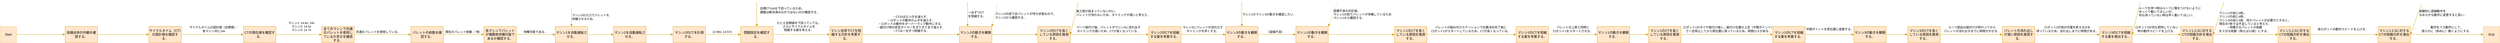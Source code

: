 <mxfile version="13.6.2" type="device" pages="4"><diagram id="Xl9S3vclAERs0CLZrHkX" name="step0_素の記述"><mxGraphModel dx="2033" dy="1632" grid="1" gridSize="10" guides="1" tooltips="1" connect="1" arrows="1" fold="1" page="1" pageScale="1" pageWidth="827" pageHeight="1169" math="0" shadow="0"><root><mxCell id="0"/><mxCell id="1" parent="0"/><mxCell id="aSBbLAryTXDJciTpuIxD-3" value="" style="edgeStyle=none;rounded=0;orthogonalLoop=0;jettySize=auto;html=1;pd3layer=topic;fillColor=#ffe6cc;strokeColor=#d79b00;pd3type=arrow;endArrow=block;" parent="1" source="aSBbLAryTXDJciTpuIxD-1" target="aSBbLAryTXDJciTpuIxD-2" edge="1"><mxGeometry relative="1" as="geometry"/></mxCell><mxCell id="aSBbLAryTXDJciTpuIxD-1" value="設備全体の外観を確認する．" style="rounded=0;whiteSpace=wrap;html=1;pd3layer=topic;pd3type=action;fillColor=#ffe6cc;strokeColor=#d79b00;" parent="1" vertex="1"><mxGeometry x="-280" y="80" width="120" height="60" as="geometry"/></mxCell><mxCell id="aSBbLAryTXDJciTpuIxD-5" value="" style="edgeStyle=none;rounded=0;orthogonalLoop=0;jettySize=auto;html=1;pd3layer=topic;fillColor=#ffe6cc;strokeColor=#d79b00;pd3type=arrow;endArrow=block;" parent="1" source="aSBbLAryTXDJciTpuIxD-2" target="aSBbLAryTXDJciTpuIxD-4" edge="1"><mxGeometry relative="1" as="geometry"/></mxCell><mxCell id="aSBbLAryTXDJciTpuIxD-55" value="サイクルタイムの設計値（目標値）：&lt;br&gt;各マシン共に14s" style="edgeLabel;html=1;align=center;verticalAlign=middle;resizable=0;points=[];" parent="aSBbLAryTXDJciTpuIxD-5" vertex="1" connectable="0"><mxGeometry x="0.305" y="-4" relative="1" as="geometry"><mxPoint x="-30" y="-24" as="offset"/></mxGeometry></mxCell><mxCell id="aSBbLAryTXDJciTpuIxD-2" value="サイクルタイム（CT）の設計値を確認する．" style="rounded=0;whiteSpace=wrap;html=1;pd3layer=topic;pd3type=action;fillColor=#ffe6cc;strokeColor=#d79b00;" parent="1" vertex="1"><mxGeometry x="30" y="80" width="120" height="60" as="geometry"/></mxCell><mxCell id="aSBbLAryTXDJciTpuIxD-7" value="" style="edgeStyle=none;rounded=0;orthogonalLoop=0;jettySize=auto;html=1;pd3layer=topic;fillColor=#ffe6cc;strokeColor=#d79b00;pd3type=arrow;endArrow=block;" parent="1" source="aSBbLAryTXDJciTpuIxD-4" target="aSBbLAryTXDJciTpuIxD-6" edge="1"><mxGeometry relative="1" as="geometry"/></mxCell><mxCell id="aSBbLAryTXDJciTpuIxD-56" value="マシン1: 14.6s, 19s&lt;br&gt;マシン2: 14.5s&lt;br&gt;マシン3: 14.7s" style="edgeLabel;html=1;align=center;verticalAlign=middle;resizable=0;points=[];" parent="aSBbLAryTXDJciTpuIxD-7" vertex="1" connectable="0"><mxGeometry x="-0.342" y="-4" relative="1" as="geometry"><mxPoint x="38" y="-34" as="offset"/></mxGeometry></mxCell><mxCell id="aSBbLAryTXDJciTpuIxD-4" value="CTの現在値を確認する．" style="rounded=0;whiteSpace=wrap;html=1;pd3layer=topic;pd3type=action;fillColor=#ffe6cc;strokeColor=#d79b00;" parent="1" vertex="1"><mxGeometry x="380" y="80" width="120" height="60" as="geometry"/></mxCell><mxCell id="aSBbLAryTXDJciTpuIxD-9" value="" style="edgeStyle=none;rounded=0;orthogonalLoop=0;jettySize=auto;html=1;pd3layer=topic;fillColor=#ffe6cc;strokeColor=#d79b00;pd3type=arrow;endArrow=block;" parent="1" source="aSBbLAryTXDJciTpuIxD-6" target="aSBbLAryTXDJciTpuIxD-8" edge="1"><mxGeometry relative="1" as="geometry"/></mxCell><mxCell id="aSBbLAryTXDJciTpuIxD-57" value="共通のパレットを使用している．" style="edgeLabel;html=1;align=center;verticalAlign=middle;resizable=0;points=[];" parent="aSBbLAryTXDJciTpuIxD-9" vertex="1" connectable="0"><mxGeometry x="-0.267" y="2" relative="1" as="geometry"><mxPoint x="10.59" y="-8" as="offset"/></mxGeometry></mxCell><mxCell id="aSBbLAryTXDJciTpuIxD-6" value="全てのマシンで共通のパレットを使用しているか否かを確認する．" style="rounded=0;whiteSpace=wrap;html=1;pd3layer=topic;pd3type=action;fillColor=#ffe6cc;strokeColor=#d79b00;" parent="1" vertex="1"><mxGeometry x="670" y="80" width="120" height="60" as="geometry"/></mxCell><mxCell id="aSBbLAryTXDJciTpuIxD-11" value="" style="edgeStyle=none;rounded=0;orthogonalLoop=0;jettySize=auto;html=1;pd3layer=topic;fillColor=#ffe6cc;strokeColor=#d79b00;pd3type=arrow;endArrow=block;" parent="1" source="aSBbLAryTXDJciTpuIxD-8" target="aSBbLAryTXDJciTpuIxD-10" edge="1"><mxGeometry relative="1" as="geometry"/></mxCell><mxCell id="aSBbLAryTXDJciTpuIxD-58" value="現在のパレット枚数：7枚" style="edgeLabel;html=1;align=center;verticalAlign=middle;resizable=0;points=[];" parent="aSBbLAryTXDJciTpuIxD-11" vertex="1" connectable="0"><mxGeometry x="-0.262" y="-3" relative="1" as="geometry"><mxPoint x="14.71" y="-13" as="offset"/></mxGeometry></mxCell><mxCell id="aSBbLAryTXDJciTpuIxD-8" value="パレットの枚数を確認する．" style="rounded=0;whiteSpace=wrap;html=1;pd3layer=topic;pd3type=action;fillColor=#ffe6cc;strokeColor=#d79b00;" parent="1" vertex="1"><mxGeometry x="1000" y="80" width="120" height="60" as="geometry"/></mxCell><mxCell id="aSBbLAryTXDJciTpuIxD-13" value="" style="edgeStyle=none;rounded=0;orthogonalLoop=0;jettySize=auto;html=1;pd3layer=topic;fillColor=#ffe6cc;strokeColor=#d79b00;pd3type=arrow;endArrow=block;" parent="1" source="aSBbLAryTXDJciTpuIxD-10" target="aSBbLAryTXDJciTpuIxD-12" edge="1"><mxGeometry relative="1" as="geometry"/></mxCell><mxCell id="aSBbLAryTXDJciTpuIxD-59" value="待機可能である．" style="edgeLabel;html=1;align=center;verticalAlign=middle;resizable=0;points=[];" parent="aSBbLAryTXDJciTpuIxD-13" vertex="1" connectable="0"><mxGeometry x="-0.174" relative="1" as="geometry"><mxPoint x="10" y="-10" as="offset"/></mxGeometry></mxCell><mxCell id="aSBbLAryTXDJciTpuIxD-10" value="各マシンでパレットが複数枚待機可能であるか確認する．" style="rounded=0;whiteSpace=wrap;html=1;pd3layer=topic;pd3type=action;fillColor=#ffe6cc;strokeColor=#d79b00;" parent="1" vertex="1"><mxGeometry x="1270" y="80" width="120" height="60" as="geometry"/></mxCell><mxCell id="aSBbLAryTXDJciTpuIxD-15" value="" style="edgeStyle=none;rounded=0;orthogonalLoop=0;jettySize=auto;html=1;pd3layer=topic;fillColor=#ffe6cc;strokeColor=#d79b00;pd3type=arrow;endArrow=block;entryX=0;entryY=0.5;entryDx=0;entryDy=0;" parent="1" source="aSBbLAryTXDJciTpuIxD-12" target="aSBbLAryTXDJciTpuIxD-61" edge="1"><mxGeometry relative="1" as="geometry"><mxPoint x="1750" y="110" as="targetPoint"/></mxGeometry></mxCell><mxCell id="aSBbLAryTXDJciTpuIxD-12" value="マシン1を自動運転させる．" style="rounded=0;whiteSpace=wrap;html=1;pd3layer=topic;pd3type=action;fillColor=#ffe6cc;strokeColor=#d79b00;" parent="1" vertex="1"><mxGeometry x="1534" y="80" width="120" height="60" as="geometry"/></mxCell><mxCell id="aSBbLAryTXDJciTpuIxD-17" value="" style="edgeStyle=none;rounded=0;orthogonalLoop=0;jettySize=auto;html=1;pd3layer=topic;fillColor=#ffe6cc;strokeColor=#d79b00;pd3type=arrow;endArrow=block;" parent="1" source="aSBbLAryTXDJciTpuIxD-14" target="aSBbLAryTXDJciTpuIxD-16" edge="1"><mxGeometry relative="1" as="geometry"/></mxCell><mxCell id="aSBbLAryTXDJciTpuIxD-64" value="12.96s, 13.57s" style="edgeLabel;html=1;align=center;verticalAlign=middle;resizable=0;points=[];" parent="aSBbLAryTXDJciTpuIxD-17" vertex="1" connectable="0"><mxGeometry x="-0.33" y="5" relative="1" as="geometry"><mxPoint x="17.14" y="-5" as="offset"/></mxGeometry></mxCell><mxCell id="aSBbLAryTXDJciTpuIxD-14" value="マシン2のCTを計測する．" style="rounded=0;whiteSpace=wrap;html=1;pd3layer=topic;pd3type=action;fillColor=#ffe6cc;strokeColor=#d79b00;" parent="1" vertex="1"><mxGeometry x="1970" y="80" width="120" height="60" as="geometry"/></mxCell><mxCell id="aSBbLAryTXDJciTpuIxD-19" value="" style="edgeStyle=none;rounded=0;orthogonalLoop=0;jettySize=auto;html=1;pd3layer=topic;fillColor=#ffe6cc;strokeColor=#d79b00;pd3type=arrow;endArrow=block;" parent="1" source="aSBbLAryTXDJciTpuIxD-16" target="aSBbLAryTXDJciTpuIxD-68" edge="1"><mxGeometry relative="1" as="geometry"><mxPoint x="2510" y="110" as="targetPoint"/></mxGeometry></mxCell><mxCell id="aSBbLAryTXDJciTpuIxD-65" value="たとえ目標値を下回っていても，&lt;br&gt;さらにサイクルタイムを&lt;br&gt;短縮する案を考える．" style="edgeLabel;html=1;align=center;verticalAlign=middle;resizable=0;points=[];" parent="aSBbLAryTXDJciTpuIxD-19" vertex="1" connectable="0"><mxGeometry x="-0.428" y="-2" relative="1" as="geometry"><mxPoint x="34.29" y="-32" as="offset"/></mxGeometry></mxCell><mxCell id="aSBbLAryTXDJciTpuIxD-16" value="問題設定を確認する．" style="rounded=0;whiteSpace=wrap;html=1;pd3layer=topic;pd3type=action;fillColor=#ffe6cc;strokeColor=#d79b00;" parent="1" vertex="1"><mxGeometry x="2220" y="80" width="120" height="60" as="geometry"/></mxCell><mxCell id="aSBbLAryTXDJciTpuIxD-21" value="" style="edgeStyle=none;rounded=0;orthogonalLoop=0;jettySize=auto;html=1;pd3layer=topic;fillColor=#ffe6cc;strokeColor=#d79b00;pd3type=arrow;endArrow=block;" parent="1" source="aSBbLAryTXDJciTpuIxD-18" target="aSBbLAryTXDJciTpuIxD-20" edge="1"><mxGeometry relative="1" as="geometry"/></mxCell><mxCell id="aSBbLAryTXDJciTpuIxD-18" value="マシン2の動きを観察する．" style="rounded=0;whiteSpace=wrap;html=1;pd3layer=topic;pd3type=action;fillColor=#ffe6cc;strokeColor=#d79b00;" parent="1" vertex="1"><mxGeometry x="3030" y="80" width="120" height="60" as="geometry"/></mxCell><mxCell id="aSBbLAryTXDJciTpuIxD-23" value="" style="edgeStyle=none;rounded=0;orthogonalLoop=0;jettySize=auto;html=1;pd3layer=topic;fillColor=#ffe6cc;strokeColor=#d79b00;pd3type=arrow;endArrow=block;" parent="1" source="aSBbLAryTXDJciTpuIxD-20" target="aSBbLAryTXDJciTpuIxD-22" edge="1"><mxGeometry relative="1" as="geometry"/></mxCell><mxCell id="aSBbLAryTXDJciTpuIxD-76" value="パーツ組付け後，パレットがマシン3に流れ出す&lt;br&gt;タイミングが遅いため，CTが長くなっている．" style="edgeLabel;html=1;align=center;verticalAlign=middle;resizable=0;points=[];" parent="aSBbLAryTXDJciTpuIxD-23" vertex="1" connectable="0"><mxGeometry x="-0.37" y="3" relative="1" as="geometry"><mxPoint x="49" y="-17" as="offset"/></mxGeometry></mxCell><mxCell id="aSBbLAryTXDJciTpuIxD-20" value="マシン2のCTを長くしている原因を推測する．" style="rounded=0;whiteSpace=wrap;html=1;pd3layer=topic;pd3type=action;fillColor=#ffe6cc;strokeColor=#d79b00;" parent="1" vertex="1"><mxGeometry x="3320" y="80" width="120" height="60" as="geometry"/></mxCell><mxCell id="aSBbLAryTXDJciTpuIxD-25" value="" style="edgeStyle=none;rounded=0;orthogonalLoop=0;jettySize=auto;html=1;pd3layer=topic;fillColor=#ffe6cc;strokeColor=#d79b00;pd3type=arrow;endArrow=block;" parent="1" source="aSBbLAryTXDJciTpuIxD-22" target="aSBbLAryTXDJciTpuIxD-24" edge="1"><mxGeometry relative="1" as="geometry"/></mxCell><mxCell id="aSBbLAryTXDJciTpuIxD-78" value="マシン3にパレットが流れだす&lt;br&gt;タイミングを早くする．" style="edgeLabel;html=1;align=center;verticalAlign=middle;resizable=0;points=[];" parent="aSBbLAryTXDJciTpuIxD-25" vertex="1" connectable="0"><mxGeometry x="-0.239" y="-2" relative="1" as="geometry"><mxPoint x="17" y="-22" as="offset"/></mxGeometry></mxCell><mxCell id="aSBbLAryTXDJciTpuIxD-22" value="マシン2のCTを短縮する案を考案する．" style="rounded=0;whiteSpace=wrap;html=1;pd3layer=topic;pd3type=action;fillColor=#ffe6cc;strokeColor=#d79b00;" parent="1" vertex="1"><mxGeometry x="3730" y="80" width="120" height="60" as="geometry"/></mxCell><mxCell id="aSBbLAryTXDJciTpuIxD-27" value="" style="edgeStyle=none;rounded=0;orthogonalLoop=0;jettySize=auto;html=1;pd3layer=topic;fillColor=#ffe6cc;strokeColor=#d79b00;pd3type=arrow;endArrow=block;" parent="1" source="aSBbLAryTXDJciTpuIxD-24" target="aSBbLAryTXDJciTpuIxD-26" edge="1"><mxGeometry relative="1" as="geometry"/></mxCell><mxCell id="aSBbLAryTXDJciTpuIxD-80" value="（設備不良）" style="edgeLabel;html=1;align=center;verticalAlign=middle;resizable=0;points=[];" parent="aSBbLAryTXDJciTpuIxD-27" vertex="1" connectable="0"><mxGeometry x="-0.276" y="3" relative="1" as="geometry"><mxPoint x="13.57" y="-7" as="offset"/></mxGeometry></mxCell><mxCell id="aSBbLAryTXDJciTpuIxD-24" value="マシン3の動きを観察する．" style="rounded=0;whiteSpace=wrap;html=1;pd3layer=topic;pd3type=action;fillColor=#ffe6cc;strokeColor=#d79b00;" parent="1" vertex="1"><mxGeometry x="4015" y="80" width="120" height="60" as="geometry"/></mxCell><mxCell id="aSBbLAryTXDJciTpuIxD-26" value="マシン1の動きを観察する．" style="rounded=0;whiteSpace=wrap;html=1;pd3layer=topic;pd3type=action;fillColor=#ffe6cc;strokeColor=#d79b00;" parent="1" vertex="1"><mxGeometry x="4275" y="80" width="120" height="60" as="geometry"/></mxCell><mxCell id="aSBbLAryTXDJciTpuIxD-31" value="" style="edgeStyle=none;rounded=0;orthogonalLoop=0;jettySize=auto;html=1;pd3layer=topic;fillColor=#ffe6cc;strokeColor=#d79b00;pd3type=arrow;endArrow=block;exitX=1;exitY=0.5;exitDx=0;exitDy=0;" parent="1" source="aSBbLAryTXDJciTpuIxD-26" target="aSBbLAryTXDJciTpuIxD-30" edge="1"><mxGeometry relative="1" as="geometry"><mxPoint x="4640.0" y="110.0" as="sourcePoint"/></mxGeometry></mxCell><mxCell id="aSBbLAryTXDJciTpuIxD-33" value="" style="edgeStyle=none;rounded=0;orthogonalLoop=0;jettySize=auto;html=1;pd3layer=topic;fillColor=#ffe6cc;strokeColor=#d79b00;pd3type=arrow;endArrow=block;" parent="1" source="aSBbLAryTXDJciTpuIxD-30" target="aSBbLAryTXDJciTpuIxD-32" edge="1"><mxGeometry relative="1" as="geometry"/></mxCell><mxCell id="aSBbLAryTXDJciTpuIxD-83" value="&lt;span style=&quot;color: rgba(0 , 0 , 0 , 0) ; font-family: monospace ; font-size: 0px ; background-color: rgb(248 , 249 , 250)&quot;&gt;%3CmxGraphModel%3E%3Croot%3E%3CmxCell%20id%3D%220%22%2F%3E%3CmxCell%20id%3D%221%22%20parent%3D%220%22%2F%3E%3CmxCell%20id%3D%222%22%20value%3D%22%E3%83%91%E3%83%AC%E3%83%83%E3%83%88%E3%81%8C%E7%B5%84%E3%81%BF%E4%BB%98%E3%81%91%E3%82%B9%E3%83%86%E3%83%BC%E3%82%B7%E3%83%A7%E3%83%B3%E3%81%A7%E4%BD%8D%E7%BD%AE%E6%B1%BA%E3%82%81%E5%AE%8C%E4%BA%86%E5%BE%8C%E3%81%AB%26lt%3Bbr%26gt%3B%E3%83%AD%E3%83%9C%E3%83%83%E3%83%881%E3%81%8C%E3%82%B9%E3%82%BF%E3%83%BC%E3%83%88%E3%81%97%E3%81%A6%E3%81%84%E3%82%8B%E3%81%9F%E3%82%81%EF%BC%8CCT%E3%81%8C%E9%95%B7%E3%81%8F%E3%81%AA%E3%81%A3%E3%81%A6%E3%81%84%E3%82%8B%EF%BC%8E%22%20style%3D%22edgeLabel%3Bhtml%3D1%3Balign%3Dcenter%3BverticalAlign%3Dmiddle%3Bresizable%3D0%3Bpoints%3D%5B%5D%3B%22%20vertex%3D%221%22%20connectable%3D%220%22%20parent%3D%221%22%3E%3CmxGeometry%20x%3D%224604.29%22%20y%3D%2290.0%22%20as%3D%22geometry%22%2F%3E%3C%2FmxCell%3E%3C%2Froot%3E%3C%2FmxGraphModel%3E&lt;/span&gt;&lt;span style=&quot;color: rgba(0 , 0 , 0 , 0) ; font-family: monospace ; font-size: 0px ; background-color: rgb(248 , 249 , 250)&quot;&gt;%3CmxGraphModel%3E%3Croot%3E%3CmxCell%20id%3D%220%22%2F%3E%3CmxCell%20id%3D%221%22%20parent%3D%220%22%2F%3E%3CmxCell%20id%3D%222%22%20value%3D%22%E3%83%91%E3%83%AC%E3%83%83%E3%83%88%E3%81%8C%E7%B5%84%E3%81%BF%E4%BB%98%E3%81%91%E3%82%B9%E3%83%86%E3%83%BC%E3%82%B7%E3%83%A7%E3%83%B3%E3%81%A7%E4%BD%8D%E7%BD%AE%E6%B1%BA%E3%82%81%E5%AE%8C%E4%BA%86%E5%BE%8C%E3%81%AB%26lt%3Bbr%26gt%3B%E3%83%AD%E3%83%9C%E3%83%83%E3%83%881%E3%81%8C%E3%82%B9%E3%82%BF%E3%83%BC%E3%83%88%E3%81%97%E3%81%A6%E3%81%84%E3%82%8B%E3%81%9F%E3%82%81%EF%BC%8CCT%E3%81%8C%E9%95%B7%E3%81%8F%E3%81%AA%E3%81%A3%E3%81%A6%E3%81%84%E3%82%8B%EF%BC%8E%22%20style%3D%22edgeLabel%3Bhtml%3D1%3Balign%3Dcenter%3BverticalAlign%3Dmiddle%3Bresizable%3D0%3Bpoints%3D%5B%5D%3B%22%20vertex%3D%221%22%20connectable%3D%220%22%20parent%3D%221%22%3E%3CmxGeometry%20x%3D%224604.29%22%20y%3D%2290.0%22%20as%3D%22geometry%22%2F%3E%3C%2FmxCell%3E%3C%2Froot%3E%3C%2FmxGraphModel%3E&lt;/span&gt;" style="edgeLabel;html=1;align=center;verticalAlign=middle;resizable=0;points=[];" parent="aSBbLAryTXDJciTpuIxD-33" vertex="1" connectable="0"><mxGeometry x="-0.482" y="-2" relative="1" as="geometry"><mxPoint as="offset"/></mxGeometry></mxCell><mxCell id="aSBbLAryTXDJciTpuIxD-85" value="&lt;span style=&quot;color: rgba(0 , 0 , 0 , 0) ; font-family: monospace ; font-size: 0px ; background-color: rgb(248 , 249 , 250)&quot;&gt;%3CmxGraphModel%3E%3Croot%3E%3CmxCell%20id%3D%220%22%2F%3E%3CmxCell%20id%3D%221%22%20parent%3D%220%22%2F%3E%3CmxCell%20id%3D%222%22%20value%3D%22%E3%83%91%E3%83%AC%E3%83%83%E3%83%88%E3%81%8C%E7%B5%84%E3%81%BF%E4%BB%98%E3%81%91%E3%82%B9%E3%83%86%E3%83%BC%E3%82%B7%E3%83%A7%E3%83%B3%E3%81%A7%E4%BD%8D%E7%BD%AE%E6%B1%BA%E3%82%81%E5%AE%8C%E4%BA%86%E5%BE%8C%E3%81%AB%26lt%3Bbr%26gt%3B%E3%83%AD%E3%83%9C%E3%83%83%E3%83%881%E3%81%8C%E3%82%B9%E3%82%BF%E3%83%BC%E3%83%88%E3%81%97%E3%81%A6%E3%81%84%E3%82%8B%E3%81%9F%E3%82%81%EF%BC%8CCT%E3%81%8C%E9%95%B7%E3%81%8F%E3%81%AA%E3%81%A3%E3%81%A6%E3%81%84%E3%82%8B%EF%BC%8E%22%20style%3D%22edgeLabel%3Bhtml%3D1%3Balign%3Dcenter%3BverticalAlign%3Dmiddle%3Bresizable%3D0%3Bpoints%3D%5B%5D%3B%22%20vertex%3D%221%22%20connectable%3D%220%22%20parent%3D%221%22%3E%3CmxGeometry%20x%3D%224604.29%22%20y%3D%2290.0%22%20as%3D%22geometry%22%2F%3E%3C%2FmxCell%3E%3C%2Froot%3E%3C%2FmxGraphModel%3E&lt;/span&gt;&lt;span style=&quot;color: rgba(0 , 0 , 0 , 0) ; font-family: monospace ; font-size: 0px ; background-color: rgb(248 , 249 , 250)&quot;&gt;%3CmxGraphModel%3E%3Croot%3E%3CmxCell%20id%3D%220%22%2F%3E%3CmxCell%20id%3D%221%22%20parent%3D%220%22%2F%3E%3CmxCell%20id%3D%222%22%20value%3D%22%E3%83%91%E3%83%AC%E3%83%83%E3%83%88%E3%81%8C%E7%B5%84%E3%81%BF%E4%BB%98%E3%81%91%E3%82%B9%E3%83%86%E3%83%BC%E3%82%B7%E3%83%A7%E3%83%B3%E3%81%A7%E4%BD%8D%E7%BD%AE%E6%B1%BA%E3%82%81%E5%AE%8C%E4%BA%86%E5%BE%8C%E3%81%AB%26lt%3Bbr%26gt%3B%E3%83%AD%E3%83%9C%E3%83%83%E3%83%881%E3%81%8C%E3%82%B9%E3%82%BF%E3%83%BC%E3%83%88%E3%81%97%E3%81%A6%E3%81%84%E3%82%8B%E3%81%9F%E3%82%81%EF%BC%8CCT%E3%81%8C%E9%95%B7%E3%81%8F%E3%81%AA%E3%81%A3%E3%81%A6%E3%81%84%E3%82%8B%EF%BC%8E%22%20style%3D%22edgeLabel%3Bhtml%3D1%3Balign%3Dcenter%3BverticalAlign%3Dmiddle%3Bresizable%3D0%3Bpoints%3D%5B%5D%3B%22%20vertex%3D%221%22%20connectable%3D%220%22%20parent%3D%221%22%3E%3CmxGeometry%20x%3D%224604.29%22%20y%3D%2290.0%22%20as%3D%22geometry%22%2F%3E%3C%2FmxCell%3E%3C%2Froot%3E%3C%2FmxGraphModel%3E&lt;/span&gt;" style="edgeLabel;html=1;align=center;verticalAlign=middle;resizable=0;points=[];" parent="aSBbLAryTXDJciTpuIxD-33" vertex="1" connectable="0"><mxGeometry x="-0.109" y="2" relative="1" as="geometry"><mxPoint as="offset"/></mxGeometry></mxCell><mxCell id="aSBbLAryTXDJciTpuIxD-87" value="パレットが組み付けステーションで位置決め完了後に&lt;br&gt;ロボット1がスタートしているため，CTが長くなっている．" style="edgeLabel;html=1;align=center;verticalAlign=middle;resizable=0;points=[];" parent="aSBbLAryTXDJciTpuIxD-33" vertex="1" connectable="0"><mxGeometry x="-0.208" y="1" relative="1" as="geometry"><mxPoint x="31.43" y="-19" as="offset"/></mxGeometry></mxCell><mxCell id="aSBbLAryTXDJciTpuIxD-30" value="マシン1のCTを長くしている原因を推測する．" style="rounded=0;whiteSpace=wrap;html=1;pd3layer=topic;pd3type=action;fillColor=#ffe6cc;strokeColor=#d79b00;" parent="1" vertex="1"><mxGeometry x="4640" y="80" width="120" height="60" as="geometry"/></mxCell><mxCell id="aSBbLAryTXDJciTpuIxD-35" value="" style="edgeStyle=none;rounded=0;orthogonalLoop=0;jettySize=auto;html=1;pd3layer=topic;fillColor=#ffe6cc;strokeColor=#d79b00;pd3type=arrow;endArrow=block;" parent="1" source="aSBbLAryTXDJciTpuIxD-32" target="aSBbLAryTXDJciTpuIxD-34" edge="1"><mxGeometry relative="1" as="geometry"/></mxCell><mxCell id="aSBbLAryTXDJciTpuIxD-88" value="パレットの上昇と同時に&lt;br&gt;ロボット1をスタートさせる．" style="edgeLabel;html=1;align=center;verticalAlign=middle;resizable=0;points=[];" parent="aSBbLAryTXDJciTpuIxD-35" vertex="1" connectable="0"><mxGeometry x="-0.364" y="3" relative="1" as="geometry"><mxPoint x="32.86" y="-17" as="offset"/></mxGeometry></mxCell><mxCell id="aSBbLAryTXDJciTpuIxD-32" value="マシン1のCTを短縮する案を考案する．" style="rounded=0;whiteSpace=wrap;html=1;pd3layer=topic;pd3type=action;fillColor=#ffe6cc;strokeColor=#d79b00;" parent="1" vertex="1"><mxGeometry x="5090" y="80" width="120" height="60" as="geometry"/></mxCell><mxCell id="aSBbLAryTXDJciTpuIxD-37" value="" style="edgeStyle=none;rounded=0;orthogonalLoop=0;jettySize=auto;html=1;pd3layer=topic;fillColor=#ffe6cc;strokeColor=#d79b00;pd3type=arrow;endArrow=block;" parent="1" source="aSBbLAryTXDJciTpuIxD-34" target="aSBbLAryTXDJciTpuIxD-36" edge="1"><mxGeometry relative="1" as="geometry"/></mxCell><mxCell id="aSBbLAryTXDJciTpuIxD-34" value="マシン1の動きを観察する．" style="rounded=0;whiteSpace=wrap;html=1;pd3layer=topic;pd3type=action;fillColor=#ffe6cc;strokeColor=#d79b00;" parent="1" vertex="1"><mxGeometry x="5390" y="80" width="120" height="60" as="geometry"/></mxCell><mxCell id="aSBbLAryTXDJciTpuIxD-36" value="マシン1のCTを長くしている原因を推測する．" style="rounded=0;whiteSpace=wrap;html=1;pd3layer=topic;pd3type=action;fillColor=#ffe6cc;strokeColor=#d79b00;" parent="1" vertex="1"><mxGeometry x="5580" y="80" width="120" height="60" as="geometry"/></mxCell><mxCell id="aSBbLAryTXDJciTpuIxD-38" value="" style="edgeStyle=none;rounded=0;orthogonalLoop=0;jettySize=auto;html=1;pd3layer=topic;fillColor=#ffe6cc;strokeColor=#d79b00;pd3type=arrow;endArrow=block;exitX=1;exitY=0.5;exitDx=0;exitDy=0;" parent="1" source="aSBbLAryTXDJciTpuIxD-36" target="aSBbLAryTXDJciTpuIxD-39" edge="1"><mxGeometry relative="1" as="geometry"><mxPoint x="5930" y="170" as="sourcePoint"/><Array as="points"><mxPoint x="5840" y="110"/></Array></mxGeometry></mxCell><mxCell id="aSBbLAryTXDJciTpuIxD-89" value="ロボット1がタイヤ組付け後に，組付け位置の上空（中間ポイント）&lt;br&gt;で一旦停止してから原位置に戻っているため，時間ロスがある．" style="edgeLabel;html=1;align=center;verticalAlign=middle;resizable=0;points=[];" parent="aSBbLAryTXDJciTpuIxD-38" vertex="1" connectable="0"><mxGeometry x="-0.425" y="4" relative="1" as="geometry"><mxPoint x="78" y="-16" as="offset"/></mxGeometry></mxCell><mxCell id="aSBbLAryTXDJciTpuIxD-41" value="" style="edgeStyle=none;rounded=0;orthogonalLoop=0;jettySize=auto;html=1;pd3layer=topic;fillColor=#ffe6cc;strokeColor=#d79b00;pd3type=arrow;endArrow=block;" parent="1" source="aSBbLAryTXDJciTpuIxD-39" target="aSBbLAryTXDJciTpuIxD-40" edge="1"><mxGeometry relative="1" as="geometry"/></mxCell><mxCell id="aSBbLAryTXDJciTpuIxD-91" value="中間ポイントを原位置に変更する．" style="edgeLabel;html=1;align=center;verticalAlign=middle;resizable=0;points=[];" parent="aSBbLAryTXDJciTpuIxD-41" vertex="1" connectable="0"><mxGeometry x="-0.419" y="-2" relative="1" as="geometry"><mxPoint x="38" y="-22" as="offset"/></mxGeometry></mxCell><mxCell id="aSBbLAryTXDJciTpuIxD-39" value="マシン1のCTを短縮する案を考案する．" style="rounded=0;whiteSpace=wrap;html=1;pd3layer=topic;pd3type=action;fillColor=#ffe6cc;strokeColor=#d79b00;" parent="1" vertex="1"><mxGeometry x="6040" y="80" width="120" height="60" as="geometry"/></mxCell><mxCell id="aSBbLAryTXDJciTpuIxD-43" value="" style="edgeStyle=none;rounded=0;orthogonalLoop=0;jettySize=auto;html=1;pd3layer=topic;fillColor=#ffe6cc;strokeColor=#d79b00;pd3type=arrow;endArrow=block;" parent="1" source="aSBbLAryTXDJciTpuIxD-40" target="aSBbLAryTXDJciTpuIxD-42" edge="1"><mxGeometry relative="1" as="geometry"/></mxCell><mxCell id="aSBbLAryTXDJciTpuIxD-40" value="マシン3の動きを観察する．" style="rounded=0;whiteSpace=wrap;html=1;pd3layer=topic;pd3type=action;fillColor=#ffe6cc;strokeColor=#d79b00;" parent="1" vertex="1"><mxGeometry x="6340" y="80" width="120" height="60" as="geometry"/></mxCell><mxCell id="aSBbLAryTXDJciTpuIxD-45" value="" style="edgeStyle=none;rounded=0;orthogonalLoop=0;jettySize=auto;html=1;pd3layer=topic;fillColor=#ffe6cc;strokeColor=#d79b00;pd3type=arrow;endArrow=block;" parent="1" source="aSBbLAryTXDJciTpuIxD-42" target="aSBbLAryTXDJciTpuIxD-44" edge="1"><mxGeometry relative="1" as="geometry"/></mxCell><mxCell id="aSBbLAryTXDJciTpuIxD-93" value="&lt;span style=&quot;color: rgba(0 , 0 , 0 , 0) ; font-family: monospace ; font-size: 0px ; background-color: rgb(248 , 249 , 250)&quot;&gt;%3CmxGraphModel%3E%3Croot%3E%3CmxCell%20id%3D%220%22%2F%3E%3CmxCell%20id%3D%221%22%20parent%3D%220%22%2F%3E%3CmxCell%20id%3D%222%22%20value%3D%22%E3%83%AB%E3%83%BC%E3%83%95%E9%83%A8%E5%93%81%E3%81%AE%E7%B5%84%E4%BB%98%E3%81%91%E3%81%8C%E7%B5%82%E3%82%8F%E3%81%A3%E3%81%A6%E3%81%8B%E3%82%89%26lt%3Bbr%26gt%3B%E3%83%91%E3%83%AC%E3%83%83%E3%83%88%E3%81%8C%E6%B5%81%E3%82%8C%E5%87%BA%E3%81%99%E3%81%BE%E3%81%A7%E3%81%AB%E6%99%82%E9%96%93%E3%81%8C%E3%81%8B%E3%81%8B%E3%82%8B%EF%BC%8E%22%20style%3D%22edgeLabel%3Bhtml%3D1%3Balign%3Dcenter%3BverticalAlign%3Dmiddle%3Bresizable%3D0%3Bpoints%3D%5B%5D%3B%22%20vertex%3D%221%22%20connectable%3D%220%22%20parent%3D%221%22%3E%3CmxGeometry%20x%3D%226570%22%20y%3D%2290%22%20as%3D%22geometry%22%2F%3E%3C%2FmxCell%3E%3C%2Froot%3E%3C%2FmxGraphModel%3E&lt;/span&gt;" style="edgeLabel;html=1;align=center;verticalAlign=middle;resizable=0;points=[];" parent="aSBbLAryTXDJciTpuIxD-45" vertex="1" connectable="0"><mxGeometry x="-0.434" y="-2" relative="1" as="geometry"><mxPoint as="offset"/></mxGeometry></mxCell><mxCell id="aSBbLAryTXDJciTpuIxD-96" value="ルーフ部品の組付けが終わってから&lt;br&gt;パレットが流れ出すまでに時間がかかる．" style="edgeLabel;html=1;align=center;verticalAlign=middle;resizable=0;points=[];" parent="aSBbLAryTXDJciTpuIxD-45" vertex="1" connectable="0"><mxGeometry x="-0.534" y="-1" relative="1" as="geometry"><mxPoint x="63" y="-21" as="offset"/></mxGeometry></mxCell><mxCell id="aSBbLAryTXDJciTpuIxD-42" value="マシン3のCTを長くしている原因を推測する．" style="rounded=0;whiteSpace=wrap;html=1;pd3layer=topic;pd3type=action;fillColor=#ffe6cc;strokeColor=#d79b00;" parent="1" vertex="1"><mxGeometry x="6540" y="80" width="120" height="60" as="geometry"/></mxCell><mxCell id="aSBbLAryTXDJciTpuIxD-47" value="" style="edgeStyle=none;rounded=0;orthogonalLoop=0;jettySize=auto;html=1;pd3layer=topic;fillColor=#ffe6cc;strokeColor=#d79b00;pd3type=arrow;endArrow=block;" parent="1" source="aSBbLAryTXDJciTpuIxD-44" target="aSBbLAryTXDJciTpuIxD-46" edge="1"><mxGeometry relative="1" as="geometry"/></mxCell><mxCell id="aSBbLAryTXDJciTpuIxD-99" value="" style="edgeStyle=none;rounded=0;orthogonalLoop=0;jettySize=auto;html=1;pd3layer=topic;fillColor=#ffe6cc;strokeColor=#d79b00;pd3type=arrow;endArrow=block;" parent="1" source="aSBbLAryTXDJciTpuIxD-44" target="aSBbLAryTXDJciTpuIxD-46" edge="1"><mxGeometry relative="1" as="geometry"/></mxCell><mxCell id="aSBbLAryTXDJciTpuIxD-100" value="ロボット3が他の作業を終えるのを&lt;br&gt;待っているため，流れ出しまでに時間がある．" style="edgeLabel;html=1;align=center;verticalAlign=middle;resizable=0;points=[];" parent="aSBbLAryTXDJciTpuIxD-99" vertex="1" connectable="0"><mxGeometry x="-0.415" y="-1" relative="1" as="geometry"><mxPoint x="50" y="-21" as="offset"/></mxGeometry></mxCell><mxCell id="aSBbLAryTXDJciTpuIxD-44" value="パレットの流れ出しが遅い原因を推測する．" style="rounded=0;whiteSpace=wrap;html=1;pd3layer=topic;pd3type=action;fillColor=#ffe6cc;strokeColor=#d79b00;" parent="1" vertex="1"><mxGeometry x="6890" y="80" width="120" height="60" as="geometry"/></mxCell><mxCell id="aSBbLAryTXDJciTpuIxD-49" value="" style="edgeStyle=none;rounded=0;orthogonalLoop=0;jettySize=auto;html=1;pd3layer=topic;fillColor=#ffe6cc;strokeColor=#d79b00;pd3type=arrow;endArrow=block;" parent="1" source="aSBbLAryTXDJciTpuIxD-46" target="aSBbLAryTXDJciTpuIxD-48" edge="1"><mxGeometry relative="1" as="geometry"/></mxCell><mxCell id="aSBbLAryTXDJciTpuIxD-97" value="ロボット3が何も把持していない&lt;br&gt;時の動作スピードを上げる．" style="edgeLabel;html=1;align=center;verticalAlign=middle;resizable=0;points=[];" parent="aSBbLAryTXDJciTpuIxD-49" vertex="1" connectable="0"><mxGeometry x="-0.441" y="1" relative="1" as="geometry"><mxPoint x="40" y="-19" as="offset"/></mxGeometry></mxCell><mxCell id="aSBbLAryTXDJciTpuIxD-46" value="マシン3のCTを短縮する案を導出する．" style="rounded=0;whiteSpace=wrap;html=1;pd3layer=topic;pd3type=action;fillColor=#ffe6cc;strokeColor=#d79b00;" parent="1" vertex="1"><mxGeometry x="7250" y="80" width="120" height="60" as="geometry"/></mxCell><mxCell id="aSBbLAryTXDJciTpuIxD-51" value="" style="edgeStyle=none;rounded=0;orthogonalLoop=0;jettySize=auto;html=1;pd3layer=topic;fillColor=#ffe6cc;strokeColor=#d79b00;pd3type=arrow;endArrow=block;entryX=0;entryY=0.5;entryDx=0;entryDy=0;" parent="1" source="aSBbLAryTXDJciTpuIxD-48" target="aSBbLAryTXDJciTpuIxD-104" edge="1"><mxGeometry relative="1" as="geometry"><mxPoint x="7900" y="110" as="targetPoint"/></mxGeometry></mxCell><mxCell id="aSBbLAryTXDJciTpuIxD-101" value="・待機するパレットの枚数&lt;br&gt;を十分な枚数（例えば12枚）にする．" style="edgeLabel;html=1;align=center;verticalAlign=middle;resizable=0;points=[];" parent="aSBbLAryTXDJciTpuIxD-51" vertex="1" connectable="0"><mxGeometry x="-0.153" relative="1" as="geometry"><mxPoint x="13" y="-20" as="offset"/></mxGeometry></mxCell><mxCell id="aSBbLAryTXDJciTpuIxD-48" value="マシン1,2,3に対するCTの短縮方針を導出する．&lt;br&gt;" style="rounded=0;whiteSpace=wrap;html=1;pd3layer=topic;pd3type=action;fillColor=#ffe6cc;strokeColor=#d79b00;" parent="1" vertex="1"><mxGeometry x="7550" y="80" width="120" height="60" as="geometry"/></mxCell><mxCell id="aSBbLAryTXDJciTpuIxD-54" style="edgeStyle=none;rounded=0;orthogonalLoop=0;jettySize=auto;html=1;pd3layer=topic;pd3type=arrow;fillColor=#ffe6cc;strokeColor=#d79b00;endArrow=block;" parent="1" source="aSBbLAryTXDJciTpuIxD-53" target="aSBbLAryTXDJciTpuIxD-1" edge="1"><mxGeometry relative="1" as="geometry"/></mxCell><mxCell id="aSBbLAryTXDJciTpuIxD-53" value="Start" style="rounded=0;whiteSpace=wrap;html=1;dashed=1;pd3layer=topic;pd3type=action;pd3action=start;fillColor=#ffe6cc;strokeColor=#d79b00;" parent="1" vertex="1"><mxGeometry x="-520" y="80" width="60" height="60" as="geometry"/></mxCell><mxCell id="aSBbLAryTXDJciTpuIxD-60" value="マシン2の入口でパレットを&lt;br&gt;待機させるため．" style="endArrow=block;endFill=1;html=1;align=left;verticalAlign=middle;pd3layer=topic;pd3type=arrow;fillColor=#ffe6cc;strokeColor=#d79b00;entryX=0.5;entryY=0;entryDx=0;entryDy=0;" parent="1" target="aSBbLAryTXDJciTpuIxD-12" edge="1"><mxGeometry relative="1" as="geometry"><mxPoint x="1594" y="10" as="sourcePoint"/><mxPoint x="1590" y="60" as="targetPoint"/></mxGeometry></mxCell><mxCell id="aSBbLAryTXDJciTpuIxD-62" style="edgeStyle=none;rounded=0;orthogonalLoop=0;jettySize=auto;html=1;pd3layer=topic;pd3type=arrow;fillColor=#ffe6cc;strokeColor=#d79b00;entryX=0;entryY=0.5;entryDx=0;entryDy=0;endArrow=block;" parent="1" source="aSBbLAryTXDJciTpuIxD-61" target="aSBbLAryTXDJciTpuIxD-14" edge="1"><mxGeometry relative="1" as="geometry"/></mxCell><mxCell id="aSBbLAryTXDJciTpuIxD-61" value="マシン2を自動運転させる．" style="rounded=0;whiteSpace=wrap;html=1;pd3layer=topic;pd3type=action;fillColor=#ffe6cc;strokeColor=#d79b00;" parent="1" vertex="1"><mxGeometry x="1750" y="80" width="120" height="60" as="geometry"/></mxCell><mxCell id="aSBbLAryTXDJciTpuIxD-66" value="目標CT14sを下回っているため，&lt;br&gt;課題は解決済みなのではないのか確認する．" style="endArrow=block;endFill=1;html=1;align=left;verticalAlign=middle;pd3layer=topic;pd3type=arrow;fillColor=#ffe6cc;strokeColor=#d79b00;entryX=0.5;entryY=0;entryDx=0;entryDy=0;" parent="1" target="aSBbLAryTXDJciTpuIxD-16" edge="1"><mxGeometry x="-0.332" y="10" relative="1" as="geometry"><mxPoint x="2279.29" y="-10" as="sourcePoint"/><mxPoint x="2279.29" y="70" as="targetPoint"/><mxPoint as="offset"/></mxGeometry></mxCell><mxCell id="aSBbLAryTXDJciTpuIxD-69" style="edgeStyle=none;rounded=0;orthogonalLoop=0;jettySize=auto;html=1;pd3layer=topic;pd3type=arrow;fillColor=#ffe6cc;strokeColor=#d79b00;endArrow=block;entryX=0;entryY=0.5;entryDx=0;entryDy=0;" parent="1" source="aSBbLAryTXDJciTpuIxD-68" target="aSBbLAryTXDJciTpuIxD-18" edge="1"><mxGeometry relative="1" as="geometry"><mxPoint x="3080.0" y="110" as="targetPoint"/></mxGeometry></mxCell><mxCell id="aSBbLAryTXDJciTpuIxD-70" value="・CTのばらつきを減らす．&lt;br&gt;・ロボットの動作のムダを減らす．&lt;br&gt;・ロボットの動作をオーバーラップ動作にする．&lt;br&gt;・組付け時の安定タイマーをぎりぎりまで減らす．&lt;br&gt;・CTは一台ずつ短縮する．" style="edgeLabel;html=1;align=center;verticalAlign=middle;resizable=0;points=[];" parent="aSBbLAryTXDJciTpuIxD-69" vertex="1" connectable="0"><mxGeometry x="-0.452" y="-3" relative="1" as="geometry"><mxPoint x="81" y="-43.34" as="offset"/></mxGeometry></mxCell><mxCell id="aSBbLAryTXDJciTpuIxD-68" value="マシン全体でCTを短縮する方針を考案する．" style="rounded=0;whiteSpace=wrap;html=1;pd3layer=topic;pd3type=action;fillColor=#ffe6cc;strokeColor=#d79b00;" parent="1" vertex="1"><mxGeometry x="2550" y="80" width="120" height="60" as="geometry"/></mxCell><mxCell id="aSBbLAryTXDJciTpuIxD-72" value="一台ずつCT&lt;br&gt;を短縮する．" style="endArrow=block;endFill=1;html=1;align=left;verticalAlign=middle;pd3layer=topic;pd3type=arrow;fillColor=#ffe6cc;strokeColor=#d79b00;entryX=0.25;entryY=0;entryDx=0;entryDy=0;" parent="1" target="aSBbLAryTXDJciTpuIxD-18" edge="1"><mxGeometry relative="1" as="geometry"><mxPoint x="3060" y="-10" as="sourcePoint"/><mxPoint x="3090" y="70" as="targetPoint"/></mxGeometry></mxCell><mxCell id="aSBbLAryTXDJciTpuIxD-75" value="マシン2の前で全パレットが待ち状態なので，&lt;br&gt;マシン2から確認する．" style="endArrow=block;endFill=1;html=1;align=left;verticalAlign=middle;pd3layer=topic;pd3type=arrow;fillColor=#ffe6cc;strokeColor=#d79b00;dashed=1;entryX=1;entryY=0;entryDx=0;entryDy=0;" parent="1" target="aSBbLAryTXDJciTpuIxD-18" edge="1"><mxGeometry relative="1" as="geometry"><mxPoint x="3170" as="sourcePoint"/><mxPoint x="3220" y="80" as="targetPoint"/></mxGeometry></mxCell><mxCell id="aSBbLAryTXDJciTpuIxD-77" value="後工程が詰まっていないのに，&lt;br&gt;パレットが流れないため，タイミングが遅いと考えた．" style="endArrow=block;endFill=1;html=1;align=left;verticalAlign=middle;pd3layer=topic;pd3type=arrow;fillColor=#ffe6cc;strokeColor=#d79b00;entryX=1;entryY=0.5;entryDx=0;entryDy=0;" parent="1" target="aSBbLAryTXDJciTpuIxD-20" edge="1"><mxGeometry x="-0.333" relative="1" as="geometry"><mxPoint x="3470" y="-10" as="sourcePoint"/><mxPoint x="3460" y="80" as="targetPoint"/><mxPoint as="offset"/></mxGeometry></mxCell><mxCell id="aSBbLAryTXDJciTpuIxD-79" value="マシン1かマシン3の動きを確認したい．" style="endArrow=block;endFill=1;html=1;align=left;verticalAlign=middle;pd3layer=topic;pd3type=arrow;fillColor=#ffe6cc;strokeColor=#d79b00;entryX=0.5;entryY=0;entryDx=0;entryDy=0;" parent="1" target="aSBbLAryTXDJciTpuIxD-24" edge="1"><mxGeometry relative="1" as="geometry"><mxPoint x="4075" y="-10" as="sourcePoint"/><mxPoint x="4080" y="70" as="targetPoint"/></mxGeometry></mxCell><mxCell id="aSBbLAryTXDJciTpuIxD-81" value="設備不良の対応後，&lt;br&gt;マシン1の前でパレットが待機しているため&lt;br&gt;マシン1から確認する．" style="endArrow=block;endFill=1;html=1;align=left;verticalAlign=middle;pd3layer=topic;pd3type=arrow;fillColor=#ffe6cc;strokeColor=#d79b00;dashed=1;entryX=1;entryY=0;entryDx=0;entryDy=0;" parent="1" target="aSBbLAryTXDJciTpuIxD-26" edge="1"><mxGeometry relative="1" as="geometry"><mxPoint x="4430" y="-10" as="sourcePoint"/><mxPoint x="4400" y="70" as="targetPoint"/></mxGeometry></mxCell><mxCell id="aSBbLAryTXDJciTpuIxD-98" value="ルーフを持つ時はルーフに傷をつけないように&lt;br&gt;ゆっくり動いてほしいが，&lt;br&gt;何も持っていない時は早く動いてほしい．" style="endArrow=block;endFill=1;html=1;align=left;verticalAlign=middle;pd3layer=topic;pd3type=arrow;fillColor=#ffe6cc;strokeColor=#d79b00;entryX=1;entryY=0.5;entryDx=0;entryDy=0;entryPerimeter=0;" parent="1" target="aSBbLAryTXDJciTpuIxD-46" edge="1"><mxGeometry x="-0.414" y="2" relative="1" as="geometry"><mxPoint x="7400" y="-10" as="sourcePoint"/><mxPoint x="7250" y="110" as="targetPoint"/><mxPoint as="offset"/></mxGeometry></mxCell><mxCell id="aSBbLAryTXDJciTpuIxD-103" value="マシン1の前に4枚，&lt;br&gt;マシン2の前に4枚，&lt;br&gt;マシン3の前に4枚　待ちパレットが必要だとすると，&lt;br&gt;現在の7枚では不足していると考えた．" style="endArrow=block;endFill=1;html=1;align=left;verticalAlign=middle;pd3layer=topic;pd3type=arrow;fillColor=#ffe6cc;strokeColor=#d79b00;entryX=1;entryY=0.5;entryDx=0;entryDy=0;" parent="1" target="aSBbLAryTXDJciTpuIxD-48" edge="1"><mxGeometry relative="1" as="geometry"><mxPoint x="7710" y="-10" as="sourcePoint"/><mxPoint x="7700" y="70" as="targetPoint"/></mxGeometry></mxCell><mxCell id="aSBbLAryTXDJciTpuIxD-106" value="" style="edgeStyle=none;rounded=0;orthogonalLoop=0;jettySize=auto;html=1;pd3layer=topic;fillColor=#ffe6cc;strokeColor=#d79b00;pd3type=arrow;endArrow=block;" parent="1" source="aSBbLAryTXDJciTpuIxD-104" target="aSBbLAryTXDJciTpuIxD-105" edge="1"><mxGeometry relative="1" as="geometry"/></mxCell><mxCell id="aSBbLAryTXDJciTpuIxD-107" value="各ロボットの動作スピードを上げる．" style="edgeLabel;html=1;align=center;verticalAlign=middle;resizable=0;points=[];" parent="aSBbLAryTXDJciTpuIxD-106" vertex="1" connectable="0"><mxGeometry x="-0.377" y="4" relative="1" as="geometry"><mxPoint x="42" y="-16" as="offset"/></mxGeometry></mxCell><mxCell id="aSBbLAryTXDJciTpuIxD-104" value="マシン1,2,3に対するCTの短縮方針を導出する．&lt;br&gt;" style="rounded=0;whiteSpace=wrap;html=1;pd3layer=topic;pd3type=action;fillColor=#ffe6cc;strokeColor=#d79b00;" parent="1" vertex="1"><mxGeometry x="7910" y="80" width="120" height="60" as="geometry"/></mxCell><mxCell id="aSBbLAryTXDJciTpuIxD-109" value="" style="edgeStyle=none;rounded=0;orthogonalLoop=0;jettySize=auto;html=1;pd3layer=topic;fillColor=#ffe6cc;strokeColor=#d79b00;pd3type=arrow;endArrow=block;entryX=0;entryY=0.5;entryDx=0;entryDy=0;" parent="1" source="aSBbLAryTXDJciTpuIxD-105" target="aSBbLAryTXDJciTpuIxD-112" edge="1"><mxGeometry relative="1" as="geometry"><mxPoint x="8660" y="110" as="targetPoint"/></mxGeometry></mxCell><mxCell id="aSBbLAryTXDJciTpuIxD-110" value="動作をパス動作にして，&lt;br&gt;滑らかに（斜めに）動くようにする．" style="edgeLabel;html=1;align=center;verticalAlign=middle;resizable=0;points=[];" parent="aSBbLAryTXDJciTpuIxD-109" vertex="1" connectable="0"><mxGeometry x="-0.338" y="2" relative="1" as="geometry"><mxPoint x="44" y="-18" as="offset"/></mxGeometry></mxCell><mxCell id="aSBbLAryTXDJciTpuIxD-105" value="マシン1,2,3に対するCTの短縮方針を導出する．&lt;br&gt;" style="rounded=0;whiteSpace=wrap;html=1;pd3layer=topic;pd3type=action;fillColor=#ffe6cc;strokeColor=#d79b00;" parent="1" vertex="1"><mxGeometry x="8280" y="80" width="120" height="60" as="geometry"/></mxCell><mxCell id="aSBbLAryTXDJciTpuIxD-111" value="経験的に直線動作を&lt;br&gt;なめらかな動作に変更すると良い．" style="endArrow=block;endFill=1;html=1;align=left;verticalAlign=middle;pd3layer=topic;pd3type=arrow;fillColor=#ffe6cc;strokeColor=#d79b00;entryX=1;entryY=0.5;entryDx=0;entryDy=0;" parent="1" target="aSBbLAryTXDJciTpuIxD-105" edge="1"><mxGeometry x="-0.46" y="1" relative="1" as="geometry"><mxPoint x="8440" as="sourcePoint"/><mxPoint x="8410" y="80" as="targetPoint"/><mxPoint as="offset"/></mxGeometry></mxCell><mxCell id="aSBbLAryTXDJciTpuIxD-112" value="End" style="rounded=0;whiteSpace=wrap;html=1;dashed=1;pd3layer=topic;fillColor=#ffe6cc;pd3type=action;pd3action=end;strokeColor=#d79b00;" parent="1" vertex="1"><mxGeometry x="8670" y="80" width="60" height="60" as="geometry"/></mxCell></root></mxGraphModel></diagram><diagram name="step0_EC分類" id="kwQOkJ_CLIVyTjBB8tnc"><mxGraphModel dx="2207" dy="1830" grid="1" gridSize="10" guides="1" tooltips="1" connect="1" arrows="1" fold="1" page="1" pageScale="1" pageWidth="827" pageHeight="1169" math="0" shadow="0"><root><mxCell id="93NmTSSoVSC_8QnZ-6un-0"/><mxCell id="93NmTSSoVSC_8QnZ-6un-1" parent="93NmTSSoVSC_8QnZ-6un-0"/><mxCell id="93NmTSSoVSC_8QnZ-6un-2" value="" style="edgeStyle=none;rounded=0;orthogonalLoop=0;jettySize=auto;html=1;pd3layer=topic;fillColor=#ffe6cc;strokeColor=#d79b00;pd3type=arrow;endArrow=block;" edge="1" parent="93NmTSSoVSC_8QnZ-6un-1" source="93NmTSSoVSC_8QnZ-6un-3" target="93NmTSSoVSC_8QnZ-6un-6"><mxGeometry relative="1" as="geometry"/></mxCell><mxCell id="93NmTSSoVSC_8QnZ-6un-3" value="設備全体の外観を確認する．" style="rounded=0;whiteSpace=wrap;html=1;pd3layer=topic;pd3type=action;fillColor=#60a917;strokeColor=#d79b00;fontFamily=Helvetica;fontSize=12;fontColor=#ffffff;align=center;verticalAlign=middle;pd3action=ECCD;" vertex="1" parent="93NmTSSoVSC_8QnZ-6un-1"><mxGeometry x="-280" y="80" width="120" height="60" as="geometry"/></mxCell><mxCell id="93NmTSSoVSC_8QnZ-6un-4" value="" style="edgeStyle=none;rounded=0;orthogonalLoop=0;jettySize=auto;html=1;pd3layer=topic;fillColor=#ffe6cc;strokeColor=#d79b00;pd3type=arrow;endArrow=block;" edge="1" parent="93NmTSSoVSC_8QnZ-6un-1" source="93NmTSSoVSC_8QnZ-6un-6" target="93NmTSSoVSC_8QnZ-6un-9"><mxGeometry relative="1" as="geometry"/></mxCell><mxCell id="93NmTSSoVSC_8QnZ-6un-5" value="サイクルタイムの設計値（目標値）：&lt;br&gt;各マシン共に14s" style="edgeLabel;html=1;align=center;verticalAlign=middle;resizable=0;points=[];" vertex="1" connectable="0" parent="93NmTSSoVSC_8QnZ-6un-4"><mxGeometry x="0.305" y="-4" relative="1" as="geometry"><mxPoint x="-30" y="-24" as="offset"/></mxGeometry></mxCell><mxCell id="93NmTSSoVSC_8QnZ-6un-6" value="サイクルタイム（CT）の設計値を確認する．" style="rounded=0;whiteSpace=wrap;html=1;pd3layer=topic;pd3type=action;fillColor=#60a917;strokeColor=#d79b00;fontFamily=Helvetica;fontSize=12;fontColor=#ffffff;align=center;verticalAlign=middle;pd3action=ECCD;" vertex="1" parent="93NmTSSoVSC_8QnZ-6un-1"><mxGeometry x="30" y="80" width="120" height="60" as="geometry"/></mxCell><mxCell id="93NmTSSoVSC_8QnZ-6un-7" value="" style="edgeStyle=none;rounded=0;orthogonalLoop=0;jettySize=auto;html=1;pd3layer=topic;fillColor=#ffe6cc;strokeColor=#d79b00;pd3type=arrow;endArrow=block;" edge="1" parent="93NmTSSoVSC_8QnZ-6un-1" source="93NmTSSoVSC_8QnZ-6un-9" target="93NmTSSoVSC_8QnZ-6un-12"><mxGeometry relative="1" as="geometry"/></mxCell><mxCell id="93NmTSSoVSC_8QnZ-6un-8" value="マシン1: 14.6s, 19s&lt;br&gt;マシン2: 14.5s&lt;br&gt;マシン3: 14.7s" style="edgeLabel;html=1;align=center;verticalAlign=middle;resizable=0;points=[];" vertex="1" connectable="0" parent="93NmTSSoVSC_8QnZ-6un-7"><mxGeometry x="-0.342" y="-4" relative="1" as="geometry"><mxPoint x="38" y="-34" as="offset"/></mxGeometry></mxCell><mxCell id="93NmTSSoVSC_8QnZ-6un-9" value="CTの現在値を確認する．" style="rounded=0;whiteSpace=wrap;html=1;pd3layer=topic;pd3type=action;fillColor=#60a917;strokeColor=#d79b00;fontFamily=Helvetica;fontSize=12;fontColor=#ffffff;align=center;verticalAlign=middle;pd3action=ECCD;" vertex="1" parent="93NmTSSoVSC_8QnZ-6un-1"><mxGeometry x="380" y="80" width="120" height="60" as="geometry"/></mxCell><mxCell id="93NmTSSoVSC_8QnZ-6un-10" value="" style="edgeStyle=none;rounded=0;orthogonalLoop=0;jettySize=auto;html=1;pd3layer=topic;fillColor=#ffe6cc;strokeColor=#d79b00;pd3type=arrow;endArrow=block;" edge="1" parent="93NmTSSoVSC_8QnZ-6un-1" source="93NmTSSoVSC_8QnZ-6un-12" target="93NmTSSoVSC_8QnZ-6un-15"><mxGeometry relative="1" as="geometry"/></mxCell><mxCell id="93NmTSSoVSC_8QnZ-6un-11" value="共通のパレットを使用している．" style="edgeLabel;html=1;align=center;verticalAlign=middle;resizable=0;points=[];" vertex="1" connectable="0" parent="93NmTSSoVSC_8QnZ-6un-10"><mxGeometry x="-0.267" y="2" relative="1" as="geometry"><mxPoint x="10.59" y="-8" as="offset"/></mxGeometry></mxCell><mxCell id="93NmTSSoVSC_8QnZ-6un-12" value="全てのマシンで共通のパレットを使用しているか否かを確認する．" style="rounded=0;whiteSpace=wrap;html=1;pd3layer=topic;pd3type=action;fillColor=#60a917;strokeColor=#d79b00;fontFamily=Helvetica;fontSize=12;fontColor=#ffffff;align=center;verticalAlign=middle;pd3action=ECCD;" vertex="1" parent="93NmTSSoVSC_8QnZ-6un-1"><mxGeometry x="670" y="80" width="120" height="60" as="geometry"/></mxCell><mxCell id="93NmTSSoVSC_8QnZ-6un-13" value="" style="edgeStyle=none;rounded=0;orthogonalLoop=0;jettySize=auto;html=1;pd3layer=topic;fillColor=#ffe6cc;strokeColor=#d79b00;pd3type=arrow;endArrow=block;" edge="1" parent="93NmTSSoVSC_8QnZ-6un-1" source="93NmTSSoVSC_8QnZ-6un-15" target="93NmTSSoVSC_8QnZ-6un-18"><mxGeometry relative="1" as="geometry"/></mxCell><mxCell id="93NmTSSoVSC_8QnZ-6un-14" value="現在のパレット枚数：7枚" style="edgeLabel;html=1;align=center;verticalAlign=middle;resizable=0;points=[];" vertex="1" connectable="0" parent="93NmTSSoVSC_8QnZ-6un-13"><mxGeometry x="-0.262" y="-3" relative="1" as="geometry"><mxPoint x="14.71" y="-13" as="offset"/></mxGeometry></mxCell><mxCell id="93NmTSSoVSC_8QnZ-6un-15" value="パレットの枚数を確認する．" style="rounded=0;whiteSpace=wrap;html=1;pd3layer=topic;pd3type=action;fillColor=#60a917;strokeColor=#d79b00;fontFamily=Helvetica;fontSize=12;fontColor=#ffffff;align=center;verticalAlign=middle;pd3action=ECCD;" vertex="1" parent="93NmTSSoVSC_8QnZ-6un-1"><mxGeometry x="1000" y="80" width="120" height="60" as="geometry"/></mxCell><mxCell id="93NmTSSoVSC_8QnZ-6un-16" value="" style="edgeStyle=none;rounded=0;orthogonalLoop=0;jettySize=auto;html=1;pd3layer=topic;fillColor=#ffe6cc;strokeColor=#d79b00;pd3type=arrow;endArrow=block;entryX=0;entryY=0.5;entryDx=0;entryDy=0;" edge="1" parent="93NmTSSoVSC_8QnZ-6un-1" source="93NmTSSoVSC_8QnZ-6un-18" target="93NmTSSoVSC_8QnZ-6un-23"><mxGeometry relative="1" as="geometry"><mxPoint x="1534" y="110.0" as="targetPoint"/></mxGeometry></mxCell><mxCell id="93NmTSSoVSC_8QnZ-6un-17" value="待機可能である．" style="edgeLabel;html=1;align=center;verticalAlign=middle;resizable=0;points=[];" vertex="1" connectable="0" parent="93NmTSSoVSC_8QnZ-6un-16"><mxGeometry x="-0.174" relative="1" as="geometry"><mxPoint x="10" y="-10" as="offset"/></mxGeometry></mxCell><mxCell id="93NmTSSoVSC_8QnZ-6un-18" value="各マシンでパレットが複数枚待機可能であるか確認する．" style="rounded=0;whiteSpace=wrap;html=1;pd3layer=topic;pd3type=action;fillColor=#60a917;strokeColor=#d79b00;fontFamily=Helvetica;fontSize=12;fontColor=#ffffff;align=center;verticalAlign=middle;pd3action=ECCD;" vertex="1" parent="93NmTSSoVSC_8QnZ-6un-1"><mxGeometry x="1270" y="80" width="120" height="60" as="geometry"/></mxCell><mxCell id="93NmTSSoVSC_8QnZ-6un-21" value="" style="edgeStyle=none;rounded=0;orthogonalLoop=0;jettySize=auto;html=1;pd3layer=topic;fillColor=#ffe6cc;strokeColor=#d79b00;pd3type=arrow;endArrow=block;" edge="1" parent="93NmTSSoVSC_8QnZ-6un-1" source="93NmTSSoVSC_8QnZ-6un-23" target="93NmTSSoVSC_8QnZ-6un-26"><mxGeometry relative="1" as="geometry"/></mxCell><mxCell id="93NmTSSoVSC_8QnZ-6un-22" value="12.96s, 13.57s" style="edgeLabel;html=1;align=center;verticalAlign=middle;resizable=0;points=[];" vertex="1" connectable="0" parent="93NmTSSoVSC_8QnZ-6un-21"><mxGeometry x="-0.33" y="5" relative="1" as="geometry"><mxPoint x="17.14" y="-5" as="offset"/></mxGeometry></mxCell><mxCell id="93NmTSSoVSC_8QnZ-6un-23" value="マシン2のCTを計測する．" style="rounded=0;whiteSpace=wrap;html=1;pd3layer=topic;pd3type=action;fillColor=#60a917;strokeColor=#d79b00;fontFamily=Helvetica;fontSize=12;fontColor=#ffffff;align=center;verticalAlign=middle;pd3action=ECCD;" vertex="1" parent="93NmTSSoVSC_8QnZ-6un-1"><mxGeometry x="1720" y="80" width="120" height="60" as="geometry"/></mxCell><mxCell id="93NmTSSoVSC_8QnZ-6un-24" value="" style="edgeStyle=none;rounded=0;orthogonalLoop=0;jettySize=auto;html=1;pd3layer=topic;fillColor=#ffe6cc;strokeColor=#d79b00;pd3type=arrow;endArrow=block;" edge="1" parent="93NmTSSoVSC_8QnZ-6un-1" source="93NmTSSoVSC_8QnZ-6un-26" target="93NmTSSoVSC_8QnZ-6un-80"><mxGeometry relative="1" as="geometry"><mxPoint x="2510" y="110" as="targetPoint"/></mxGeometry></mxCell><mxCell id="93NmTSSoVSC_8QnZ-6un-25" value="たとえ目標値を下回っていても，&lt;br&gt;さらにサイクルタイムを&lt;br&gt;短縮する案を考える．" style="edgeLabel;html=1;align=center;verticalAlign=middle;resizable=0;points=[];" vertex="1" connectable="0" parent="93NmTSSoVSC_8QnZ-6un-24"><mxGeometry x="-0.428" y="-2" relative="1" as="geometry"><mxPoint x="34.29" y="-32" as="offset"/></mxGeometry></mxCell><mxCell id="93NmTSSoVSC_8QnZ-6un-26" value="問題設定を確認する．" style="rounded=0;whiteSpace=wrap;html=1;pd3layer=topic;pd3type=action;fillColor=#60a917;strokeColor=#d79b00;fontFamily=Helvetica;fontSize=12;fontColor=#ffffff;align=center;verticalAlign=middle;pd3action=ECCD;" vertex="1" parent="93NmTSSoVSC_8QnZ-6un-1"><mxGeometry x="2120" y="80" width="120" height="60" as="geometry"/></mxCell><mxCell id="93NmTSSoVSC_8QnZ-6un-27" value="" style="edgeStyle=none;rounded=0;orthogonalLoop=0;jettySize=auto;html=1;pd3layer=topic;fillColor=#ffe6cc;strokeColor=#d79b00;pd3type=arrow;endArrow=block;" edge="1" parent="93NmTSSoVSC_8QnZ-6un-1" source="93NmTSSoVSC_8QnZ-6un-28" target="93NmTSSoVSC_8QnZ-6un-31"><mxGeometry relative="1" as="geometry"/></mxCell><mxCell id="93NmTSSoVSC_8QnZ-6un-28" value="マシン2の動きを観察する．" style="rounded=0;whiteSpace=wrap;html=1;pd3layer=topic;pd3type=action;fillColor=#60a917;strokeColor=#d79b00;fontFamily=Helvetica;fontSize=12;fontColor=#ffffff;align=center;verticalAlign=middle;pd3action=ECCD;" vertex="1" parent="93NmTSSoVSC_8QnZ-6un-1"><mxGeometry x="3030" y="80" width="120" height="60" as="geometry"/></mxCell><mxCell id="93NmTSSoVSC_8QnZ-6un-29" value="" style="edgeStyle=none;rounded=0;orthogonalLoop=0;jettySize=auto;html=1;pd3layer=topic;fillColor=#ffe6cc;strokeColor=#d79b00;pd3type=arrow;endArrow=block;" edge="1" parent="93NmTSSoVSC_8QnZ-6un-1" source="93NmTSSoVSC_8QnZ-6un-31" target="93NmTSSoVSC_8QnZ-6un-34"><mxGeometry relative="1" as="geometry"/></mxCell><mxCell id="93NmTSSoVSC_8QnZ-6un-30" value="パーツ組付け後，パレットがマシン3に流れ出す&lt;br&gt;タイミングが遅いため，CTが長くなっている．" style="edgeLabel;html=1;align=center;verticalAlign=middle;resizable=0;points=[];" vertex="1" connectable="0" parent="93NmTSSoVSC_8QnZ-6un-29"><mxGeometry x="-0.37" y="3" relative="1" as="geometry"><mxPoint x="49" y="-17" as="offset"/></mxGeometry></mxCell><mxCell id="93NmTSSoVSC_8QnZ-6un-31" value="マシン2のCTを長くしている原因を推測する．" style="rounded=0;whiteSpace=wrap;html=1;pd3layer=topic;pd3type=action;fillColor=#0050ef;strokeColor=#d79b00;fontFamily=Helvetica;fontSize=12;fontColor=#ffffff;align=center;verticalAlign=middle;pd3action=ECAI;" vertex="1" parent="93NmTSSoVSC_8QnZ-6un-1"><mxGeometry x="3320" y="80" width="120" height="60" as="geometry"/></mxCell><mxCell id="93NmTSSoVSC_8QnZ-6un-32" value="" style="edgeStyle=none;rounded=0;orthogonalLoop=0;jettySize=auto;html=1;pd3layer=topic;fillColor=#ffe6cc;strokeColor=#d79b00;pd3type=arrow;endArrow=block;" edge="1" parent="93NmTSSoVSC_8QnZ-6un-1" source="93NmTSSoVSC_8QnZ-6un-34" target="93NmTSSoVSC_8QnZ-6un-37"><mxGeometry relative="1" as="geometry"/></mxCell><mxCell id="93NmTSSoVSC_8QnZ-6un-33" value="マシン3にパレットが流れだす&lt;br&gt;タイミングを早くする．" style="edgeLabel;html=1;align=center;verticalAlign=middle;resizable=0;points=[];" vertex="1" connectable="0" parent="93NmTSSoVSC_8QnZ-6un-32"><mxGeometry x="-0.239" y="-2" relative="1" as="geometry"><mxPoint x="17" y="-22" as="offset"/></mxGeometry></mxCell><mxCell id="93NmTSSoVSC_8QnZ-6un-34" value="マシン2のCTを短縮する案を考案する．" style="rounded=0;whiteSpace=wrap;html=1;pd3layer=topic;pd3type=action;fillColor=#d80073;strokeColor=#d79b00;fontFamily=Helvetica;fontSize=12;fontColor=#ffffff;align=center;verticalAlign=middle;pd3action=ECLS;" vertex="1" parent="93NmTSSoVSC_8QnZ-6un-1"><mxGeometry x="3730" y="80" width="120" height="60" as="geometry"/></mxCell><mxCell id="93NmTSSoVSC_8QnZ-6un-35" value="" style="edgeStyle=none;rounded=0;orthogonalLoop=0;jettySize=auto;html=1;pd3layer=topic;fillColor=#ffe6cc;strokeColor=#d79b00;pd3type=arrow;endArrow=block;" edge="1" parent="93NmTSSoVSC_8QnZ-6un-1" source="93NmTSSoVSC_8QnZ-6un-37" target="93NmTSSoVSC_8QnZ-6un-38"><mxGeometry relative="1" as="geometry"/></mxCell><mxCell id="93NmTSSoVSC_8QnZ-6un-36" value="（設備不良）" style="edgeLabel;html=1;align=center;verticalAlign=middle;resizable=0;points=[];" vertex="1" connectable="0" parent="93NmTSSoVSC_8QnZ-6un-35"><mxGeometry x="-0.276" y="3" relative="1" as="geometry"><mxPoint x="13.57" y="-7" as="offset"/></mxGeometry></mxCell><mxCell id="93NmTSSoVSC_8QnZ-6un-37" value="マシン3の動きを観察する．" style="rounded=0;whiteSpace=wrap;html=1;pd3layer=topic;pd3type=action;fillColor=#60a917;strokeColor=#d79b00;fontFamily=Helvetica;fontSize=12;fontColor=#ffffff;align=center;verticalAlign=middle;pd3action=ECCD;" vertex="1" parent="93NmTSSoVSC_8QnZ-6un-1"><mxGeometry x="4015" y="80" width="120" height="60" as="geometry"/></mxCell><mxCell id="93NmTSSoVSC_8QnZ-6un-38" value="マシン1の動きを観察する．" style="rounded=0;whiteSpace=wrap;html=1;pd3layer=topic;pd3type=action;fillColor=#60a917;strokeColor=#d79b00;fontFamily=Helvetica;fontSize=12;fontColor=#ffffff;align=center;verticalAlign=middle;pd3action=ECCD;" vertex="1" parent="93NmTSSoVSC_8QnZ-6un-1"><mxGeometry x="4275" y="80" width="120" height="60" as="geometry"/></mxCell><mxCell id="93NmTSSoVSC_8QnZ-6un-39" value="" style="edgeStyle=none;rounded=0;orthogonalLoop=0;jettySize=auto;html=1;pd3layer=topic;fillColor=#ffe6cc;strokeColor=#d79b00;pd3type=arrow;endArrow=block;exitX=1;exitY=0.5;exitDx=0;exitDy=0;" edge="1" parent="93NmTSSoVSC_8QnZ-6un-1" source="93NmTSSoVSC_8QnZ-6un-38" target="93NmTSSoVSC_8QnZ-6un-44"><mxGeometry relative="1" as="geometry"><mxPoint x="4640.0" y="110.0" as="sourcePoint"/></mxGeometry></mxCell><mxCell id="93NmTSSoVSC_8QnZ-6un-40" value="" style="edgeStyle=none;rounded=0;orthogonalLoop=0;jettySize=auto;html=1;pd3layer=topic;fillColor=#ffe6cc;strokeColor=#d79b00;pd3type=arrow;endArrow=block;" edge="1" parent="93NmTSSoVSC_8QnZ-6un-1" source="93NmTSSoVSC_8QnZ-6un-44" target="93NmTSSoVSC_8QnZ-6un-47"><mxGeometry relative="1" as="geometry"/></mxCell><mxCell id="93NmTSSoVSC_8QnZ-6un-41" value="&lt;span style=&quot;color: rgba(0 , 0 , 0 , 0) ; font-family: monospace ; font-size: 0px ; background-color: rgb(248 , 249 , 250)&quot;&gt;%3CmxGraphModel%3E%3Croot%3E%3CmxCell%20id%3D%220%22%2F%3E%3CmxCell%20id%3D%221%22%20parent%3D%220%22%2F%3E%3CmxCell%20id%3D%222%22%20value%3D%22%E3%83%91%E3%83%AC%E3%83%83%E3%83%88%E3%81%8C%E7%B5%84%E3%81%BF%E4%BB%98%E3%81%91%E3%82%B9%E3%83%86%E3%83%BC%E3%82%B7%E3%83%A7%E3%83%B3%E3%81%A7%E4%BD%8D%E7%BD%AE%E6%B1%BA%E3%82%81%E5%AE%8C%E4%BA%86%E5%BE%8C%E3%81%AB%26lt%3Bbr%26gt%3B%E3%83%AD%E3%83%9C%E3%83%83%E3%83%881%E3%81%8C%E3%82%B9%E3%82%BF%E3%83%BC%E3%83%88%E3%81%97%E3%81%A6%E3%81%84%E3%82%8B%E3%81%9F%E3%82%81%EF%BC%8CCT%E3%81%8C%E9%95%B7%E3%81%8F%E3%81%AA%E3%81%A3%E3%81%A6%E3%81%84%E3%82%8B%EF%BC%8E%22%20style%3D%22edgeLabel%3Bhtml%3D1%3Balign%3Dcenter%3BverticalAlign%3Dmiddle%3Bresizable%3D0%3Bpoints%3D%5B%5D%3B%22%20vertex%3D%221%22%20connectable%3D%220%22%20parent%3D%221%22%3E%3CmxGeometry%20x%3D%224604.29%22%20y%3D%2290.0%22%20as%3D%22geometry%22%2F%3E%3C%2FmxCell%3E%3C%2Froot%3E%3C%2FmxGraphModel%3E&lt;/span&gt;&lt;span style=&quot;color: rgba(0 , 0 , 0 , 0) ; font-family: monospace ; font-size: 0px ; background-color: rgb(248 , 249 , 250)&quot;&gt;%3CmxGraphModel%3E%3Croot%3E%3CmxCell%20id%3D%220%22%2F%3E%3CmxCell%20id%3D%221%22%20parent%3D%220%22%2F%3E%3CmxCell%20id%3D%222%22%20value%3D%22%E3%83%91%E3%83%AC%E3%83%83%E3%83%88%E3%81%8C%E7%B5%84%E3%81%BF%E4%BB%98%E3%81%91%E3%82%B9%E3%83%86%E3%83%BC%E3%82%B7%E3%83%A7%E3%83%B3%E3%81%A7%E4%BD%8D%E7%BD%AE%E6%B1%BA%E3%82%81%E5%AE%8C%E4%BA%86%E5%BE%8C%E3%81%AB%26lt%3Bbr%26gt%3B%E3%83%AD%E3%83%9C%E3%83%83%E3%83%881%E3%81%8C%E3%82%B9%E3%82%BF%E3%83%BC%E3%83%88%E3%81%97%E3%81%A6%E3%81%84%E3%82%8B%E3%81%9F%E3%82%81%EF%BC%8CCT%E3%81%8C%E9%95%B7%E3%81%8F%E3%81%AA%E3%81%A3%E3%81%A6%E3%81%84%E3%82%8B%EF%BC%8E%22%20style%3D%22edgeLabel%3Bhtml%3D1%3Balign%3Dcenter%3BverticalAlign%3Dmiddle%3Bresizable%3D0%3Bpoints%3D%5B%5D%3B%22%20vertex%3D%221%22%20connectable%3D%220%22%20parent%3D%221%22%3E%3CmxGeometry%20x%3D%224604.29%22%20y%3D%2290.0%22%20as%3D%22geometry%22%2F%3E%3C%2FmxCell%3E%3C%2Froot%3E%3C%2FmxGraphModel%3E&lt;/span&gt;" style="edgeLabel;html=1;align=center;verticalAlign=middle;resizable=0;points=[];" vertex="1" connectable="0" parent="93NmTSSoVSC_8QnZ-6un-40"><mxGeometry x="-0.482" y="-2" relative="1" as="geometry"><mxPoint as="offset"/></mxGeometry></mxCell><mxCell id="93NmTSSoVSC_8QnZ-6un-42" value="&lt;span style=&quot;color: rgba(0 , 0 , 0 , 0) ; font-family: monospace ; font-size: 0px ; background-color: rgb(248 , 249 , 250)&quot;&gt;%3CmxGraphModel%3E%3Croot%3E%3CmxCell%20id%3D%220%22%2F%3E%3CmxCell%20id%3D%221%22%20parent%3D%220%22%2F%3E%3CmxCell%20id%3D%222%22%20value%3D%22%E3%83%91%E3%83%AC%E3%83%83%E3%83%88%E3%81%8C%E7%B5%84%E3%81%BF%E4%BB%98%E3%81%91%E3%82%B9%E3%83%86%E3%83%BC%E3%82%B7%E3%83%A7%E3%83%B3%E3%81%A7%E4%BD%8D%E7%BD%AE%E6%B1%BA%E3%82%81%E5%AE%8C%E4%BA%86%E5%BE%8C%E3%81%AB%26lt%3Bbr%26gt%3B%E3%83%AD%E3%83%9C%E3%83%83%E3%83%881%E3%81%8C%E3%82%B9%E3%82%BF%E3%83%BC%E3%83%88%E3%81%97%E3%81%A6%E3%81%84%E3%82%8B%E3%81%9F%E3%82%81%EF%BC%8CCT%E3%81%8C%E9%95%B7%E3%81%8F%E3%81%AA%E3%81%A3%E3%81%A6%E3%81%84%E3%82%8B%EF%BC%8E%22%20style%3D%22edgeLabel%3Bhtml%3D1%3Balign%3Dcenter%3BverticalAlign%3Dmiddle%3Bresizable%3D0%3Bpoints%3D%5B%5D%3B%22%20vertex%3D%221%22%20connectable%3D%220%22%20parent%3D%221%22%3E%3CmxGeometry%20x%3D%224604.29%22%20y%3D%2290.0%22%20as%3D%22geometry%22%2F%3E%3C%2FmxCell%3E%3C%2Froot%3E%3C%2FmxGraphModel%3E&lt;/span&gt;&lt;span style=&quot;color: rgba(0 , 0 , 0 , 0) ; font-family: monospace ; font-size: 0px ; background-color: rgb(248 , 249 , 250)&quot;&gt;%3CmxGraphModel%3E%3Croot%3E%3CmxCell%20id%3D%220%22%2F%3E%3CmxCell%20id%3D%221%22%20parent%3D%220%22%2F%3E%3CmxCell%20id%3D%222%22%20value%3D%22%E3%83%91%E3%83%AC%E3%83%83%E3%83%88%E3%81%8C%E7%B5%84%E3%81%BF%E4%BB%98%E3%81%91%E3%82%B9%E3%83%86%E3%83%BC%E3%82%B7%E3%83%A7%E3%83%B3%E3%81%A7%E4%BD%8D%E7%BD%AE%E6%B1%BA%E3%82%81%E5%AE%8C%E4%BA%86%E5%BE%8C%E3%81%AB%26lt%3Bbr%26gt%3B%E3%83%AD%E3%83%9C%E3%83%83%E3%83%881%E3%81%8C%E3%82%B9%E3%82%BF%E3%83%BC%E3%83%88%E3%81%97%E3%81%A6%E3%81%84%E3%82%8B%E3%81%9F%E3%82%81%EF%BC%8CCT%E3%81%8C%E9%95%B7%E3%81%8F%E3%81%AA%E3%81%A3%E3%81%A6%E3%81%84%E3%82%8B%EF%BC%8E%22%20style%3D%22edgeLabel%3Bhtml%3D1%3Balign%3Dcenter%3BverticalAlign%3Dmiddle%3Bresizable%3D0%3Bpoints%3D%5B%5D%3B%22%20vertex%3D%221%22%20connectable%3D%220%22%20parent%3D%221%22%3E%3CmxGeometry%20x%3D%224604.29%22%20y%3D%2290.0%22%20as%3D%22geometry%22%2F%3E%3C%2FmxCell%3E%3C%2Froot%3E%3C%2FmxGraphModel%3E&lt;/span&gt;" style="edgeLabel;html=1;align=center;verticalAlign=middle;resizable=0;points=[];" vertex="1" connectable="0" parent="93NmTSSoVSC_8QnZ-6un-40"><mxGeometry x="-0.109" y="2" relative="1" as="geometry"><mxPoint as="offset"/></mxGeometry></mxCell><mxCell id="93NmTSSoVSC_8QnZ-6un-43" value="パレットが組み付けステーションで位置決め完了後に&lt;br&gt;ロボット1がスタートしているため，CTが長くなっている．" style="edgeLabel;html=1;align=center;verticalAlign=middle;resizable=0;points=[];" vertex="1" connectable="0" parent="93NmTSSoVSC_8QnZ-6un-40"><mxGeometry x="-0.208" y="1" relative="1" as="geometry"><mxPoint x="31.43" y="-19" as="offset"/></mxGeometry></mxCell><mxCell id="93NmTSSoVSC_8QnZ-6un-44" value="マシン1のCTを長くしている原因を推測する．" style="rounded=0;whiteSpace=wrap;html=1;pd3layer=topic;pd3type=action;fillColor=#0050ef;strokeColor=#d79b00;fontFamily=Helvetica;fontSize=12;fontColor=#ffffff;align=center;verticalAlign=middle;pd3action=ECAI;" vertex="1" parent="93NmTSSoVSC_8QnZ-6un-1"><mxGeometry x="4640" y="80" width="120" height="60" as="geometry"/></mxCell><mxCell id="93NmTSSoVSC_8QnZ-6un-45" value="" style="edgeStyle=none;rounded=0;orthogonalLoop=0;jettySize=auto;html=1;pd3layer=topic;fillColor=#ffe6cc;strokeColor=#d79b00;pd3type=arrow;endArrow=block;" edge="1" parent="93NmTSSoVSC_8QnZ-6un-1" source="93NmTSSoVSC_8QnZ-6un-47" target="93NmTSSoVSC_8QnZ-6un-49"><mxGeometry relative="1" as="geometry"/></mxCell><mxCell id="93NmTSSoVSC_8QnZ-6un-46" value="パレットの上昇と同時に&lt;br&gt;ロボット1をスタートさせる．" style="edgeLabel;html=1;align=center;verticalAlign=middle;resizable=0;points=[];" vertex="1" connectable="0" parent="93NmTSSoVSC_8QnZ-6un-45"><mxGeometry x="-0.364" y="3" relative="1" as="geometry"><mxPoint x="32.86" y="-17" as="offset"/></mxGeometry></mxCell><mxCell id="93NmTSSoVSC_8QnZ-6un-47" value="マシン1のCTを短縮する案を考案する．" style="rounded=0;whiteSpace=wrap;html=1;pd3layer=topic;pd3type=action;fillColor=#d80073;strokeColor=#d79b00;fontFamily=Helvetica;fontSize=12;fontColor=#ffffff;align=center;verticalAlign=middle;pd3action=ECLS;" vertex="1" parent="93NmTSSoVSC_8QnZ-6un-1"><mxGeometry x="5090" y="80" width="120" height="60" as="geometry"/></mxCell><mxCell id="93NmTSSoVSC_8QnZ-6un-48" value="" style="edgeStyle=none;rounded=0;orthogonalLoop=0;jettySize=auto;html=1;pd3layer=topic;fillColor=#ffe6cc;strokeColor=#d79b00;pd3type=arrow;endArrow=block;" edge="1" parent="93NmTSSoVSC_8QnZ-6un-1" source="93NmTSSoVSC_8QnZ-6un-49" target="93NmTSSoVSC_8QnZ-6un-50"><mxGeometry relative="1" as="geometry"/></mxCell><mxCell id="93NmTSSoVSC_8QnZ-6un-49" value="マシン1の動きを観察する．" style="rounded=0;whiteSpace=wrap;html=1;pd3layer=topic;pd3type=action;fillColor=#60a917;strokeColor=#d79b00;fontFamily=Helvetica;fontSize=12;fontColor=#ffffff;align=center;verticalAlign=middle;pd3action=ECCD;" vertex="1" parent="93NmTSSoVSC_8QnZ-6un-1"><mxGeometry x="5376" y="80" width="120" height="60" as="geometry"/></mxCell><mxCell id="93NmTSSoVSC_8QnZ-6un-50" value="マシン1のCTを長くしている原因を推測する．" style="rounded=0;whiteSpace=wrap;html=1;pd3layer=topic;pd3type=action;fillColor=#0050ef;strokeColor=#d79b00;fontFamily=Helvetica;fontSize=12;fontColor=#ffffff;align=center;verticalAlign=middle;pd3action=ECAI;" vertex="1" parent="93NmTSSoVSC_8QnZ-6un-1"><mxGeometry x="5580" y="80" width="120" height="60" as="geometry"/></mxCell><mxCell id="93NmTSSoVSC_8QnZ-6un-51" value="" style="edgeStyle=none;rounded=0;orthogonalLoop=0;jettySize=auto;html=1;pd3layer=topic;fillColor=#ffe6cc;strokeColor=#d79b00;pd3type=arrow;endArrow=block;exitX=1;exitY=0.5;exitDx=0;exitDy=0;" edge="1" parent="93NmTSSoVSC_8QnZ-6un-1" source="93NmTSSoVSC_8QnZ-6un-50" target="93NmTSSoVSC_8QnZ-6un-55"><mxGeometry relative="1" as="geometry"><mxPoint x="5930" y="170" as="sourcePoint"/><Array as="points"><mxPoint x="5840" y="110"/></Array></mxGeometry></mxCell><mxCell id="93NmTSSoVSC_8QnZ-6un-52" value="ロボット1がタイヤ組付け後に，組付け位置の上空（中間ポイント）&lt;br&gt;で一旦停止してから原位置に戻っているため，時間ロスがある．" style="edgeLabel;html=1;align=center;verticalAlign=middle;resizable=0;points=[];" vertex="1" connectable="0" parent="93NmTSSoVSC_8QnZ-6un-51"><mxGeometry x="-0.425" y="4" relative="1" as="geometry"><mxPoint x="78" y="-16" as="offset"/></mxGeometry></mxCell><mxCell id="93NmTSSoVSC_8QnZ-6un-53" value="" style="edgeStyle=none;rounded=0;orthogonalLoop=0;jettySize=auto;html=1;pd3layer=topic;fillColor=#ffe6cc;strokeColor=#d79b00;pd3type=arrow;endArrow=block;" edge="1" parent="93NmTSSoVSC_8QnZ-6un-1" source="93NmTSSoVSC_8QnZ-6un-55" target="93NmTSSoVSC_8QnZ-6un-57"><mxGeometry relative="1" as="geometry"/></mxCell><mxCell id="93NmTSSoVSC_8QnZ-6un-54" value="中間ポイントを原位置に変更する．" style="edgeLabel;html=1;align=center;verticalAlign=middle;resizable=0;points=[];" vertex="1" connectable="0" parent="93NmTSSoVSC_8QnZ-6un-53"><mxGeometry x="-0.419" y="-2" relative="1" as="geometry"><mxPoint x="38" y="-22" as="offset"/></mxGeometry></mxCell><mxCell id="93NmTSSoVSC_8QnZ-6un-55" value="マシン1のCTを短縮する案を考案する．" style="rounded=0;whiteSpace=wrap;html=1;pd3layer=topic;pd3type=action;fillColor=#d80073;strokeColor=#d79b00;fontFamily=Helvetica;fontSize=12;fontColor=#ffffff;align=center;verticalAlign=middle;pd3action=ECLS;" vertex="1" parent="93NmTSSoVSC_8QnZ-6un-1"><mxGeometry x="6040" y="80" width="120" height="60" as="geometry"/></mxCell><mxCell id="93NmTSSoVSC_8QnZ-6un-56" value="" style="edgeStyle=none;rounded=0;orthogonalLoop=0;jettySize=auto;html=1;pd3layer=topic;fillColor=#ffe6cc;strokeColor=#d79b00;pd3type=arrow;endArrow=block;" edge="1" parent="93NmTSSoVSC_8QnZ-6un-1" source="93NmTSSoVSC_8QnZ-6un-57" target="93NmTSSoVSC_8QnZ-6un-61"><mxGeometry relative="1" as="geometry"/></mxCell><mxCell id="93NmTSSoVSC_8QnZ-6un-57" value="マシン3の動きを観察する．" style="rounded=0;whiteSpace=wrap;html=1;pd3layer=topic;pd3type=action;fillColor=#60a917;strokeColor=#d79b00;fontFamily=Helvetica;fontSize=12;fontColor=#ffffff;align=center;verticalAlign=middle;pd3action=ECCD;" vertex="1" parent="93NmTSSoVSC_8QnZ-6un-1"><mxGeometry x="6340" y="80" width="120" height="60" as="geometry"/></mxCell><mxCell id="93NmTSSoVSC_8QnZ-6un-58" value="" style="edgeStyle=none;rounded=0;orthogonalLoop=0;jettySize=auto;html=1;pd3layer=topic;fillColor=#ffe6cc;strokeColor=#d79b00;pd3type=arrow;endArrow=block;" edge="1" parent="93NmTSSoVSC_8QnZ-6un-1" source="93NmTSSoVSC_8QnZ-6un-61" target="93NmTSSoVSC_8QnZ-6un-65"><mxGeometry relative="1" as="geometry"/></mxCell><mxCell id="93NmTSSoVSC_8QnZ-6un-59" value="&lt;span style=&quot;color: rgba(0 , 0 , 0 , 0) ; font-family: monospace ; font-size: 0px ; background-color: rgb(248 , 249 , 250)&quot;&gt;%3CmxGraphModel%3E%3Croot%3E%3CmxCell%20id%3D%220%22%2F%3E%3CmxCell%20id%3D%221%22%20parent%3D%220%22%2F%3E%3CmxCell%20id%3D%222%22%20value%3D%22%E3%83%AB%E3%83%BC%E3%83%95%E9%83%A8%E5%93%81%E3%81%AE%E7%B5%84%E4%BB%98%E3%81%91%E3%81%8C%E7%B5%82%E3%82%8F%E3%81%A3%E3%81%A6%E3%81%8B%E3%82%89%26lt%3Bbr%26gt%3B%E3%83%91%E3%83%AC%E3%83%83%E3%83%88%E3%81%8C%E6%B5%81%E3%82%8C%E5%87%BA%E3%81%99%E3%81%BE%E3%81%A7%E3%81%AB%E6%99%82%E9%96%93%E3%81%8C%E3%81%8B%E3%81%8B%E3%82%8B%EF%BC%8E%22%20style%3D%22edgeLabel%3Bhtml%3D1%3Balign%3Dcenter%3BverticalAlign%3Dmiddle%3Bresizable%3D0%3Bpoints%3D%5B%5D%3B%22%20vertex%3D%221%22%20connectable%3D%220%22%20parent%3D%221%22%3E%3CmxGeometry%20x%3D%226570%22%20y%3D%2290%22%20as%3D%22geometry%22%2F%3E%3C%2FmxCell%3E%3C%2Froot%3E%3C%2FmxGraphModel%3E&lt;/span&gt;" style="edgeLabel;html=1;align=center;verticalAlign=middle;resizable=0;points=[];" vertex="1" connectable="0" parent="93NmTSSoVSC_8QnZ-6un-58"><mxGeometry x="-0.434" y="-2" relative="1" as="geometry"><mxPoint as="offset"/></mxGeometry></mxCell><mxCell id="93NmTSSoVSC_8QnZ-6un-60" value="ルーフ部品の組付けが終わってから&lt;br&gt;パレットが流れ出すまでに時間がかかる．" style="edgeLabel;html=1;align=center;verticalAlign=middle;resizable=0;points=[];" vertex="1" connectable="0" parent="93NmTSSoVSC_8QnZ-6un-58"><mxGeometry x="-0.534" y="-1" relative="1" as="geometry"><mxPoint x="63" y="-21" as="offset"/></mxGeometry></mxCell><mxCell id="93NmTSSoVSC_8QnZ-6un-61" value="マシン3のCTを長くしている原因を推測する．" style="rounded=0;whiteSpace=wrap;html=1;pd3layer=topic;pd3type=action;fillColor=#0050ef;strokeColor=#d79b00;fontFamily=Helvetica;fontSize=12;fontColor=#ffffff;align=center;verticalAlign=middle;pd3action=ECAI;" vertex="1" parent="93NmTSSoVSC_8QnZ-6un-1"><mxGeometry x="6540" y="80" width="120" height="60" as="geometry"/></mxCell><mxCell id="93NmTSSoVSC_8QnZ-6un-62" value="" style="edgeStyle=none;rounded=0;orthogonalLoop=0;jettySize=auto;html=1;pd3layer=topic;fillColor=#ffe6cc;strokeColor=#d79b00;pd3type=arrow;endArrow=block;" edge="1" parent="93NmTSSoVSC_8QnZ-6un-1" source="93NmTSSoVSC_8QnZ-6un-65" target="93NmTSSoVSC_8QnZ-6un-68"><mxGeometry relative="1" as="geometry"/></mxCell><mxCell id="93NmTSSoVSC_8QnZ-6un-63" value="" style="edgeStyle=none;rounded=0;orthogonalLoop=0;jettySize=auto;html=1;pd3layer=topic;fillColor=#ffe6cc;strokeColor=#d79b00;pd3type=arrow;endArrow=block;" edge="1" parent="93NmTSSoVSC_8QnZ-6un-1" source="93NmTSSoVSC_8QnZ-6un-65" target="93NmTSSoVSC_8QnZ-6un-68"><mxGeometry relative="1" as="geometry"/></mxCell><mxCell id="93NmTSSoVSC_8QnZ-6un-64" value="ロボット3が他の作業を終えるのを&lt;br&gt;待っているため，流れ出しまでに時間がある．" style="edgeLabel;html=1;align=center;verticalAlign=middle;resizable=0;points=[];" vertex="1" connectable="0" parent="93NmTSSoVSC_8QnZ-6un-63"><mxGeometry x="-0.415" y="-1" relative="1" as="geometry"><mxPoint x="50" y="-21" as="offset"/></mxGeometry></mxCell><mxCell id="93NmTSSoVSC_8QnZ-6un-65" value="パレットの流れ出しが遅い原因を推測する．" style="rounded=0;whiteSpace=wrap;html=1;pd3layer=topic;pd3type=action;fillColor=#0050ef;strokeColor=#d79b00;fontFamily=Helvetica;fontSize=12;fontColor=#ffffff;align=center;verticalAlign=middle;pd3action=ECAI;" vertex="1" parent="93NmTSSoVSC_8QnZ-6un-1"><mxGeometry x="6890" y="80" width="120" height="60" as="geometry"/></mxCell><mxCell id="93NmTSSoVSC_8QnZ-6un-66" value="" style="edgeStyle=none;rounded=0;orthogonalLoop=0;jettySize=auto;html=1;pd3layer=topic;fillColor=#ffe6cc;strokeColor=#d79b00;pd3type=arrow;endArrow=block;" edge="1" parent="93NmTSSoVSC_8QnZ-6un-1" source="93NmTSSoVSC_8QnZ-6un-68" target="93NmTSSoVSC_8QnZ-6un-71"><mxGeometry relative="1" as="geometry"/></mxCell><mxCell id="93NmTSSoVSC_8QnZ-6un-67" value="ロボット3が何も把持していない&lt;br&gt;時の動作スピードを上げる．" style="edgeLabel;html=1;align=center;verticalAlign=middle;resizable=0;points=[];" vertex="1" connectable="0" parent="93NmTSSoVSC_8QnZ-6un-66"><mxGeometry x="-0.441" y="1" relative="1" as="geometry"><mxPoint x="40" y="-19" as="offset"/></mxGeometry></mxCell><mxCell id="93NmTSSoVSC_8QnZ-6un-68" value="マシン3のCTを短縮する案を導出する．" style="rounded=0;whiteSpace=wrap;html=1;pd3layer=topic;pd3type=action;fillColor=#d80073;strokeColor=#d79b00;fontFamily=Helvetica;fontSize=12;fontColor=#ffffff;align=center;verticalAlign=middle;pd3action=ECLS;" vertex="1" parent="93NmTSSoVSC_8QnZ-6un-1"><mxGeometry x="7250" y="80" width="120" height="60" as="geometry"/></mxCell><mxCell id="93NmTSSoVSC_8QnZ-6un-69" value="" style="edgeStyle=none;rounded=0;orthogonalLoop=0;jettySize=auto;html=1;pd3layer=topic;fillColor=#ffe6cc;strokeColor=#d79b00;pd3type=arrow;endArrow=block;entryX=0;entryY=0.5;entryDx=0;entryDy=0;" edge="1" parent="93NmTSSoVSC_8QnZ-6un-1" source="93NmTSSoVSC_8QnZ-6un-71" target="93NmTSSoVSC_8QnZ-6un-90"><mxGeometry relative="1" as="geometry"><mxPoint x="7900" y="110" as="targetPoint"/></mxGeometry></mxCell><mxCell id="93NmTSSoVSC_8QnZ-6un-70" value="・待機するパレットの枚数&lt;br&gt;を十分な枚数（例えば12枚）にする．" style="edgeLabel;html=1;align=center;verticalAlign=middle;resizable=0;points=[];" vertex="1" connectable="0" parent="93NmTSSoVSC_8QnZ-6un-69"><mxGeometry x="-0.153" relative="1" as="geometry"><mxPoint x="13" y="-20" as="offset"/></mxGeometry></mxCell><mxCell id="93NmTSSoVSC_8QnZ-6un-71" value="マシン1,2,3に対するCTの短縮方針を導出する．&lt;br&gt;" style="rounded=0;whiteSpace=wrap;html=1;pd3layer=topic;pd3type=action;fillColor=#d80073;strokeColor=#d79b00;fontFamily=Helvetica;fontSize=12;fontColor=#ffffff;align=center;verticalAlign=middle;pd3action=ECLS;" vertex="1" parent="93NmTSSoVSC_8QnZ-6un-1"><mxGeometry x="7550" y="80" width="120" height="60" as="geometry"/></mxCell><mxCell id="93NmTSSoVSC_8QnZ-6un-72" style="edgeStyle=none;rounded=0;orthogonalLoop=0;jettySize=auto;html=1;pd3layer=topic;pd3type=arrow;fillColor=#ffe6cc;strokeColor=#d79b00;endArrow=block;" edge="1" parent="93NmTSSoVSC_8QnZ-6un-1" source="93NmTSSoVSC_8QnZ-6un-73" target="93NmTSSoVSC_8QnZ-6un-3"><mxGeometry relative="1" as="geometry"/></mxCell><mxCell id="93NmTSSoVSC_8QnZ-6un-73" value="Start" style="rounded=0;whiteSpace=wrap;html=1;dashed=1;pd3layer=topic;pd3type=action;pd3action=start;fillColor=#ffe6cc;strokeColor=#d79b00;" vertex="1" parent="93NmTSSoVSC_8QnZ-6un-1"><mxGeometry x="-520" y="80" width="60" height="60" as="geometry"/></mxCell><mxCell id="93NmTSSoVSC_8QnZ-6un-77" value="目標CT14sを下回っているため，&lt;br&gt;課題は解決済みなのではないのか確認する．" style="endArrow=block;endFill=1;html=1;align=left;verticalAlign=middle;pd3layer=topic;pd3type=arrow;fillColor=#ffe6cc;strokeColor=#d79b00;entryX=0.5;entryY=0;entryDx=0;entryDy=0;" edge="1" parent="93NmTSSoVSC_8QnZ-6un-1" target="93NmTSSoVSC_8QnZ-6un-26"><mxGeometry x="-0.332" y="10" relative="1" as="geometry"><mxPoint x="2180" y="-10" as="sourcePoint"/><mxPoint x="2279.29" y="70" as="targetPoint"/><mxPoint as="offset"/></mxGeometry></mxCell><mxCell id="93NmTSSoVSC_8QnZ-6un-78" style="edgeStyle=none;rounded=0;orthogonalLoop=0;jettySize=auto;html=1;pd3layer=topic;pd3type=arrow;fillColor=#ffe6cc;strokeColor=#d79b00;endArrow=block;entryX=0;entryY=0.5;entryDx=0;entryDy=0;" edge="1" parent="93NmTSSoVSC_8QnZ-6un-1" source="93NmTSSoVSC_8QnZ-6un-80" target="93NmTSSoVSC_8QnZ-6un-28"><mxGeometry relative="1" as="geometry"><mxPoint x="3080.0" y="110" as="targetPoint"/></mxGeometry></mxCell><mxCell id="93NmTSSoVSC_8QnZ-6un-79" value="・CTのばらつきを減らす．&lt;br&gt;・ロボットの動作のムダを減らす．&lt;br&gt;・ロボットの動作をオーバーラップ動作にする．&lt;br&gt;・組付け時の安定タイマーをぎりぎりまで減らす．&lt;br&gt;・CTは一台ずつ短縮する．" style="edgeLabel;html=1;align=center;verticalAlign=middle;resizable=0;points=[];" vertex="1" connectable="0" parent="93NmTSSoVSC_8QnZ-6un-78"><mxGeometry x="-0.452" y="-3" relative="1" as="geometry"><mxPoint x="92" y="-43.34" as="offset"/></mxGeometry></mxCell><mxCell id="93NmTSSoVSC_8QnZ-6un-80" value="マシン全体でCTを短縮する方針を考案する．" style="rounded=0;whiteSpace=wrap;html=1;pd3layer=topic;pd3type=action;fillColor=#d80073;strokeColor=#d79b00;fontFamily=Helvetica;fontSize=12;fontColor=#ffffff;align=center;verticalAlign=middle;pd3action=ECLS;" vertex="1" parent="93NmTSSoVSC_8QnZ-6un-1"><mxGeometry x="2550" y="80" width="120" height="60" as="geometry"/></mxCell><mxCell id="93NmTSSoVSC_8QnZ-6un-81" value="一台ずつCT&lt;br&gt;を短縮する．" style="endArrow=block;endFill=1;html=1;align=left;verticalAlign=middle;pd3layer=topic;pd3type=arrow;fillColor=#ffe6cc;strokeColor=#d79b00;entryX=0.25;entryY=0;entryDx=0;entryDy=0;" edge="1" parent="93NmTSSoVSC_8QnZ-6un-1" target="93NmTSSoVSC_8QnZ-6un-28"><mxGeometry relative="1" as="geometry"><mxPoint x="3060" y="-10" as="sourcePoint"/><mxPoint x="3090" y="70" as="targetPoint"/></mxGeometry></mxCell><mxCell id="93NmTSSoVSC_8QnZ-6un-82" value="マシン2の前で全パレットが待ち状態なので，&lt;br&gt;マシン2から確認する．" style="endArrow=block;endFill=1;html=1;align=left;verticalAlign=middle;pd3layer=topic;pd3type=arrow;fillColor=#ffe6cc;strokeColor=#d79b00;dashed=1;entryX=1;entryY=0;entryDx=0;entryDy=0;" edge="1" parent="93NmTSSoVSC_8QnZ-6un-1" target="93NmTSSoVSC_8QnZ-6un-28"><mxGeometry relative="1" as="geometry"><mxPoint x="3170" as="sourcePoint"/><mxPoint x="3220" y="80" as="targetPoint"/></mxGeometry></mxCell><mxCell id="93NmTSSoVSC_8QnZ-6un-83" value="後工程が詰まっていないのに，&lt;br&gt;パレットが流れないため，タイミングが遅いと考えた．" style="endArrow=block;endFill=1;html=1;align=left;verticalAlign=middle;pd3layer=topic;pd3type=arrow;fillColor=#ffe6cc;strokeColor=#d79b00;entryX=1;entryY=0.5;entryDx=0;entryDy=0;" edge="1" parent="93NmTSSoVSC_8QnZ-6un-1" target="93NmTSSoVSC_8QnZ-6un-31"><mxGeometry x="-0.333" relative="1" as="geometry"><mxPoint x="3470" y="-10" as="sourcePoint"/><mxPoint x="3460" y="80" as="targetPoint"/><mxPoint as="offset"/></mxGeometry></mxCell><mxCell id="93NmTSSoVSC_8QnZ-6un-84" value="マシン1かマシン3の動きを確認したい．" style="endArrow=block;endFill=1;html=1;align=left;verticalAlign=middle;pd3layer=topic;pd3type=arrow;fillColor=#ffe6cc;strokeColor=#d79b00;entryX=0.5;entryY=0;entryDx=0;entryDy=0;" edge="1" parent="93NmTSSoVSC_8QnZ-6un-1" target="93NmTSSoVSC_8QnZ-6un-37"><mxGeometry relative="1" as="geometry"><mxPoint x="4075" y="-10" as="sourcePoint"/><mxPoint x="4080" y="70" as="targetPoint"/></mxGeometry></mxCell><mxCell id="93NmTSSoVSC_8QnZ-6un-85" value="設備不良の対応後，&lt;br&gt;マシン1の前でパレットが待機しているため&lt;br&gt;マシン1から確認する．" style="endArrow=block;endFill=1;html=1;align=left;verticalAlign=middle;pd3layer=topic;pd3type=arrow;fillColor=#ffe6cc;strokeColor=#d79b00;dashed=1;entryX=1;entryY=0;entryDx=0;entryDy=0;" edge="1" parent="93NmTSSoVSC_8QnZ-6un-1" target="93NmTSSoVSC_8QnZ-6un-38"><mxGeometry relative="1" as="geometry"><mxPoint x="4430" y="-10" as="sourcePoint"/><mxPoint x="4400" y="70" as="targetPoint"/></mxGeometry></mxCell><mxCell id="93NmTSSoVSC_8QnZ-6un-86" value="ルーフを持つ時はルーフに傷をつけないように&lt;br&gt;ゆっくり動いてほしいが，&lt;br&gt;何も持っていない時は早く動いてほしい．" style="endArrow=block;endFill=1;html=1;align=left;verticalAlign=middle;pd3layer=topic;pd3type=arrow;fillColor=#ffe6cc;strokeColor=#d79b00;entryX=1;entryY=0.5;entryDx=0;entryDy=0;entryPerimeter=0;" edge="1" parent="93NmTSSoVSC_8QnZ-6un-1" target="93NmTSSoVSC_8QnZ-6un-68"><mxGeometry x="-0.414" y="2" relative="1" as="geometry"><mxPoint x="7400" y="-10" as="sourcePoint"/><mxPoint x="7250" y="110" as="targetPoint"/><mxPoint as="offset"/></mxGeometry></mxCell><mxCell id="93NmTSSoVSC_8QnZ-6un-87" value="マシン1の前に4枚，&lt;br&gt;マシン2の前に4枚，&lt;br&gt;マシン3の前に4枚　待ちパレットが必要だとすると，&lt;br&gt;現在の7枚では不足していると考えた．" style="endArrow=block;endFill=1;html=1;align=left;verticalAlign=middle;pd3layer=topic;pd3type=arrow;fillColor=#ffe6cc;strokeColor=#d79b00;entryX=1;entryY=0.5;entryDx=0;entryDy=0;" edge="1" parent="93NmTSSoVSC_8QnZ-6un-1" target="93NmTSSoVSC_8QnZ-6un-71"><mxGeometry relative="1" as="geometry"><mxPoint x="7710" y="-10" as="sourcePoint"/><mxPoint x="7700" y="70" as="targetPoint"/></mxGeometry></mxCell><mxCell id="93NmTSSoVSC_8QnZ-6un-88" value="" style="edgeStyle=none;rounded=0;orthogonalLoop=0;jettySize=auto;html=1;pd3layer=topic;fillColor=#ffe6cc;strokeColor=#d79b00;pd3type=arrow;endArrow=block;" edge="1" parent="93NmTSSoVSC_8QnZ-6un-1" source="93NmTSSoVSC_8QnZ-6un-90" target="93NmTSSoVSC_8QnZ-6un-93"><mxGeometry relative="1" as="geometry"/></mxCell><mxCell id="93NmTSSoVSC_8QnZ-6un-89" value="各ロボットの動作スピードを上げる．" style="edgeLabel;html=1;align=center;verticalAlign=middle;resizable=0;points=[];" vertex="1" connectable="0" parent="93NmTSSoVSC_8QnZ-6un-88"><mxGeometry x="-0.377" y="4" relative="1" as="geometry"><mxPoint x="42" y="-16" as="offset"/></mxGeometry></mxCell><mxCell id="93NmTSSoVSC_8QnZ-6un-90" value="マシン1,2,3に対するCTの短縮方針を導出する．&lt;br&gt;" style="rounded=0;whiteSpace=wrap;html=1;pd3layer=topic;pd3type=action;fillColor=#d80073;strokeColor=#d79b00;fontFamily=Helvetica;fontSize=12;fontColor=#ffffff;align=center;verticalAlign=middle;pd3action=ECLS;" vertex="1" parent="93NmTSSoVSC_8QnZ-6un-1"><mxGeometry x="7910" y="80" width="120" height="60" as="geometry"/></mxCell><mxCell id="93NmTSSoVSC_8QnZ-6un-91" value="" style="edgeStyle=none;rounded=0;orthogonalLoop=0;jettySize=auto;html=1;pd3layer=topic;fillColor=#ffe6cc;strokeColor=#d79b00;pd3type=arrow;endArrow=block;entryX=0;entryY=0.5;entryDx=0;entryDy=0;" edge="1" parent="93NmTSSoVSC_8QnZ-6un-1" source="93NmTSSoVSC_8QnZ-6un-93" target="93NmTSSoVSC_8QnZ-6un-95"><mxGeometry relative="1" as="geometry"><mxPoint x="8660" y="110" as="targetPoint"/></mxGeometry></mxCell><mxCell id="93NmTSSoVSC_8QnZ-6un-92" value="動作をパス動作にして，&lt;br&gt;滑らかに（斜めに）動くようにする．" style="edgeLabel;html=1;align=center;verticalAlign=middle;resizable=0;points=[];" vertex="1" connectable="0" parent="93NmTSSoVSC_8QnZ-6un-91"><mxGeometry x="-0.338" y="2" relative="1" as="geometry"><mxPoint x="44" y="-18" as="offset"/></mxGeometry></mxCell><mxCell id="93NmTSSoVSC_8QnZ-6un-93" value="マシン1,2,3に対するCTの短縮方針を導出する．&lt;br&gt;" style="rounded=0;whiteSpace=wrap;html=1;pd3layer=topic;pd3type=action;fillColor=#d80073;strokeColor=#d79b00;fontFamily=Helvetica;fontSize=12;fontColor=#ffffff;align=center;verticalAlign=middle;pd3action=ECLS;" vertex="1" parent="93NmTSSoVSC_8QnZ-6un-1"><mxGeometry x="8280" y="80" width="120" height="60" as="geometry"/></mxCell><mxCell id="93NmTSSoVSC_8QnZ-6un-94" value="経験的に直線動作を&lt;br&gt;なめらかな動作に変更すると良い．" style="endArrow=block;endFill=1;html=1;align=left;verticalAlign=middle;pd3layer=topic;pd3type=arrow;fillColor=#ffe6cc;strokeColor=#d79b00;entryX=1;entryY=0.5;entryDx=0;entryDy=0;" edge="1" parent="93NmTSSoVSC_8QnZ-6un-1" target="93NmTSSoVSC_8QnZ-6un-93"><mxGeometry x="-0.46" y="1" relative="1" as="geometry"><mxPoint x="8440" as="sourcePoint"/><mxPoint x="8410" y="80" as="targetPoint"/><mxPoint as="offset"/></mxGeometry></mxCell><mxCell id="93NmTSSoVSC_8QnZ-6un-95" value="End" style="rounded=0;whiteSpace=wrap;html=1;dashed=1;pd3layer=topic;fillColor=#ffe6cc;pd3type=action;pd3action=end;strokeColor=#d79b00;" vertex="1" parent="93NmTSSoVSC_8QnZ-6un-1"><mxGeometry x="8670" y="80" width="60" height="60" as="geometry"/></mxCell><mxCell id="93NmTSSoVSC_8QnZ-6un-99" style="edgeStyle=none;rounded=0;orthogonalLoop=0;jettySize=auto;html=1;pd3layer=topic;pd3type=arrow;fillColor=#ffe6cc;strokeColor=#d79b00;entryX=0;entryY=1;entryDx=0;entryDy=0;endArrow=block;" edge="1" parent="93NmTSSoVSC_8QnZ-6un-1" source="93NmTSSoVSC_8QnZ-6un-98" target="93NmTSSoVSC_8QnZ-6un-23"><mxGeometry relative="1" as="geometry"/></mxCell><mxCell id="93NmTSSoVSC_8QnZ-6un-98" value="マシン2のCTを計測する．" style="swimlane;pd3layer=topic;pd3type=container;containertype=specialization;fillColor=#ffe6cc;strokeColor=#d79b00;" vertex="1" parent="93NmTSSoVSC_8QnZ-6un-1"><mxGeometry x="1220" y="290" width="1050" height="200" as="geometry"/></mxCell><mxCell id="93NmTSSoVSC_8QnZ-6un-100" value="Start" style="rounded=0;whiteSpace=wrap;html=1;dashed=1;pd3layer=topic;pd3type=action;pd3action=start;fillColor=#ffe6cc;strokeColor=#d79b00;" vertex="1" parent="93NmTSSoVSC_8QnZ-6un-98"><mxGeometry x="65" y="105" width="60" height="60" as="geometry"/></mxCell><mxCell id="93NmTSSoVSC_8QnZ-6un-103" value="マシン1を自動運転させる．" style="rounded=0;whiteSpace=wrap;html=1;pd3layer=topic;pd3type=action;fillColor=#ffe6cc;strokeColor=#d79b00;" vertex="1" parent="93NmTSSoVSC_8QnZ-6un-98"><mxGeometry x="235" y="105" width="120" height="60" as="geometry"/></mxCell><mxCell id="93NmTSSoVSC_8QnZ-6un-104" value="マシン2の入口でパレットを&lt;br&gt;待機させるため．" style="endArrow=block;endFill=1;html=1;align=left;verticalAlign=middle;pd3layer=topic;pd3type=arrow;fillColor=#ffe6cc;strokeColor=#d79b00;entryX=0.5;entryY=0;entryDx=0;entryDy=0;" edge="1" parent="93NmTSSoVSC_8QnZ-6un-98" target="93NmTSSoVSC_8QnZ-6un-103"><mxGeometry relative="1" as="geometry"><mxPoint x="295" y="35.0" as="sourcePoint"/><mxPoint x="291" y="85" as="targetPoint"/></mxGeometry></mxCell><mxCell id="93NmTSSoVSC_8QnZ-6un-105" style="edgeStyle=none;rounded=0;orthogonalLoop=0;jettySize=auto;html=1;pd3layer=topic;pd3type=arrow;fillColor=#ffe6cc;strokeColor=#d79b00;endArrow=block;entryX=0;entryY=0.5;entryDx=0;entryDy=0;" edge="1" parent="93NmTSSoVSC_8QnZ-6un-98" source="93NmTSSoVSC_8QnZ-6un-106" target="93NmTSSoVSC_8QnZ-6un-110"><mxGeometry relative="1" as="geometry"><mxPoint x="700" y="135" as="targetPoint"/></mxGeometry></mxCell><mxCell id="93NmTSSoVSC_8QnZ-6un-106" value="マシン2を自動運転させる．" style="rounded=0;whiteSpace=wrap;html=1;pd3layer=topic;pd3type=action;fillColor=#ffe6cc;strokeColor=#d79b00;" vertex="1" parent="93NmTSSoVSC_8QnZ-6un-98"><mxGeometry x="451" y="105" width="120" height="60" as="geometry"/></mxCell><mxCell id="93NmTSSoVSC_8QnZ-6un-102" value="" style="edgeStyle=none;rounded=0;orthogonalLoop=0;jettySize=auto;html=1;pd3layer=topic;fillColor=#ffe6cc;strokeColor=#d79b00;pd3type=arrow;endArrow=block;entryX=0;entryY=0.5;entryDx=0;entryDy=0;" edge="1" parent="93NmTSSoVSC_8QnZ-6un-98" source="93NmTSSoVSC_8QnZ-6un-103" target="93NmTSSoVSC_8QnZ-6un-106"><mxGeometry relative="1" as="geometry"><mxPoint x="451" y="135" as="targetPoint"/></mxGeometry></mxCell><mxCell id="93NmTSSoVSC_8QnZ-6un-101" style="edgeStyle=none;rounded=0;orthogonalLoop=0;jettySize=auto;html=1;pd3layer=topic;pd3type=arrow;fillColor=#ffe6cc;strokeColor=#d79b00;endArrow=block;entryX=0;entryY=0.5;entryDx=0;entryDy=0;" edge="1" parent="93NmTSSoVSC_8QnZ-6un-98" source="93NmTSSoVSC_8QnZ-6un-100" target="93NmTSSoVSC_8QnZ-6un-103"><mxGeometry relative="1" as="geometry"><mxPoint x="235.0" y="140" as="targetPoint"/></mxGeometry></mxCell><mxCell id="93NmTSSoVSC_8QnZ-6un-112" style="edgeStyle=none;rounded=0;orthogonalLoop=0;jettySize=auto;html=1;pd3layer=topic;pd3type=arrow;fillColor=#ffe6cc;strokeColor=#d79b00;endArrow=block;" edge="1" parent="93NmTSSoVSC_8QnZ-6un-98" source="93NmTSSoVSC_8QnZ-6un-110" target="93NmTSSoVSC_8QnZ-6un-111"><mxGeometry relative="1" as="geometry"/></mxCell><mxCell id="93NmTSSoVSC_8QnZ-6un-110" value="マシン2のCTを計測する．" style="rounded=0;whiteSpace=wrap;html=1;pd3layer=topic;pd3type=action;fillColor=#ffe6cc;strokeColor=#d79b00;" vertex="1" parent="93NmTSSoVSC_8QnZ-6un-98"><mxGeometry x="680" y="105" width="120" height="60" as="geometry"/></mxCell><mxCell id="93NmTSSoVSC_8QnZ-6un-111" value="End" style="rounded=0;whiteSpace=wrap;html=1;dashed=1;pd3layer=topic;fillColor=#ffe6cc;pd3type=action;pd3action=end;strokeColor=#d79b00;" vertex="1" parent="93NmTSSoVSC_8QnZ-6un-98"><mxGeometry x="910" y="105" width="60" height="60" as="geometry"/></mxCell></root></mxGraphModel></diagram><diagram name="step1_階層化" id="cKcAi7AgzX12sd2U7-HX"><mxGraphModel dx="2550" dy="1830" grid="1" gridSize="10" guides="1" tooltips="1" connect="1" arrows="1" fold="1" page="1" pageScale="1" pageWidth="827" pageHeight="1169" math="0" shadow="0"><root><mxCell id="w-RuPEUvjruVZpt03CMK-0"/><mxCell id="w-RuPEUvjruVZpt03CMK-1" parent="w-RuPEUvjruVZpt03CMK-0"/><mxCell id="w-RuPEUvjruVZpt03CMK-2" value="" style="edgeStyle=none;rounded=0;orthogonalLoop=0;jettySize=auto;html=1;pd3layer=topic;fillColor=#ffe6cc;strokeColor=#d79b00;pd3type=arrow;endArrow=block;" edge="1" parent="w-RuPEUvjruVZpt03CMK-1" source="w-RuPEUvjruVZpt03CMK-3" target="w-RuPEUvjruVZpt03CMK-6"><mxGeometry relative="1" as="geometry"/></mxCell><mxCell id="w-RuPEUvjruVZpt03CMK-3" value="設備全体の外観を確認する．" style="rounded=0;whiteSpace=wrap;html=1;pd3layer=topic;pd3type=action;fillColor=#60a917;strokeColor=#d79b00;fontFamily=Helvetica;fontSize=12;fontColor=#ffffff;align=center;verticalAlign=middle;pd3action=ECCD;" vertex="1" parent="w-RuPEUvjruVZpt03CMK-1"><mxGeometry x="-280" y="80" width="120" height="60" as="geometry"/></mxCell><mxCell id="w-RuPEUvjruVZpt03CMK-4" value="" style="edgeStyle=none;rounded=0;orthogonalLoop=0;jettySize=auto;html=1;pd3layer=topic;fillColor=#ffe6cc;strokeColor=#d79b00;pd3type=arrow;endArrow=block;" edge="1" parent="w-RuPEUvjruVZpt03CMK-1" source="w-RuPEUvjruVZpt03CMK-6" target="w-RuPEUvjruVZpt03CMK-9"><mxGeometry relative="1" as="geometry"/></mxCell><mxCell id="w-RuPEUvjruVZpt03CMK-5" value="サイクルタイムの設計値（目標値）：&lt;br&gt;各マシン共に14s" style="edgeLabel;html=1;align=center;verticalAlign=middle;resizable=0;points=[];" vertex="1" connectable="0" parent="w-RuPEUvjruVZpt03CMK-4"><mxGeometry x="0.305" y="-4" relative="1" as="geometry"><mxPoint x="-30" y="-24" as="offset"/></mxGeometry></mxCell><mxCell id="w-RuPEUvjruVZpt03CMK-6" value="サイクルタイム（CT）の設計値を確認する．" style="rounded=0;whiteSpace=wrap;html=1;pd3layer=topic;pd3type=action;fillColor=#60a917;strokeColor=#d79b00;fontFamily=Helvetica;fontSize=12;fontColor=#ffffff;align=center;verticalAlign=middle;pd3action=ECCD;" vertex="1" parent="w-RuPEUvjruVZpt03CMK-1"><mxGeometry x="30" y="80" width="120" height="60" as="geometry"/></mxCell><mxCell id="w-RuPEUvjruVZpt03CMK-7" value="" style="edgeStyle=none;rounded=0;orthogonalLoop=0;jettySize=auto;html=1;pd3layer=topic;fillColor=#ffe6cc;strokeColor=#d79b00;pd3type=arrow;endArrow=block;" edge="1" parent="w-RuPEUvjruVZpt03CMK-1" source="w-RuPEUvjruVZpt03CMK-9" target="w-RuPEUvjruVZpt03CMK-127"><mxGeometry relative="1" as="geometry"><mxPoint x="670" y="110.0" as="targetPoint"/></mxGeometry></mxCell><mxCell id="w-RuPEUvjruVZpt03CMK-8" value="マシン1: 14.6s, 19s&lt;br&gt;マシン2: 14.5s&lt;br&gt;マシン3: 14.7s" style="edgeLabel;html=1;align=center;verticalAlign=middle;resizable=0;points=[];" vertex="1" connectable="0" parent="w-RuPEUvjruVZpt03CMK-7"><mxGeometry x="-0.342" y="-4" relative="1" as="geometry"><mxPoint x="38" y="-34" as="offset"/></mxGeometry></mxCell><mxCell id="w-RuPEUvjruVZpt03CMK-9" value="CTの現在値を確認する．" style="rounded=0;whiteSpace=wrap;html=1;pd3layer=topic;pd3type=action;fillColor=#60a917;strokeColor=#d79b00;fontFamily=Helvetica;fontSize=12;fontColor=#ffffff;align=center;verticalAlign=middle;pd3action=ECCD;" vertex="1" parent="w-RuPEUvjruVZpt03CMK-1"><mxGeometry x="380" y="80" width="120" height="60" as="geometry"/></mxCell><mxCell id="w-RuPEUvjruVZpt03CMK-19" value="" style="edgeStyle=none;rounded=0;orthogonalLoop=0;jettySize=auto;html=1;pd3layer=topic;fillColor=#ffe6cc;strokeColor=#d79b00;pd3type=arrow;endArrow=block;" edge="1" parent="w-RuPEUvjruVZpt03CMK-1" source="w-RuPEUvjruVZpt03CMK-21" target="w-RuPEUvjruVZpt03CMK-24"><mxGeometry relative="1" as="geometry"/></mxCell><mxCell id="w-RuPEUvjruVZpt03CMK-20" value="12.96s, 13.57s" style="edgeLabel;html=1;align=center;verticalAlign=middle;resizable=0;points=[];" vertex="1" connectable="0" parent="w-RuPEUvjruVZpt03CMK-19"><mxGeometry x="-0.33" y="5" relative="1" as="geometry"><mxPoint x="17.14" y="-5" as="offset"/></mxGeometry></mxCell><mxCell id="w-RuPEUvjruVZpt03CMK-21" value="マシン2のCTを計測する．" style="rounded=0;whiteSpace=wrap;html=1;pd3layer=topic;pd3type=action;fillColor=#60a917;strokeColor=#d79b00;fontFamily=Helvetica;fontSize=12;fontColor=#ffffff;align=center;verticalAlign=middle;pd3action=ECCD;" vertex="1" parent="w-RuPEUvjruVZpt03CMK-1"><mxGeometry x="1720" y="80" width="120" height="60" as="geometry"/></mxCell><mxCell id="w-RuPEUvjruVZpt03CMK-22" value="" style="edgeStyle=none;rounded=0;orthogonalLoop=0;jettySize=auto;html=1;pd3layer=topic;fillColor=#ffe6cc;strokeColor=#d79b00;pd3type=arrow;endArrow=block;" edge="1" parent="w-RuPEUvjruVZpt03CMK-1" source="w-RuPEUvjruVZpt03CMK-24" target="w-RuPEUvjruVZpt03CMK-75"><mxGeometry relative="1" as="geometry"><mxPoint x="2510" y="110" as="targetPoint"/></mxGeometry></mxCell><mxCell id="w-RuPEUvjruVZpt03CMK-23" value="たとえ目標値を下回っていても，&lt;br&gt;さらにサイクルタイムを&lt;br&gt;短縮する案を考える．" style="edgeLabel;html=1;align=center;verticalAlign=middle;resizable=0;points=[];" vertex="1" connectable="0" parent="w-RuPEUvjruVZpt03CMK-22"><mxGeometry x="-0.428" y="-2" relative="1" as="geometry"><mxPoint x="34.29" y="-32" as="offset"/></mxGeometry></mxCell><mxCell id="w-RuPEUvjruVZpt03CMK-24" value="問題設定を確認する．" style="rounded=0;whiteSpace=wrap;html=1;pd3layer=topic;pd3type=action;fillColor=#60a917;strokeColor=#d79b00;fontFamily=Helvetica;fontSize=12;fontColor=#ffffff;align=center;verticalAlign=middle;pd3action=ECCD;" vertex="1" parent="w-RuPEUvjruVZpt03CMK-1"><mxGeometry x="2120" y="80" width="120" height="60" as="geometry"/></mxCell><mxCell id="w-RuPEUvjruVZpt03CMK-54" value="" style="edgeStyle=none;rounded=0;orthogonalLoop=0;jettySize=auto;html=1;pd3layer=topic;fillColor=#ffe6cc;strokeColor=#d79b00;pd3type=arrow;endArrow=block;" edge="1" parent="w-RuPEUvjruVZpt03CMK-1" source="w-RuPEUvjruVZpt03CMK-55" target="w-RuPEUvjruVZpt03CMK-59"><mxGeometry relative="1" as="geometry"/></mxCell><mxCell id="w-RuPEUvjruVZpt03CMK-199" value="マシン3での&lt;br&gt;パレットの動き" style="edgeLabel;html=1;align=center;verticalAlign=middle;resizable=0;points=[];" vertex="1" connectable="0" parent="w-RuPEUvjruVZpt03CMK-54"><mxGeometry x="-0.335" y="-2" relative="1" as="geometry"><mxPoint x="13.33" y="-22" as="offset"/></mxGeometry></mxCell><mxCell id="w-RuPEUvjruVZpt03CMK-55" value="マシン3の動きを観察する．" style="rounded=0;whiteSpace=wrap;html=1;pd3layer=topic;pd3type=action;fillColor=#60a917;strokeColor=#d79b00;fontFamily=Helvetica;fontSize=12;fontColor=#ffffff;align=center;verticalAlign=middle;pd3action=ECCD;" vertex="1" parent="w-RuPEUvjruVZpt03CMK-1"><mxGeometry x="6340" y="80" width="120" height="60" as="geometry"/></mxCell><mxCell id="w-RuPEUvjruVZpt03CMK-56" value="" style="edgeStyle=none;rounded=0;orthogonalLoop=0;jettySize=auto;html=1;pd3layer=topic;fillColor=#ffe6cc;strokeColor=#d79b00;pd3type=arrow;endArrow=block;" edge="1" parent="w-RuPEUvjruVZpt03CMK-1" source="w-RuPEUvjruVZpt03CMK-59" target="w-RuPEUvjruVZpt03CMK-63"><mxGeometry relative="1" as="geometry"/></mxCell><mxCell id="w-RuPEUvjruVZpt03CMK-57" value="&lt;span style=&quot;color: rgba(0 , 0 , 0 , 0) ; font-family: monospace ; font-size: 0px ; background-color: rgb(248 , 249 , 250)&quot;&gt;%3CmxGraphModel%3E%3Croot%3E%3CmxCell%20id%3D%220%22%2F%3E%3CmxCell%20id%3D%221%22%20parent%3D%220%22%2F%3E%3CmxCell%20id%3D%222%22%20value%3D%22%E3%83%AB%E3%83%BC%E3%83%95%E9%83%A8%E5%93%81%E3%81%AE%E7%B5%84%E4%BB%98%E3%81%91%E3%81%8C%E7%B5%82%E3%82%8F%E3%81%A3%E3%81%A6%E3%81%8B%E3%82%89%26lt%3Bbr%26gt%3B%E3%83%91%E3%83%AC%E3%83%83%E3%83%88%E3%81%8C%E6%B5%81%E3%82%8C%E5%87%BA%E3%81%99%E3%81%BE%E3%81%A7%E3%81%AB%E6%99%82%E9%96%93%E3%81%8C%E3%81%8B%E3%81%8B%E3%82%8B%EF%BC%8E%22%20style%3D%22edgeLabel%3Bhtml%3D1%3Balign%3Dcenter%3BverticalAlign%3Dmiddle%3Bresizable%3D0%3Bpoints%3D%5B%5D%3B%22%20vertex%3D%221%22%20connectable%3D%220%22%20parent%3D%221%22%3E%3CmxGeometry%20x%3D%226570%22%20y%3D%2290%22%20as%3D%22geometry%22%2F%3E%3C%2FmxCell%3E%3C%2Froot%3E%3C%2FmxGraphModel%3E&lt;/span&gt;" style="edgeLabel;html=1;align=center;verticalAlign=middle;resizable=0;points=[];" vertex="1" connectable="0" parent="w-RuPEUvjruVZpt03CMK-56"><mxGeometry x="-0.434" y="-2" relative="1" as="geometry"><mxPoint as="offset"/></mxGeometry></mxCell><mxCell id="w-RuPEUvjruVZpt03CMK-58" value="ルーフ部品の組付けが終わってから&lt;br&gt;パレットが流れ出すまでに時間がかかる．" style="edgeLabel;html=1;align=center;verticalAlign=middle;resizable=0;points=[];" vertex="1" connectable="0" parent="w-RuPEUvjruVZpt03CMK-56"><mxGeometry x="-0.534" y="-1" relative="1" as="geometry"><mxPoint x="63" y="-21" as="offset"/></mxGeometry></mxCell><mxCell id="w-RuPEUvjruVZpt03CMK-59" value="マシン3のCTを長くしている原因を推測する．" style="rounded=0;whiteSpace=wrap;html=1;pd3layer=topic;pd3type=action;fillColor=#0050ef;strokeColor=#d79b00;fontFamily=Helvetica;fontSize=12;fontColor=#ffffff;align=center;verticalAlign=middle;pd3action=ECAI;" vertex="1" parent="w-RuPEUvjruVZpt03CMK-1"><mxGeometry x="6570" y="80" width="120" height="60" as="geometry"/></mxCell><mxCell id="w-RuPEUvjruVZpt03CMK-60" value="" style="edgeStyle=none;rounded=0;orthogonalLoop=0;jettySize=auto;html=1;pd3layer=topic;fillColor=#ffe6cc;strokeColor=#d79b00;pd3type=arrow;endArrow=block;" edge="1" parent="w-RuPEUvjruVZpt03CMK-1" source="w-RuPEUvjruVZpt03CMK-63" target="w-RuPEUvjruVZpt03CMK-66"><mxGeometry relative="1" as="geometry"/></mxCell><mxCell id="w-RuPEUvjruVZpt03CMK-61" value="" style="edgeStyle=none;rounded=0;orthogonalLoop=0;jettySize=auto;html=1;pd3layer=topic;fillColor=#ffe6cc;strokeColor=#d79b00;pd3type=arrow;endArrow=block;" edge="1" parent="w-RuPEUvjruVZpt03CMK-1" source="w-RuPEUvjruVZpt03CMK-63" target="w-RuPEUvjruVZpt03CMK-66"><mxGeometry relative="1" as="geometry"/></mxCell><mxCell id="w-RuPEUvjruVZpt03CMK-62" value="ロボット3が他の作業を終えるのを&lt;br&gt;待っているため，流れ出しまでに時間がある．" style="edgeLabel;html=1;align=center;verticalAlign=middle;resizable=0;points=[];" vertex="1" connectable="0" parent="w-RuPEUvjruVZpt03CMK-61"><mxGeometry x="-0.415" y="-1" relative="1" as="geometry"><mxPoint x="50" y="-21" as="offset"/></mxGeometry></mxCell><mxCell id="w-RuPEUvjruVZpt03CMK-63" value="パレットの流れ出しが遅い原因を推測する．" style="rounded=0;whiteSpace=wrap;html=1;pd3layer=topic;pd3type=action;fillColor=#0050ef;strokeColor=#d79b00;fontFamily=Helvetica;fontSize=12;fontColor=#ffffff;align=center;verticalAlign=middle;pd3action=ECAI;" vertex="1" parent="w-RuPEUvjruVZpt03CMK-1"><mxGeometry x="6900" y="80" width="120" height="60" as="geometry"/></mxCell><mxCell id="w-RuPEUvjruVZpt03CMK-64" value="" style="edgeStyle=none;rounded=0;orthogonalLoop=0;jettySize=auto;html=1;pd3layer=topic;fillColor=#ffe6cc;strokeColor=#d79b00;pd3type=arrow;endArrow=block;entryX=0;entryY=0.5;entryDx=0;entryDy=0;" edge="1" parent="w-RuPEUvjruVZpt03CMK-1" source="w-RuPEUvjruVZpt03CMK-66" target="w-RuPEUvjruVZpt03CMK-69"><mxGeometry relative="1" as="geometry"><mxPoint x="7720" y="110" as="targetPoint"/></mxGeometry></mxCell><mxCell id="w-RuPEUvjruVZpt03CMK-65" value="ロボット3が何も把持していない&lt;br&gt;時の動作スピードを上げる．" style="edgeLabel;html=1;align=center;verticalAlign=middle;resizable=0;points=[];" vertex="1" connectable="0" parent="w-RuPEUvjruVZpt03CMK-64"><mxGeometry x="-0.441" y="1" relative="1" as="geometry"><mxPoint x="40" y="-19" as="offset"/></mxGeometry></mxCell><mxCell id="w-RuPEUvjruVZpt03CMK-66" value="マシン3のCTを短縮する案を導出する．" style="rounded=0;whiteSpace=wrap;html=1;pd3layer=topic;pd3type=action;fillColor=#d80073;strokeColor=#d79b00;fontFamily=Helvetica;fontSize=12;fontColor=#ffffff;align=center;verticalAlign=middle;pd3action=ECLS;" vertex="1" parent="w-RuPEUvjruVZpt03CMK-1"><mxGeometry x="7250" y="80" width="120" height="60" as="geometry"/></mxCell><mxCell id="w-RuPEUvjruVZpt03CMK-67" value="" style="edgeStyle=none;rounded=0;orthogonalLoop=0;jettySize=auto;html=1;pd3layer=topic;fillColor=#ffe6cc;strokeColor=#d79b00;pd3type=arrow;endArrow=block;entryX=0;entryY=0.5;entryDx=0;entryDy=0;" edge="1" parent="w-RuPEUvjruVZpt03CMK-1" source="w-RuPEUvjruVZpt03CMK-69" target="w-RuPEUvjruVZpt03CMK-85"><mxGeometry relative="1" as="geometry"><mxPoint x="8090" y="110" as="targetPoint"/></mxGeometry></mxCell><mxCell id="w-RuPEUvjruVZpt03CMK-68" value="・待機するパレットの枚数&lt;br&gt;を十分な枚数（例えば12枚）にする．" style="edgeLabel;html=1;align=center;verticalAlign=middle;resizable=0;points=[];" vertex="1" connectable="0" parent="w-RuPEUvjruVZpt03CMK-67"><mxGeometry x="-0.153" relative="1" as="geometry"><mxPoint x="13" y="-20" as="offset"/></mxGeometry></mxCell><mxCell id="w-RuPEUvjruVZpt03CMK-69" value="マシン1,2,3に対するCTの短縮方針を導出する．&lt;br&gt;" style="rounded=0;whiteSpace=wrap;html=1;pd3layer=topic;pd3type=action;fillColor=#d80073;strokeColor=#d79b00;fontFamily=Helvetica;fontSize=12;fontColor=#ffffff;align=center;verticalAlign=middle;pd3action=ECLS;" vertex="1" parent="w-RuPEUvjruVZpt03CMK-1"><mxGeometry x="7740" y="80" width="120" height="60" as="geometry"/></mxCell><mxCell id="w-RuPEUvjruVZpt03CMK-70" style="edgeStyle=none;rounded=0;orthogonalLoop=0;jettySize=auto;html=1;pd3layer=topic;pd3type=arrow;fillColor=#ffe6cc;strokeColor=#d79b00;endArrow=block;" edge="1" parent="w-RuPEUvjruVZpt03CMK-1" source="w-RuPEUvjruVZpt03CMK-71" target="w-RuPEUvjruVZpt03CMK-3"><mxGeometry relative="1" as="geometry"/></mxCell><mxCell id="w-RuPEUvjruVZpt03CMK-71" value="Start" style="rounded=0;whiteSpace=wrap;html=1;dashed=1;pd3layer=topic;pd3type=action;pd3action=start;fillColor=#ffe6cc;strokeColor=#d79b00;" vertex="1" parent="w-RuPEUvjruVZpt03CMK-1"><mxGeometry x="-520" y="80" width="60" height="60" as="geometry"/></mxCell><mxCell id="w-RuPEUvjruVZpt03CMK-72" value="目標CT14sを下回っているため，&lt;br&gt;課題は解決済みなのではないのか確認する．" style="endArrow=block;endFill=1;html=1;align=left;verticalAlign=middle;pd3layer=topic;pd3type=arrow;fillColor=#ffe6cc;strokeColor=#d79b00;entryX=0.5;entryY=0;entryDx=0;entryDy=0;" edge="1" parent="w-RuPEUvjruVZpt03CMK-1" target="w-RuPEUvjruVZpt03CMK-24"><mxGeometry x="-0.332" y="10" relative="1" as="geometry"><mxPoint x="2180" y="-10" as="sourcePoint"/><mxPoint x="2279.29" y="70" as="targetPoint"/><mxPoint as="offset"/></mxGeometry></mxCell><mxCell id="w-RuPEUvjruVZpt03CMK-73" style="edgeStyle=none;rounded=0;orthogonalLoop=0;jettySize=auto;html=1;pd3layer=topic;pd3type=arrow;fillColor=#ffe6cc;strokeColor=#d79b00;endArrow=block;" edge="1" parent="w-RuPEUvjruVZpt03CMK-1" source="w-RuPEUvjruVZpt03CMK-75" target="hSy71WB1z2YlWTdyLTQc-0"><mxGeometry relative="1" as="geometry"><mxPoint x="3010" y="110" as="targetPoint"/></mxGeometry></mxCell><mxCell id="w-RuPEUvjruVZpt03CMK-74" value="・CTのばらつきを減らす．&lt;br&gt;・ロボットの動作のムダを減らす．&lt;br&gt;・ロボットの動作をオーバーラップ動作にする．&lt;br&gt;・組付け時の安定タイマーをぎりぎりまで減らす．&lt;br&gt;・CTは一台ずつ短縮する．" style="edgeLabel;html=1;align=center;verticalAlign=middle;resizable=0;points=[];" vertex="1" connectable="0" parent="w-RuPEUvjruVZpt03CMK-73"><mxGeometry x="-0.452" y="-3" relative="1" as="geometry"><mxPoint x="92" y="-43.34" as="offset"/></mxGeometry></mxCell><mxCell id="w-RuPEUvjruVZpt03CMK-75" value="マシン全体でCTを短縮する方針を考案する．" style="rounded=0;whiteSpace=wrap;html=1;pd3layer=topic;pd3type=action;fillColor=#d80073;strokeColor=#d79b00;fontFamily=Helvetica;fontSize=12;fontColor=#ffffff;align=center;verticalAlign=middle;pd3action=ECLS;" vertex="1" parent="w-RuPEUvjruVZpt03CMK-1"><mxGeometry x="2550" y="80" width="120" height="60" as="geometry"/></mxCell><mxCell id="w-RuPEUvjruVZpt03CMK-81" value="ルーフを持つ時はルーフに傷をつけないように&lt;br&gt;ゆっくり動いてほしいが，&lt;br&gt;何も持っていない時は早く動いてほしい．" style="endArrow=block;endFill=1;html=1;align=left;verticalAlign=middle;pd3layer=topic;pd3type=arrow;fillColor=#ffe6cc;strokeColor=#d79b00;entryX=1;entryY=0.5;entryDx=0;entryDy=0;entryPerimeter=0;" edge="1" parent="w-RuPEUvjruVZpt03CMK-1" target="w-RuPEUvjruVZpt03CMK-66"><mxGeometry x="-0.414" y="2" relative="1" as="geometry"><mxPoint x="7400" y="-10" as="sourcePoint"/><mxPoint x="7250" y="110" as="targetPoint"/><mxPoint as="offset"/></mxGeometry></mxCell><mxCell id="w-RuPEUvjruVZpt03CMK-82" value="マシン1の前に4枚，&lt;br&gt;マシン2の前に4枚，&lt;br&gt;マシン3の前に4枚　待ちパレットが必要だとすると，&lt;br&gt;現在の7枚では不足していると考えた．" style="endArrow=block;endFill=1;html=1;align=left;verticalAlign=middle;pd3layer=topic;pd3type=arrow;fillColor=#ffe6cc;strokeColor=#d79b00;entryX=1;entryY=0.5;entryDx=0;entryDy=0;" edge="1" parent="w-RuPEUvjruVZpt03CMK-1" target="w-RuPEUvjruVZpt03CMK-69"><mxGeometry relative="1" as="geometry"><mxPoint x="7900" y="-10" as="sourcePoint"/><mxPoint x="7890" y="70" as="targetPoint"/></mxGeometry></mxCell><mxCell id="w-RuPEUvjruVZpt03CMK-83" value="" style="edgeStyle=none;rounded=0;orthogonalLoop=0;jettySize=auto;html=1;pd3layer=topic;fillColor=#ffe6cc;strokeColor=#d79b00;pd3type=arrow;endArrow=block;" edge="1" parent="w-RuPEUvjruVZpt03CMK-1" source="w-RuPEUvjruVZpt03CMK-85" target="w-RuPEUvjruVZpt03CMK-88"><mxGeometry relative="1" as="geometry"/></mxCell><mxCell id="w-RuPEUvjruVZpt03CMK-84" value="各ロボットの動作スピードを上げる．" style="edgeLabel;html=1;align=center;verticalAlign=middle;resizable=0;points=[];" vertex="1" connectable="0" parent="w-RuPEUvjruVZpt03CMK-83"><mxGeometry x="-0.377" y="4" relative="1" as="geometry"><mxPoint x="42" y="-16" as="offset"/></mxGeometry></mxCell><mxCell id="w-RuPEUvjruVZpt03CMK-85" value="マシン1,2,3に対するCTの短縮方針を導出する．&lt;br&gt;" style="rounded=0;whiteSpace=wrap;html=1;pd3layer=topic;pd3type=action;fillColor=#d80073;strokeColor=#d79b00;fontFamily=Helvetica;fontSize=12;fontColor=#ffffff;align=center;verticalAlign=middle;pd3action=ECLS;" vertex="1" parent="w-RuPEUvjruVZpt03CMK-1"><mxGeometry x="8100" y="80" width="120" height="60" as="geometry"/></mxCell><mxCell id="w-RuPEUvjruVZpt03CMK-86" value="" style="edgeStyle=none;rounded=0;orthogonalLoop=0;jettySize=auto;html=1;pd3layer=topic;fillColor=#ffe6cc;strokeColor=#d79b00;pd3type=arrow;endArrow=block;entryX=0;entryY=0.5;entryDx=0;entryDy=0;" edge="1" parent="w-RuPEUvjruVZpt03CMK-1" source="w-RuPEUvjruVZpt03CMK-88" target="w-RuPEUvjruVZpt03CMK-90"><mxGeometry relative="1" as="geometry"><mxPoint x="8860" y="110" as="targetPoint"/></mxGeometry></mxCell><mxCell id="w-RuPEUvjruVZpt03CMK-87" value="動作をパス動作にして，&lt;br&gt;滑らかに（斜めに）動くようにする．" style="edgeLabel;html=1;align=center;verticalAlign=middle;resizable=0;points=[];" vertex="1" connectable="0" parent="w-RuPEUvjruVZpt03CMK-86"><mxGeometry x="-0.338" y="2" relative="1" as="geometry"><mxPoint x="44" y="-18" as="offset"/></mxGeometry></mxCell><mxCell id="w-RuPEUvjruVZpt03CMK-88" value="マシン1,2,3に対するCTの短縮方針を導出する．&lt;br&gt;" style="rounded=0;whiteSpace=wrap;html=1;pd3layer=topic;pd3type=action;fillColor=#d80073;strokeColor=#d79b00;fontFamily=Helvetica;fontSize=12;fontColor=#ffffff;align=center;verticalAlign=middle;pd3action=ECLS;" vertex="1" parent="w-RuPEUvjruVZpt03CMK-1"><mxGeometry x="8470" y="80" width="120" height="60" as="geometry"/></mxCell><mxCell id="w-RuPEUvjruVZpt03CMK-89" value="経験的に直線動作を&lt;br&gt;なめらかな動作に変更すると良い．" style="endArrow=block;endFill=1;html=1;align=left;verticalAlign=middle;pd3layer=topic;pd3type=arrow;fillColor=#ffe6cc;strokeColor=#d79b00;entryX=1;entryY=0.5;entryDx=0;entryDy=0;" edge="1" parent="w-RuPEUvjruVZpt03CMK-1" target="w-RuPEUvjruVZpt03CMK-88"><mxGeometry x="-0.46" y="1" relative="1" as="geometry"><mxPoint x="8630" as="sourcePoint"/><mxPoint x="8600" y="80" as="targetPoint"/><mxPoint as="offset"/></mxGeometry></mxCell><mxCell id="w-RuPEUvjruVZpt03CMK-90" value="End" style="rounded=0;whiteSpace=wrap;html=1;dashed=1;pd3layer=topic;fillColor=#ffe6cc;pd3type=action;pd3action=end;strokeColor=#d79b00;" vertex="1" parent="w-RuPEUvjruVZpt03CMK-1"><mxGeometry x="8880" y="80" width="60" height="60" as="geometry"/></mxCell><mxCell id="w-RuPEUvjruVZpt03CMK-91" style="edgeStyle=none;rounded=0;orthogonalLoop=0;jettySize=auto;html=1;pd3layer=topic;pd3type=arrow;fillColor=#ffe6cc;strokeColor=#d79b00;entryX=0;entryY=1;entryDx=0;entryDy=0;endArrow=block;" edge="1" parent="w-RuPEUvjruVZpt03CMK-1" source="w-RuPEUvjruVZpt03CMK-92" target="w-RuPEUvjruVZpt03CMK-21"><mxGeometry relative="1" as="geometry"/></mxCell><mxCell id="w-RuPEUvjruVZpt03CMK-92" value="マシン2のCTを計測する．" style="swimlane;pd3layer=topic;pd3type=container;containertype=specialization;fillColor=#ffe6cc;strokeColor=#d79b00;" vertex="1" parent="w-RuPEUvjruVZpt03CMK-1"><mxGeometry x="1290" y="265" width="870" height="210" as="geometry"/></mxCell><mxCell id="w-RuPEUvjruVZpt03CMK-93" value="Start" style="rounded=0;whiteSpace=wrap;html=1;dashed=1;pd3layer=topic;pd3type=action;pd3action=start;fillColor=#ffe6cc;strokeColor=#d79b00;" vertex="1" parent="w-RuPEUvjruVZpt03CMK-92"><mxGeometry x="50" y="105" width="60" height="60" as="geometry"/></mxCell><mxCell id="w-RuPEUvjruVZpt03CMK-94" value="マシン1を自動運転させる．" style="rounded=0;whiteSpace=wrap;html=1;pd3layer=topic;pd3type=action;fillColor=#ffe6cc;strokeColor=#d79b00;" vertex="1" parent="w-RuPEUvjruVZpt03CMK-92"><mxGeometry x="175" y="105" width="120" height="60" as="geometry"/></mxCell><mxCell id="w-RuPEUvjruVZpt03CMK-95" value="マシン2の入口でパレットを&lt;br&gt;待機させるため．" style="endArrow=block;endFill=1;html=1;align=left;verticalAlign=middle;pd3layer=topic;pd3type=arrow;fillColor=#ffe6cc;strokeColor=#d79b00;entryX=0.5;entryY=0;entryDx=0;entryDy=0;" edge="1" parent="w-RuPEUvjruVZpt03CMK-92" target="w-RuPEUvjruVZpt03CMK-94"><mxGeometry relative="1" as="geometry"><mxPoint x="235" y="35.0" as="sourcePoint"/><mxPoint x="231" y="85" as="targetPoint"/></mxGeometry></mxCell><mxCell id="w-RuPEUvjruVZpt03CMK-96" style="edgeStyle=none;rounded=0;orthogonalLoop=0;jettySize=auto;html=1;pd3layer=topic;pd3type=arrow;fillColor=#ffe6cc;strokeColor=#d79b00;endArrow=block;entryX=0;entryY=0.5;entryDx=0;entryDy=0;" edge="1" parent="w-RuPEUvjruVZpt03CMK-92" source="w-RuPEUvjruVZpt03CMK-97" target="w-RuPEUvjruVZpt03CMK-101"><mxGeometry relative="1" as="geometry"><mxPoint x="640" y="135" as="targetPoint"/></mxGeometry></mxCell><mxCell id="w-RuPEUvjruVZpt03CMK-97" value="マシン2を自動運転させる．" style="rounded=0;whiteSpace=wrap;html=1;pd3layer=topic;pd3type=action;fillColor=#ffe6cc;strokeColor=#d79b00;" vertex="1" parent="w-RuPEUvjruVZpt03CMK-92"><mxGeometry x="391" y="105" width="120" height="60" as="geometry"/></mxCell><mxCell id="w-RuPEUvjruVZpt03CMK-98" value="" style="edgeStyle=none;rounded=0;orthogonalLoop=0;jettySize=auto;html=1;pd3layer=topic;fillColor=#ffe6cc;strokeColor=#d79b00;pd3type=arrow;endArrow=block;entryX=0;entryY=0.5;entryDx=0;entryDy=0;" edge="1" parent="w-RuPEUvjruVZpt03CMK-92" source="w-RuPEUvjruVZpt03CMK-94" target="w-RuPEUvjruVZpt03CMK-97"><mxGeometry relative="1" as="geometry"><mxPoint x="391" y="135" as="targetPoint"/></mxGeometry></mxCell><mxCell id="w-RuPEUvjruVZpt03CMK-99" style="edgeStyle=none;rounded=0;orthogonalLoop=0;jettySize=auto;html=1;pd3layer=topic;pd3type=arrow;fillColor=#ffe6cc;strokeColor=#d79b00;endArrow=block;entryX=0;entryY=0.5;entryDx=0;entryDy=0;" edge="1" parent="w-RuPEUvjruVZpt03CMK-92" source="w-RuPEUvjruVZpt03CMK-93" target="w-RuPEUvjruVZpt03CMK-94"><mxGeometry relative="1" as="geometry"><mxPoint x="175.0" y="140" as="targetPoint"/></mxGeometry></mxCell><mxCell id="w-RuPEUvjruVZpt03CMK-100" style="edgeStyle=none;rounded=0;orthogonalLoop=0;jettySize=auto;html=1;pd3layer=topic;pd3type=arrow;fillColor=#ffe6cc;strokeColor=#d79b00;endArrow=block;" edge="1" parent="w-RuPEUvjruVZpt03CMK-92" source="w-RuPEUvjruVZpt03CMK-101" target="w-RuPEUvjruVZpt03CMK-102"><mxGeometry relative="1" as="geometry"/></mxCell><mxCell id="w-RuPEUvjruVZpt03CMK-101" value="マシン2のCTを計測する．" style="rounded=0;whiteSpace=wrap;html=1;pd3layer=topic;pd3type=action;fillColor=#60a917;strokeColor=#d79b00;fontFamily=Helvetica;fontSize=12;fontColor=#ffffff;align=center;verticalAlign=middle;pd3action=ECCD;" vertex="1" parent="w-RuPEUvjruVZpt03CMK-92"><mxGeometry x="590" y="105" width="120" height="60" as="geometry"/></mxCell><mxCell id="w-RuPEUvjruVZpt03CMK-102" value="End" style="rounded=0;whiteSpace=wrap;html=1;dashed=1;pd3layer=topic;fillColor=#ffe6cc;pd3type=action;pd3action=end;strokeColor=#d79b00;" vertex="1" parent="w-RuPEUvjruVZpt03CMK-92"><mxGeometry x="780" y="105" width="60" height="60" as="geometry"/></mxCell><mxCell id="w-RuPEUvjruVZpt03CMK-104" value="設備全体の外観を確認する．" style="swimlane;pd3type=container;containertype=specializationpd3layer=phys;fillColor=#d5e8d4;strokeColor=#82b366;" vertex="1" parent="w-RuPEUvjruVZpt03CMK-1"><mxGeometry x="-680" y="1110" width="680" height="200" as="geometry"/></mxCell><mxCell id="w-RuPEUvjruVZpt03CMK-106" value="Start" style="rounded=0;whiteSpace=wrap;html=1;dashed=1;pd3layer=phys;pd3type=action;pd3action=start;fillColor=#d5e8d4;strokeColor=#82b366;" vertex="1" parent="w-RuPEUvjruVZpt03CMK-104"><mxGeometry x="30" y="80" width="60" height="60" as="geometry"/></mxCell><mxCell id="w-RuPEUvjruVZpt03CMK-107" value="Output" style="html=1;verticalAlign=bottom;endArrow=block;pd3layer=phys;pd3type=arrow;fillColor=#d5e8d4;strokeColor=#82b366;exitX=1;exitY=0.5;exitDx=0;exitDy=0;" edge="1" parent="w-RuPEUvjruVZpt03CMK-104" source="w-RuPEUvjruVZpt03CMK-106" target="w-RuPEUvjruVZpt03CMK-109"><mxGeometry width="100" relative="1" as="geometry"><mxPoint x="150" y="120" as="sourcePoint"/><mxPoint x="200" y="110" as="targetPoint"/></mxGeometry></mxCell><mxCell id="w-RuPEUvjruVZpt03CMK-109" value="全マシンの自動運転をかける．" style="rounded=0;whiteSpace=wrap;html=1;pd3layer=phys;pd3type=action;fillColor=#d5e8d4;strokeColor=#82b366;" vertex="1" parent="w-RuPEUvjruVZpt03CMK-104"><mxGeometry x="180" y="80" width="120" height="60" as="geometry"/></mxCell><mxCell id="w-RuPEUvjruVZpt03CMK-112" value="全マシンの動きを確認する．" style="rounded=0;whiteSpace=wrap;html=1;pd3layer=phys;pd3type=action;fillColor=#d5e8d4;strokeColor=#82b366;" vertex="1" parent="w-RuPEUvjruVZpt03CMK-104"><mxGeometry x="390" y="80" width="120" height="60" as="geometry"/></mxCell><mxCell id="w-RuPEUvjruVZpt03CMK-111" value="" style="edgeStyle=none;rounded=0;orthogonalLoop=0;jettySize=auto;html=1;pd3layer=phys;fillColor=#d5e8d4;strokeColor=#82b366;pd3type=arrow;endArrow=block;entryX=0;entryY=0.5;entryDx=0;entryDy=0;" edge="1" parent="w-RuPEUvjruVZpt03CMK-104" source="w-RuPEUvjruVZpt03CMK-109" target="w-RuPEUvjruVZpt03CMK-112"><mxGeometry relative="1" as="geometry"><mxPoint x="380" y="110" as="targetPoint"/></mxGeometry></mxCell><mxCell id="w-RuPEUvjruVZpt03CMK-114" value="End" style="rounded=0;whiteSpace=wrap;html=1;dashed=1;pd3layer=phys;pd3type=action;pd3action=end;fillColor=#d5e8d4;strokeColor=#82b366;" vertex="1" parent="w-RuPEUvjruVZpt03CMK-104"><mxGeometry x="600" y="80" width="60" height="60" as="geometry"/></mxCell><mxCell id="w-RuPEUvjruVZpt03CMK-113" style="edgeStyle=none;rounded=0;orthogonalLoop=0;jettySize=auto;html=1;pd3layer=phys;pd3type=arrow;fillColor=#d5e8d4;strokeColor=#82b366;endArrow=block;entryX=0;entryY=0.5;entryDx=0;entryDy=0;" edge="1" parent="w-RuPEUvjruVZpt03CMK-104" source="w-RuPEUvjruVZpt03CMK-112" target="w-RuPEUvjruVZpt03CMK-114"><mxGeometry relative="1" as="geometry"><mxPoint x="570" y="110" as="targetPoint"/></mxGeometry></mxCell><mxCell id="w-RuPEUvjruVZpt03CMK-105" value="" style="html=1;verticalAlign=bottom;endArrow=block;entryX=0;entryY=1;exitX=0.5;exitY=0;pd3type=arrow;pd3layer=phys;fillColor=#d5e8d4;strokeColor=#82b366;" edge="1" source="w-RuPEUvjruVZpt03CMK-104" target="w-RuPEUvjruVZpt03CMK-3" parent="w-RuPEUvjruVZpt03CMK-1"><mxGeometry as="geometry"><mxPoint x="-80" y="200" as="sourcePoint"/><mxPoint x="-280" y="140" as="targetPoint"/></mxGeometry></mxCell><mxCell id="w-RuPEUvjruVZpt03CMK-116" value="CTの現在値を確認する．" style="swimlane;pd3type=container;containertype=specializationpd3layer=info;fillColor=#dae8fc;strokeColor=#6c8ebf;" vertex="1" parent="w-RuPEUvjruVZpt03CMK-1"><mxGeometry x="60" y="770" width="610" height="260" as="geometry"/></mxCell><mxCell id="w-RuPEUvjruVZpt03CMK-118" value="Start" style="rounded=0;whiteSpace=wrap;html=1;dashed=1;pd3layer=info;pd3type=action;pd3action=start;fillColor=#dae8fc;strokeColor=#6c8ebf;" vertex="1" parent="w-RuPEUvjruVZpt03CMK-116"><mxGeometry x="30" y="90" width="60" height="60" as="geometry"/></mxCell><mxCell id="w-RuPEUvjruVZpt03CMK-119" value="" style="html=1;verticalAlign=bottom;endArrow=block;pd3layer=info;pd3type=arrow;fillColor=#dae8fc;strokeColor=#6c8ebf;exitX=1;exitY=0.5;exitDx=0;exitDy=0;" edge="1" parent="w-RuPEUvjruVZpt03CMK-116" source="w-RuPEUvjruVZpt03CMK-118" target="w-RuPEUvjruVZpt03CMK-120"><mxGeometry width="100" relative="1" as="geometry"><mxPoint x="140" y="119.29" as="sourcePoint"/><mxPoint x="190" y="119" as="targetPoint"/></mxGeometry></mxCell><mxCell id="w-RuPEUvjruVZpt03CMK-120" value="表の現在値の行を確認する．" style="rounded=0;whiteSpace=wrap;html=1;pd3layer=info;pd3type=action;fillColor=#dae8fc;strokeColor=#6c8ebf;" vertex="1" parent="w-RuPEUvjruVZpt03CMK-116"><mxGeometry x="244" y="90" width="120" height="60" as="geometry"/></mxCell><mxCell id="w-RuPEUvjruVZpt03CMK-122" value="End" style="rounded=0;whiteSpace=wrap;html=1;dashed=1;pd3layer=info;pd3type=action;pd3action=end;fillColor=#dae8fc;strokeColor=#6c8ebf;" vertex="1" parent="w-RuPEUvjruVZpt03CMK-116"><mxGeometry x="520" y="90" width="60" height="60" as="geometry"/></mxCell><mxCell id="w-RuPEUvjruVZpt03CMK-121" style="edgeStyle=none;rounded=0;orthogonalLoop=0;jettySize=auto;html=1;pd3layer=info;pd3type=arrow;fillColor=#dae8fc;strokeColor=#6c8ebf;endArrow=block;" edge="1" parent="w-RuPEUvjruVZpt03CMK-116" source="w-RuPEUvjruVZpt03CMK-120" target="w-RuPEUvjruVZpt03CMK-122"><mxGeometry relative="1" as="geometry"><mxPoint x="510" y="120" as="targetPoint"/></mxGeometry></mxCell><mxCell id="w-RuPEUvjruVZpt03CMK-125" value="マシン1: 14.6s, 19s&lt;br&gt;マシン2: 14.5s&lt;br&gt;マシン3: 14.7s" style="edgeLabel;html=1;align=center;verticalAlign=middle;resizable=0;points=[];" vertex="1" connectable="0" parent="w-RuPEUvjruVZpt03CMK-121"><mxGeometry x="-0.208" y="-5" relative="1" as="geometry"><mxPoint x="14.57" y="-35" as="offset"/></mxGeometry></mxCell><mxCell id="w-RuPEUvjruVZpt03CMK-123" value="IoT Data View" style="endArrow=block;endFill=1;html=1;align=left;verticalAlign=middle;pd3layer=info;pd3type=arrow;fillColor=#dae8fc;strokeColor=#6c8ebf;" edge="1" parent="w-RuPEUvjruVZpt03CMK-116" target="w-RuPEUvjruVZpt03CMK-120"><mxGeometry relative="1" as="geometry"><mxPoint x="305" y="220" as="sourcePoint"/><mxPoint x="302" y="170" as="targetPoint"/></mxGeometry></mxCell><mxCell id="w-RuPEUvjruVZpt03CMK-117" value="" style="html=1;verticalAlign=bottom;endArrow=block;entryX=0;entryY=1;exitX=0.5;exitY=0;pd3type=arrow;pd3layer=info;fillColor=#dae8fc;strokeColor=#6c8ebf;" edge="1" source="w-RuPEUvjruVZpt03CMK-116" target="w-RuPEUvjruVZpt03CMK-9" parent="w-RuPEUvjruVZpt03CMK-1"><mxGeometry as="geometry"><mxPoint x="580" y="200" as="sourcePoint"/><mxPoint x="380" y="140" as="targetPoint"/></mxGeometry></mxCell><mxCell id="w-RuPEUvjruVZpt03CMK-156" style="edgeStyle=none;rounded=0;orthogonalLoop=0;jettySize=auto;html=1;pd3layer=topic;pd3type=arrow;fillColor=#60a917;strokeColor=#d79b00;entryX=0;entryY=0.5;entryDx=0;entryDy=0;endArrow=block;" edge="1" parent="w-RuPEUvjruVZpt03CMK-1" source="w-RuPEUvjruVZpt03CMK-127" target="w-RuPEUvjruVZpt03CMK-21"><mxGeometry relative="1" as="geometry"/></mxCell><mxCell id="w-RuPEUvjruVZpt03CMK-157" value="・全マシンで共通のパレットを使用している．&lt;br&gt;・現在のパレット枚数：7枚&lt;br&gt;・各マシンでパレットは複数枚待機可能である．" style="edgeLabel;html=1;align=center;verticalAlign=middle;resizable=0;points=[];" vertex="1" connectable="0" parent="w-RuPEUvjruVZpt03CMK-156"><mxGeometry x="-0.141" y="-1" relative="1" as="geometry"><mxPoint x="30" y="-31" as="offset"/></mxGeometry></mxCell><mxCell id="w-RuPEUvjruVZpt03CMK-127" value="パレットに関する情報を収集する．" style="rounded=0;whiteSpace=wrap;html=1;pd3layer=topic;pd3type=action;fillColor=#60a917;strokeColor=#d79b00;fontFamily=Helvetica;fontSize=12;fontColor=#ffffff;align=center;verticalAlign=middle;pd3action=ECCD;" vertex="1" parent="w-RuPEUvjruVZpt03CMK-1"><mxGeometry x="970" y="80" width="120" height="60" as="geometry"/></mxCell><mxCell id="w-RuPEUvjruVZpt03CMK-129" value="マシン2の動きを観察する．" style="swimlane;pd3type=container;containertype=specializationpd3layer=phys;fillColor=#d5e8d4;strokeColor=#82b366;" vertex="1" parent="w-RuPEUvjruVZpt03CMK-1"><mxGeometry x="2750" y="1110" width="540" height="230" as="geometry"/></mxCell><mxCell id="w-RuPEUvjruVZpt03CMK-169" value="Start" style="rounded=0;whiteSpace=wrap;html=1;dashed=1;pd3layer=phys;pd3type=action;pd3action=start;fillColor=#d5e8d4;strokeColor=#82b366;" vertex="1" parent="w-RuPEUvjruVZpt03CMK-129"><mxGeometry x="10" y="80" width="60" height="60" as="geometry"/></mxCell><mxCell id="w-RuPEUvjruVZpt03CMK-170" value="End" style="rounded=0;whiteSpace=wrap;html=1;dashed=1;pd3layer=phys;pd3type=action;pd3action=end;fillColor=#d5e8d4;strokeColor=#82b366;" vertex="1" parent="w-RuPEUvjruVZpt03CMK-129"><mxGeometry x="460" y="80" width="60" height="60" as="geometry"/></mxCell><mxCell id="w-RuPEUvjruVZpt03CMK-171" style="edgeStyle=none;rounded=0;orthogonalLoop=0;jettySize=auto;html=1;pd3layer=phys;pd3type=arrow;fillColor=#d5e8d4;strokeColor=#82b366;entryX=0;entryY=0.5;entryDx=0;entryDy=0;endArrow=block;" edge="1" parent="w-RuPEUvjruVZpt03CMK-129" source="w-RuPEUvjruVZpt03CMK-172" target="w-RuPEUvjruVZpt03CMK-170"><mxGeometry relative="1" as="geometry"/></mxCell><mxCell id="w-RuPEUvjruVZpt03CMK-172" value="マシン2の動きを観察する．" style="rounded=0;whiteSpace=wrap;html=1;pd3layer=phys;pd3type=action;fillColor=#d5e8d4;strokeColor=#82b366;" vertex="1" parent="w-RuPEUvjruVZpt03CMK-129"><mxGeometry x="210" y="80" width="120" height="60" as="geometry"/></mxCell><mxCell id="w-RuPEUvjruVZpt03CMK-168" style="edgeStyle=none;rounded=0;orthogonalLoop=0;jettySize=auto;html=1;pd3layer=phys;pd3type=arrow;fillColor=#d5e8d4;strokeColor=#82b366;endArrow=block;" edge="1" parent="w-RuPEUvjruVZpt03CMK-129" source="w-RuPEUvjruVZpt03CMK-169" target="w-RuPEUvjruVZpt03CMK-172"><mxGeometry relative="1" as="geometry"/></mxCell><mxCell id="w-RuPEUvjruVZpt03CMK-130" value="" style="html=1;verticalAlign=bottom;endArrow=block;exitX=0.5;exitY=0;pd3type=arrow;pd3layer=phys;fillColor=#d5e8d4;strokeColor=#82b366;entryX=0;entryY=1;entryDx=0;entryDy=0;" edge="1" source="w-RuPEUvjruVZpt03CMK-129" target="w-RuPEUvjruVZpt03CMK-26" parent="w-RuPEUvjruVZpt03CMK-1"><mxGeometry as="geometry"><mxPoint x="3230" y="200" as="sourcePoint"/><mxPoint x="2890" y="520" as="targetPoint"/></mxGeometry></mxCell><mxCell id="w-RuPEUvjruVZpt03CMK-135" value="マシン1の動きを観察する．" style="swimlane;pd3type=container;containertype=specializationpd3layer=phys;fillColor=#d5e8d4;strokeColor=#82b366;" vertex="1" parent="w-RuPEUvjruVZpt03CMK-1"><mxGeometry x="3470" y="1130" width="490" height="200" as="geometry"/></mxCell><mxCell id="w-RuPEUvjruVZpt03CMK-187" value="Start" style="rounded=0;whiteSpace=wrap;html=1;dashed=1;pd3layer=phys;pd3type=action;pd3action=start;fillColor=#d5e8d4;strokeColor=#82b366;" vertex="1" parent="w-RuPEUvjruVZpt03CMK-135"><mxGeometry x="40" y="80" width="60" height="60" as="geometry"/></mxCell><mxCell id="w-RuPEUvjruVZpt03CMK-188" value="マシン1の動きを観察する．" style="rounded=0;whiteSpace=wrap;html=1;pd3layer=phys;pd3type=action;fillColor=#d5e8d4;strokeColor=#82b366;" vertex="1" parent="w-RuPEUvjruVZpt03CMK-135"><mxGeometry x="190" y="80" width="120" height="60" as="geometry"/></mxCell><mxCell id="w-RuPEUvjruVZpt03CMK-189" style="edgeStyle=none;rounded=0;orthogonalLoop=0;jettySize=auto;html=1;pd3layer=phys;pd3type=arrow;fillColor=#d5e8d4;strokeColor=#82b366;entryX=0;entryY=0.5;entryDx=0;entryDy=0;endArrow=block;" edge="1" parent="w-RuPEUvjruVZpt03CMK-135" source="w-RuPEUvjruVZpt03CMK-187" target="w-RuPEUvjruVZpt03CMK-188"><mxGeometry relative="1" as="geometry"/></mxCell><mxCell id="w-RuPEUvjruVZpt03CMK-190" value="End" style="rounded=0;whiteSpace=wrap;html=1;dashed=1;pd3layer=phys;pd3type=action;pd3action=end;fillColor=#d5e8d4;strokeColor=#82b366;" vertex="1" parent="w-RuPEUvjruVZpt03CMK-135"><mxGeometry x="400" y="80" width="60" height="60" as="geometry"/></mxCell><mxCell id="w-RuPEUvjruVZpt03CMK-191" style="edgeStyle=none;rounded=0;orthogonalLoop=0;jettySize=auto;html=1;pd3layer=phys;pd3type=arrow;fillColor=#d5e8d4;strokeColor=#82b366;endArrow=block;" edge="1" parent="w-RuPEUvjruVZpt03CMK-135" source="w-RuPEUvjruVZpt03CMK-188" target="w-RuPEUvjruVZpt03CMK-190"><mxGeometry relative="1" as="geometry"><mxPoint x="-8455" y="-2110" as="targetPoint"/></mxGeometry></mxCell><mxCell id="w-RuPEUvjruVZpt03CMK-136" value="" style="html=1;verticalAlign=bottom;endArrow=block;entryX=0;entryY=1;exitX=0.5;exitY=0;pd3type=arrow;pd3layer=phys;fillColor=#d5e8d4;strokeColor=#82b366;" edge="1" source="w-RuPEUvjruVZpt03CMK-135" target="w-RuPEUvjruVZpt03CMK-36" parent="w-RuPEUvjruVZpt03CMK-1"><mxGeometry as="geometry"><mxPoint x="4475" y="200" as="sourcePoint"/><mxPoint x="4275" y="140" as="targetPoint"/></mxGeometry></mxCell><mxCell id="w-RuPEUvjruVZpt03CMK-137" value="マシン1の動きを観察する．" style="swimlane;pd3type=container;containertype=specializationpd3layer=phys;fillColor=#d5e8d4;strokeColor=#82b366;" vertex="1" parent="w-RuPEUvjruVZpt03CMK-1"><mxGeometry x="5250" y="1110" width="460" height="200" as="geometry"/></mxCell><mxCell id="w-RuPEUvjruVZpt03CMK-179" style="edgeStyle=none;rounded=0;orthogonalLoop=0;jettySize=auto;html=1;pd3layer=phys;pd3type=arrow;fillColor=#d5e8d4;strokeColor=#82b366;entryX=0;entryY=0.5;entryDx=0;entryDy=0;endArrow=block;" edge="1" parent="w-RuPEUvjruVZpt03CMK-137" source="w-RuPEUvjruVZpt03CMK-177" target="w-RuPEUvjruVZpt03CMK-178"><mxGeometry relative="1" as="geometry"/></mxCell><mxCell id="w-RuPEUvjruVZpt03CMK-177" value="Start" style="rounded=0;whiteSpace=wrap;html=1;dashed=1;pd3layer=phys;pd3type=action;pd3action=start;fillColor=#d5e8d4;strokeColor=#82b366;" vertex="1" parent="w-RuPEUvjruVZpt03CMK-137"><mxGeometry x="20" y="80" width="60" height="60" as="geometry"/></mxCell><mxCell id="w-RuPEUvjruVZpt03CMK-178" value="マシン1の動きを観察する．" style="rounded=0;whiteSpace=wrap;html=1;pd3layer=phys;pd3type=action;fillColor=#d5e8d4;strokeColor=#82b366;" vertex="1" parent="w-RuPEUvjruVZpt03CMK-137"><mxGeometry x="170" y="80" width="120" height="60" as="geometry"/></mxCell><mxCell id="w-RuPEUvjruVZpt03CMK-181" value="End" style="rounded=0;whiteSpace=wrap;html=1;dashed=1;pd3layer=phys;pd3type=action;pd3action=end;fillColor=#d5e8d4;strokeColor=#82b366;" vertex="1" parent="w-RuPEUvjruVZpt03CMK-137"><mxGeometry x="380" y="80" width="60" height="60" as="geometry"/></mxCell><mxCell id="w-RuPEUvjruVZpt03CMK-180" style="edgeStyle=none;rounded=0;orthogonalLoop=0;jettySize=auto;html=1;pd3layer=phys;pd3type=arrow;fillColor=#d5e8d4;strokeColor=#82b366;endArrow=block;" edge="1" parent="w-RuPEUvjruVZpt03CMK-137" source="w-RuPEUvjruVZpt03CMK-178" target="w-RuPEUvjruVZpt03CMK-181"><mxGeometry relative="1" as="geometry"><mxPoint x="390" y="110" as="targetPoint"/></mxGeometry></mxCell><mxCell id="w-RuPEUvjruVZpt03CMK-138" value="" style="html=1;verticalAlign=bottom;endArrow=block;entryX=0;entryY=1;exitX=0.5;exitY=0;pd3type=arrow;pd3layer=phys;fillColor=#d5e8d4;strokeColor=#82b366;" edge="1" source="w-RuPEUvjruVZpt03CMK-137" target="w-RuPEUvjruVZpt03CMK-47" parent="w-RuPEUvjruVZpt03CMK-1"><mxGeometry as="geometry"><mxPoint x="5576" y="200" as="sourcePoint"/><mxPoint x="5376" y="140" as="targetPoint"/></mxGeometry></mxCell><mxCell id="w-RuPEUvjruVZpt03CMK-139" value="マシン3の動きを観察する．" style="swimlane;pd3type=container;containertype=specializationpd3layer=phys;fillColor=#d5e8d4;strokeColor=#82b366;" vertex="1" parent="w-RuPEUvjruVZpt03CMK-1"><mxGeometry x="6270" y="1110" width="460" height="200" as="geometry"/></mxCell><mxCell id="w-RuPEUvjruVZpt03CMK-192" value="Start" style="rounded=0;whiteSpace=wrap;html=1;dashed=1;pd3layer=phys;pd3type=action;pd3action=start;fillColor=#d5e8d4;strokeColor=#82b366;" vertex="1" parent="w-RuPEUvjruVZpt03CMK-139"><mxGeometry x="20" y="80" width="60" height="60" as="geometry"/></mxCell><mxCell id="w-RuPEUvjruVZpt03CMK-193" value="マシン3の動きを観察する．" style="rounded=0;whiteSpace=wrap;html=1;pd3layer=phys;pd3type=action;fillColor=#d5e8d4;strokeColor=#82b366;" vertex="1" parent="w-RuPEUvjruVZpt03CMK-139"><mxGeometry x="170" y="80" width="120" height="60" as="geometry"/></mxCell><mxCell id="w-RuPEUvjruVZpt03CMK-194" style="edgeStyle=none;rounded=0;orthogonalLoop=0;jettySize=auto;html=1;pd3layer=phys;pd3type=arrow;fillColor=#d5e8d4;strokeColor=#82b366;entryX=0;entryY=0.5;entryDx=0;entryDy=0;endArrow=block;" edge="1" parent="w-RuPEUvjruVZpt03CMK-139" source="w-RuPEUvjruVZpt03CMK-192" target="w-RuPEUvjruVZpt03CMK-193"><mxGeometry relative="1" as="geometry"/></mxCell><mxCell id="w-RuPEUvjruVZpt03CMK-195" value="End" style="rounded=0;whiteSpace=wrap;html=1;dashed=1;pd3layer=phys;pd3type=action;pd3action=end;fillColor=#d5e8d4;strokeColor=#82b366;" vertex="1" parent="w-RuPEUvjruVZpt03CMK-139"><mxGeometry x="380" y="80" width="60" height="60" as="geometry"/></mxCell><mxCell id="w-RuPEUvjruVZpt03CMK-196" style="edgeStyle=none;rounded=0;orthogonalLoop=0;jettySize=auto;html=1;pd3layer=phys;pd3type=arrow;fillColor=#d5e8d4;strokeColor=#82b366;endArrow=block;" edge="1" parent="w-RuPEUvjruVZpt03CMK-139" source="w-RuPEUvjruVZpt03CMK-193" target="w-RuPEUvjruVZpt03CMK-195"><mxGeometry relative="1" as="geometry"><mxPoint x="-8475" y="-2110" as="targetPoint"/></mxGeometry></mxCell><mxCell id="w-RuPEUvjruVZpt03CMK-140" value="" style="html=1;verticalAlign=bottom;endArrow=block;entryX=0;entryY=1;exitX=0.5;exitY=0;pd3type=arrow;pd3layer=phys;fillColor=#d5e8d4;strokeColor=#82b366;" edge="1" source="w-RuPEUvjruVZpt03CMK-139" target="w-RuPEUvjruVZpt03CMK-55" parent="w-RuPEUvjruVZpt03CMK-1"><mxGeometry as="geometry"><mxPoint x="6540" y="200" as="sourcePoint"/><mxPoint x="6340" y="140" as="targetPoint"/></mxGeometry></mxCell><mxCell id="w-RuPEUvjruVZpt03CMK-151" style="edgeStyle=none;rounded=0;orthogonalLoop=0;jettySize=auto;html=1;pd3layer=topic;pd3type=arrow;fillColor=#ffe6cc;strokeColor=#d79b00;entryX=0;entryY=1;entryDx=0;entryDy=0;endArrow=block;" edge="1" parent="w-RuPEUvjruVZpt03CMK-1" source="w-RuPEUvjruVZpt03CMK-150" target="w-RuPEUvjruVZpt03CMK-127"><mxGeometry relative="1" as="geometry"/></mxCell><mxCell id="w-RuPEUvjruVZpt03CMK-150" value="パレットに関する情報を収集する．" style="swimlane;pd3layer=topic;pd3type=container;containertype=specialization;fillColor=#ffe6cc;strokeColor=#d79b00;startSize=23;" vertex="1" parent="w-RuPEUvjruVZpt03CMK-1"><mxGeometry x="100" y="265" width="1050" height="200" as="geometry"/></mxCell><mxCell id="w-RuPEUvjruVZpt03CMK-152" value="Start" style="rounded=0;whiteSpace=wrap;html=1;dashed=1;pd3layer=topic;pd3type=action;pd3action=start;fillColor=#ffe6cc;strokeColor=#d79b00;" vertex="1" parent="w-RuPEUvjruVZpt03CMK-150"><mxGeometry x="30" y="80" width="60" height="60" as="geometry"/></mxCell><mxCell id="w-RuPEUvjruVZpt03CMK-154" value="End" style="rounded=0;whiteSpace=wrap;html=1;dashed=1;pd3layer=topic;fillColor=#ffe6cc;pd3type=action;pd3action=end;strokeColor=#d79b00;" vertex="1" parent="w-RuPEUvjruVZpt03CMK-150"><mxGeometry x="980" y="80" width="60" height="60" as="geometry"/></mxCell><mxCell id="w-RuPEUvjruVZpt03CMK-143" value="全てのマシンで共通のパレットを使用しているか否かを確認する．" style="rounded=0;whiteSpace=wrap;html=1;pd3layer=topic;pd3type=action;fillColor=#60a917;strokeColor=#d79b00;fontFamily=Helvetica;fontSize=12;fontColor=#ffffff;align=center;verticalAlign=middle;pd3action=ECCD;" vertex="1" parent="w-RuPEUvjruVZpt03CMK-150"><mxGeometry x="140" y="80" width="120" height="60" as="geometry"/></mxCell><mxCell id="w-RuPEUvjruVZpt03CMK-153" style="edgeStyle=none;rounded=0;orthogonalLoop=0;jettySize=auto;html=1;pd3layer=topic;pd3type=arrow;fillColor=#ffe6cc;strokeColor=#d79b00;entryX=0;entryY=0.5;entryDx=0;entryDy=0;endArrow=block;" edge="1" parent="w-RuPEUvjruVZpt03CMK-150" source="w-RuPEUvjruVZpt03CMK-152" target="w-RuPEUvjruVZpt03CMK-143"><mxGeometry relative="1" as="geometry"/></mxCell><mxCell id="w-RuPEUvjruVZpt03CMK-146" value="パレットの枚数を確認する．" style="rounded=0;whiteSpace=wrap;html=1;pd3layer=topic;pd3type=action;fillColor=#60a917;strokeColor=#d79b00;fontFamily=Helvetica;fontSize=12;fontColor=#ffffff;align=center;verticalAlign=middle;pd3action=ECCD;" vertex="1" parent="w-RuPEUvjruVZpt03CMK-150"><mxGeometry x="440" y="80" width="120" height="60" as="geometry"/></mxCell><mxCell id="w-RuPEUvjruVZpt03CMK-141" value="" style="edgeStyle=none;rounded=0;orthogonalLoop=0;jettySize=auto;html=1;pd3layer=topic;fillColor=#ffe6cc;strokeColor=#d79b00;pd3type=arrow;endArrow=block;" edge="1" parent="w-RuPEUvjruVZpt03CMK-150" source="w-RuPEUvjruVZpt03CMK-143" target="w-RuPEUvjruVZpt03CMK-146"><mxGeometry relative="1" as="geometry"/></mxCell><mxCell id="w-RuPEUvjruVZpt03CMK-142" value="共通のパレットを使用している．" style="edgeLabel;html=1;align=center;verticalAlign=middle;resizable=0;points=[];" vertex="1" connectable="0" parent="w-RuPEUvjruVZpt03CMK-141"><mxGeometry x="-0.267" y="2" relative="1" as="geometry"><mxPoint x="27.14" y="-8" as="offset"/></mxGeometry></mxCell><mxCell id="w-RuPEUvjruVZpt03CMK-149" value="各マシンでパレットが複数枚待機可能であるか確認する．" style="rounded=0;whiteSpace=wrap;html=1;pd3layer=topic;pd3type=action;fillColor=#60a917;strokeColor=#d79b00;fontFamily=Helvetica;fontSize=12;fontColor=#ffffff;align=center;verticalAlign=middle;pd3action=ECCD;" vertex="1" parent="w-RuPEUvjruVZpt03CMK-150"><mxGeometry x="710" y="80" width="120" height="60" as="geometry"/></mxCell><mxCell id="w-RuPEUvjruVZpt03CMK-144" value="" style="edgeStyle=none;rounded=0;orthogonalLoop=0;jettySize=auto;html=1;pd3layer=topic;fillColor=#ffe6cc;strokeColor=#d79b00;pd3type=arrow;endArrow=block;" edge="1" parent="w-RuPEUvjruVZpt03CMK-150" source="w-RuPEUvjruVZpt03CMK-146" target="w-RuPEUvjruVZpt03CMK-149"><mxGeometry relative="1" as="geometry"/></mxCell><mxCell id="w-RuPEUvjruVZpt03CMK-145" value="現在のパレット枚数：7枚" style="edgeLabel;html=1;align=center;verticalAlign=middle;resizable=0;points=[];" vertex="1" connectable="0" parent="w-RuPEUvjruVZpt03CMK-144"><mxGeometry x="-0.262" y="-3" relative="1" as="geometry"><mxPoint x="14.71" y="-13" as="offset"/></mxGeometry></mxCell><mxCell id="w-RuPEUvjruVZpt03CMK-147" value="" style="edgeStyle=none;rounded=0;orthogonalLoop=0;jettySize=auto;html=1;pd3layer=topic;fillColor=#ffe6cc;strokeColor=#d79b00;pd3type=arrow;endArrow=block;" edge="1" parent="w-RuPEUvjruVZpt03CMK-150" source="w-RuPEUvjruVZpt03CMK-149" target="w-RuPEUvjruVZpt03CMK-154"><mxGeometry relative="1" as="geometry"><mxPoint x="960" y="110" as="targetPoint"/></mxGeometry></mxCell><mxCell id="w-RuPEUvjruVZpt03CMK-148" value="待機可能である．" style="edgeLabel;html=1;align=center;verticalAlign=middle;resizable=0;points=[];" vertex="1" connectable="0" parent="w-RuPEUvjruVZpt03CMK-147"><mxGeometry x="-0.174" relative="1" as="geometry"><mxPoint x="10" y="-10" as="offset"/></mxGeometry></mxCell><mxCell id="w-RuPEUvjruVZpt03CMK-160" value="マシン1を自動運転させる．" style="swimlane;pd3type=container;containertype=specializationpd3layer=phys;fillColor=#d5e8d4;strokeColor=#82b366;" vertex="1" parent="w-RuPEUvjruVZpt03CMK-1"><mxGeometry x="1260" y="1110" width="590" height="200" as="geometry"/></mxCell><mxCell id="w-RuPEUvjruVZpt03CMK-165" style="edgeStyle=none;rounded=0;orthogonalLoop=0;jettySize=auto;html=1;pd3layer=phys;pd3type=arrow;fillColor=#d5e8d4;strokeColor=#82b366;endArrow=block;" edge="1" parent="w-RuPEUvjruVZpt03CMK-160" source="w-RuPEUvjruVZpt03CMK-162" target="w-RuPEUvjruVZpt03CMK-164"><mxGeometry relative="1" as="geometry"/></mxCell><mxCell id="w-RuPEUvjruVZpt03CMK-162" value="Start" style="rounded=0;whiteSpace=wrap;html=1;dashed=1;pd3layer=phys;pd3type=action;pd3action=start;fillColor=#d5e8d4;strokeColor=#82b366;" vertex="1" parent="w-RuPEUvjruVZpt03CMK-160"><mxGeometry x="40" y="80" width="60" height="60" as="geometry"/></mxCell><mxCell id="w-RuPEUvjruVZpt03CMK-163" value="End" style="rounded=0;whiteSpace=wrap;html=1;dashed=1;pd3layer=phys;pd3type=action;pd3action=end;fillColor=#d5e8d4;strokeColor=#82b366;" vertex="1" parent="w-RuPEUvjruVZpt03CMK-160"><mxGeometry x="490" y="80" width="60" height="60" as="geometry"/></mxCell><mxCell id="w-RuPEUvjruVZpt03CMK-166" style="edgeStyle=none;rounded=0;orthogonalLoop=0;jettySize=auto;html=1;pd3layer=phys;pd3type=arrow;fillColor=#d5e8d4;strokeColor=#82b366;entryX=0;entryY=0.5;entryDx=0;entryDy=0;endArrow=block;" edge="1" parent="w-RuPEUvjruVZpt03CMK-160" source="w-RuPEUvjruVZpt03CMK-164" target="w-RuPEUvjruVZpt03CMK-163"><mxGeometry relative="1" as="geometry"/></mxCell><mxCell id="w-RuPEUvjruVZpt03CMK-164" value="マシン1の自動運転ボタンを押す．" style="rounded=0;whiteSpace=wrap;html=1;pd3layer=phys;pd3type=action;fillColor=#d5e8d4;strokeColor=#82b366;" vertex="1" parent="w-RuPEUvjruVZpt03CMK-160"><mxGeometry x="240" y="80" width="120" height="60" as="geometry"/></mxCell><mxCell id="w-RuPEUvjruVZpt03CMK-161" value="" style="html=1;verticalAlign=bottom;endArrow=block;entryX=0;entryY=1;exitX=0.5;exitY=0;pd3type=arrow;pd3layer=phys;fillColor=#d5e8d4;strokeColor=#82b366;" edge="1" source="w-RuPEUvjruVZpt03CMK-160" target="w-RuPEUvjruVZpt03CMK-94" parent="w-RuPEUvjruVZpt03CMK-1"><mxGeometry as="geometry"><mxPoint x="1935" y="530" as="sourcePoint"/><mxPoint x="175" y="165" as="targetPoint"/></mxGeometry></mxCell><mxCell id="hSy71WB1z2YlWTdyLTQc-9" style="edgeStyle=none;rounded=0;orthogonalLoop=0;jettySize=auto;html=1;pd3layer=topic;pd3type=arrow;fillColor=#d80073;strokeColor=#d79b00;endArrow=block;endSize=0;entryX=0;entryY=0.5;entryDx=0;entryDy=0;" edge="1" parent="w-RuPEUvjruVZpt03CMK-1" source="hSy71WB1z2YlWTdyLTQc-0" target="hSy71WB1z2YlWTdyLTQc-27"><mxGeometry relative="1" as="geometry"><mxPoint x="4060" y="108" as="targetPoint"/></mxGeometry></mxCell><mxCell id="hSy71WB1z2YlWTdyLTQc-0" value="マシン2のCTを短縮する案を考案する．" style="rounded=0;whiteSpace=wrap;html=1;pd3layer=topic;pd3type=action;pd3action=ECLS;fillColor=#d80073;strokeColor=#d79b00;fontColor=#ffffff;" vertex="1" parent="w-RuPEUvjruVZpt03CMK-1"><mxGeometry x="3260" y="80" width="120" height="60" as="geometry"/></mxCell><mxCell id="hSy71WB1z2YlWTdyLTQc-7" style="edgeStyle=none;rounded=0;orthogonalLoop=0;jettySize=auto;html=1;pd3layer=topic;pd3type=arrow;fillColor=#ffe6cc;strokeColor=#d79b00;entryX=0;entryY=1;entryDx=0;entryDy=0;endArrow=block;endSize=0;" edge="1" parent="w-RuPEUvjruVZpt03CMK-1" source="hSy71WB1z2YlWTdyLTQc-1" target="hSy71WB1z2YlWTdyLTQc-0"><mxGeometry relative="1" as="geometry"/></mxCell><mxCell id="hSy71WB1z2YlWTdyLTQc-1" value="マシン2のCTを短縮する案を考案する．" style="swimlane;pd3layer=topic;pd3type=container;containertype=specialization;fillColor=#ffe6cc;strokeColor=#d79b00;container=1;" vertex="1" parent="w-RuPEUvjruVZpt03CMK-1"><mxGeometry x="2220" y="260" width="1310" height="250" as="geometry"/></mxCell><mxCell id="w-RuPEUvjruVZpt03CMK-32" value="原因に対する改善案を考案する．" style="rounded=0;whiteSpace=wrap;html=1;pd3layer=topic;pd3type=action;fillColor=#d80073;strokeColor=#d79b00;fontFamily=Helvetica;fontSize=12;fontColor=#ffffff;align=center;verticalAlign=middle;pd3action=ECLS;" vertex="1" parent="hSy71WB1z2YlWTdyLTQc-1"><mxGeometry x="885" y="140" width="120" height="60" as="geometry"/></mxCell><mxCell id="w-RuPEUvjruVZpt03CMK-29" value="マシン2のCTを長くしている原因を推測する．" style="rounded=0;whiteSpace=wrap;html=1;pd3layer=topic;pd3type=action;fillColor=#0050ef;strokeColor=#d79b00;fontFamily=Helvetica;fontSize=12;fontColor=#ffffff;align=center;verticalAlign=middle;pd3action=ECAI;" vertex="1" parent="hSy71WB1z2YlWTdyLTQc-1"><mxGeometry x="480" y="140" width="120" height="60" as="geometry"/></mxCell><mxCell id="w-RuPEUvjruVZpt03CMK-27" value="" style="edgeStyle=none;rounded=0;orthogonalLoop=0;jettySize=auto;html=1;pd3layer=topic;fillColor=#ffe6cc;strokeColor=#d79b00;pd3type=arrow;endArrow=block;" edge="1" parent="hSy71WB1z2YlWTdyLTQc-1" source="w-RuPEUvjruVZpt03CMK-29" target="w-RuPEUvjruVZpt03CMK-32"><mxGeometry relative="1" as="geometry"/></mxCell><mxCell id="w-RuPEUvjruVZpt03CMK-28" value="パーツ組付け後，パレットがマシン3に流れ出す&lt;br&gt;タイミングが遅いため，CTが長くなっている．" style="edgeLabel;html=1;align=center;verticalAlign=middle;resizable=0;points=[];" vertex="1" connectable="0" parent="w-RuPEUvjruVZpt03CMK-27"><mxGeometry x="-0.37" y="3" relative="1" as="geometry"><mxPoint x="49" y="-17" as="offset"/></mxGeometry></mxCell><mxCell id="w-RuPEUvjruVZpt03CMK-26" value="マシン2の動きを観察する．" style="rounded=0;whiteSpace=wrap;html=1;pd3layer=topic;pd3type=action;fillColor=#60a917;strokeColor=#d79b00;fontFamily=Helvetica;fontSize=12;fontColor=#ffffff;align=center;verticalAlign=middle;pd3action=ECCD;" vertex="1" parent="hSy71WB1z2YlWTdyLTQc-1"><mxGeometry x="190" y="140" width="120" height="60" as="geometry"/></mxCell><mxCell id="w-RuPEUvjruVZpt03CMK-25" value="" style="edgeStyle=none;rounded=0;orthogonalLoop=0;jettySize=auto;html=1;pd3layer=topic;fillColor=#ffe6cc;strokeColor=#d79b00;pd3type=arrow;endArrow=block;" edge="1" parent="hSy71WB1z2YlWTdyLTQc-1" source="w-RuPEUvjruVZpt03CMK-26" target="w-RuPEUvjruVZpt03CMK-29"><mxGeometry relative="1" as="geometry"/></mxCell><mxCell id="w-RuPEUvjruVZpt03CMK-173" value="マシン2でのパレットの動き" style="edgeLabel;html=1;align=center;verticalAlign=middle;resizable=0;points=[];" vertex="1" connectable="0" parent="w-RuPEUvjruVZpt03CMK-25"><mxGeometry x="-0.314" y="-3" relative="1" as="geometry"><mxPoint x="25" y="-23" as="offset"/></mxGeometry></mxCell><mxCell id="w-RuPEUvjruVZpt03CMK-76" value="一台ずつCT&lt;br&gt;を短縮する．" style="endArrow=block;endFill=1;html=1;align=left;verticalAlign=middle;pd3layer=topic;pd3type=arrow;fillColor=#ffe6cc;strokeColor=#d79b00;anchorPointDirection=0;entryX=0.5;entryY=0;entryDx=0;entryDy=0;" edge="1" parent="hSy71WB1z2YlWTdyLTQc-1" target="w-RuPEUvjruVZpt03CMK-26"><mxGeometry x="0.2" y="70" relative="1" as="geometry"><mxPoint x="250" y="40" as="sourcePoint"/><mxPoint x="230" y="110" as="targetPoint"/><mxPoint as="offset"/></mxGeometry></mxCell><mxCell id="w-RuPEUvjruVZpt03CMK-77" value="マシン2の前で全パレットが待ち状態なので，&lt;br&gt;マシン2から確認する．" style="endArrow=block;endFill=1;html=1;align=left;verticalAlign=middle;pd3layer=topic;pd3type=arrow;fillColor=#ffe6cc;strokeColor=#d79b00;dashed=1;entryX=1;entryY=0;entryDx=0;entryDy=0;" edge="1" parent="hSy71WB1z2YlWTdyLTQc-1" target="w-RuPEUvjruVZpt03CMK-26"><mxGeometry relative="1" as="geometry"><mxPoint x="330" y="40" as="sourcePoint"/><mxPoint x="330" y="110" as="targetPoint"/></mxGeometry></mxCell><mxCell id="w-RuPEUvjruVZpt03CMK-78" value="後工程が詰まっていないのに，&lt;br&gt;パレットが流れないため，タイミングが遅いと考えた．" style="endArrow=block;endFill=1;html=1;align=left;verticalAlign=middle;pd3layer=topic;pd3type=arrow;fillColor=#ffe6cc;strokeColor=#d79b00;entryX=1;entryY=0.5;entryDx=0;entryDy=0;" edge="1" parent="hSy71WB1z2YlWTdyLTQc-1" target="w-RuPEUvjruVZpt03CMK-29"><mxGeometry x="-0.333" relative="1" as="geometry"><mxPoint x="640" y="50" as="sourcePoint"/><mxPoint x="610" y="110" as="targetPoint"/><mxPoint as="offset"/></mxGeometry></mxCell><mxCell id="hSy71WB1z2YlWTdyLTQc-4" style="edgeStyle=none;rounded=0;orthogonalLoop=0;jettySize=auto;html=1;pd3layer=topic;pd3type=arrow;fillColor=#ffe6cc;strokeColor=#d79b00;entryX=0;entryY=0.5;entryDx=0;entryDy=0;endArrow=block;endSize=0;" edge="1" parent="hSy71WB1z2YlWTdyLTQc-1" source="hSy71WB1z2YlWTdyLTQc-3" target="w-RuPEUvjruVZpt03CMK-26"><mxGeometry relative="1" as="geometry"/></mxCell><mxCell id="hSy71WB1z2YlWTdyLTQc-3" value="Start" style="rounded=0;whiteSpace=wrap;html=1;dashed=1;pd3layer=topic;pd3type=action;pd3action=start;fillColor=#ffe6cc;strokeColor=#d79b00;" vertex="1" parent="hSy71WB1z2YlWTdyLTQc-1"><mxGeometry x="50" y="140" width="60" height="60" as="geometry"/></mxCell><mxCell id="hSy71WB1z2YlWTdyLTQc-6" value="End" style="rounded=0;whiteSpace=wrap;html=1;dashed=1;pd3layer=topic;fillColor=#ffe6cc;pd3type=action;pd3action=end;strokeColor=#d79b00;" vertex="1" parent="hSy71WB1z2YlWTdyLTQc-1"><mxGeometry x="1190" y="140" width="60" height="60" as="geometry"/></mxCell><mxCell id="w-RuPEUvjruVZpt03CMK-30" value="" style="edgeStyle=none;rounded=0;orthogonalLoop=0;jettySize=auto;html=1;pd3layer=topic;fillColor=#ffe6cc;strokeColor=#d79b00;pd3type=arrow;endArrow=block;entryX=0;entryY=0.5;entryDx=0;entryDy=0;" edge="1" parent="hSy71WB1z2YlWTdyLTQc-1" source="w-RuPEUvjruVZpt03CMK-32" target="hSy71WB1z2YlWTdyLTQc-6"><mxGeometry relative="1" as="geometry"><mxPoint x="1160" y="173" as="targetPoint"/></mxGeometry></mxCell><mxCell id="w-RuPEUvjruVZpt03CMK-31" value="マシン3にパレットが流れだす&lt;br&gt;タイミングを早くする．" style="edgeLabel;html=1;align=center;verticalAlign=middle;resizable=0;points=[];" vertex="1" connectable="0" parent="w-RuPEUvjruVZpt03CMK-30"><mxGeometry x="-0.239" y="-2" relative="1" as="geometry"><mxPoint x="17" y="-22" as="offset"/></mxGeometry></mxCell><mxCell id="hSy71WB1z2YlWTdyLTQc-19" style="edgeStyle=none;rounded=0;orthogonalLoop=0;jettySize=auto;html=1;pd3layer=topic;pd3type=arrow;fillColor=#d80073;strokeColor=#d79b00;entryX=0;entryY=0.5;entryDx=0;entryDy=0;endArrow=block;endSize=6;" edge="1" parent="w-RuPEUvjruVZpt03CMK-1" source="hSy71WB1z2YlWTdyLTQc-10" target="hSy71WB1z2YlWTdyLTQc-18"><mxGeometry relative="1" as="geometry"/></mxCell><mxCell id="hSy71WB1z2YlWTdyLTQc-10" value="マシン1のCTを短縮する案を考案する．" style="rounded=0;whiteSpace=wrap;html=1;pd3layer=topic;pd3type=action;fillColor=#d80073;strokeColor=#d79b00;fontFamily=Helvetica;fontSize=12;fontColor=#ffffff;align=center;verticalAlign=middle;pd3action=ECLS;" vertex="1" parent="w-RuPEUvjruVZpt03CMK-1"><mxGeometry x="4390" y="80" width="120" height="60" as="geometry"/></mxCell><mxCell id="hSy71WB1z2YlWTdyLTQc-17" style="edgeStyle=none;rounded=0;orthogonalLoop=0;jettySize=auto;html=1;pd3layer=topic;pd3type=arrow;fillColor=#ffe6cc;strokeColor=#d79b00;entryX=0;entryY=1;entryDx=0;entryDy=0;endArrow=block;endSize=6;" edge="1" parent="w-RuPEUvjruVZpt03CMK-1" source="hSy71WB1z2YlWTdyLTQc-11" target="hSy71WB1z2YlWTdyLTQc-10"><mxGeometry relative="1" as="geometry"/></mxCell><mxCell id="hSy71WB1z2YlWTdyLTQc-11" value="マシン3のCTを短縮する案を考案する．" style="swimlane;pd3layer=topic;pd3type=container;containertype=specialization;fillColor=#ffe6cc;strokeColor=#d79b00;" vertex="1" parent="w-RuPEUvjruVZpt03CMK-1"><mxGeometry x="3620" y="262.5" width="1310" height="245" as="geometry"/></mxCell><mxCell id="w-RuPEUvjruVZpt03CMK-45" value="原因に対する改善案を考案する．" style="rounded=0;whiteSpace=wrap;html=1;pd3layer=topic;pd3type=action;fillColor=#d80073;strokeColor=#d79b00;fontFamily=Helvetica;fontSize=12;fontColor=#ffffff;align=center;verticalAlign=middle;pd3action=ECLS;" vertex="1" parent="hSy71WB1z2YlWTdyLTQc-11"><mxGeometry x="892.0" y="125" width="120" height="60" as="geometry"/></mxCell><mxCell id="w-RuPEUvjruVZpt03CMK-42" value="マシン1のCTを長くしている原因を推測する．" style="rounded=0;whiteSpace=wrap;html=1;pd3layer=topic;pd3type=action;fillColor=#0050ef;strokeColor=#d79b00;fontFamily=Helvetica;fontSize=12;fontColor=#ffffff;align=center;verticalAlign=middle;pd3action=ECAI;" vertex="1" parent="hSy71WB1z2YlWTdyLTQc-11"><mxGeometry x="480" y="125" width="120" height="60" as="geometry"/></mxCell><mxCell id="w-RuPEUvjruVZpt03CMK-38" value="" style="edgeStyle=none;rounded=0;orthogonalLoop=0;jettySize=auto;html=1;pd3layer=topic;fillColor=#ffe6cc;strokeColor=#d79b00;pd3type=arrow;endArrow=block;" edge="1" parent="hSy71WB1z2YlWTdyLTQc-11" source="w-RuPEUvjruVZpt03CMK-42" target="w-RuPEUvjruVZpt03CMK-45"><mxGeometry relative="1" as="geometry"/></mxCell><mxCell id="w-RuPEUvjruVZpt03CMK-39" value="&lt;span style=&quot;color: rgba(0 , 0 , 0 , 0) ; font-family: monospace ; font-size: 0px ; background-color: rgb(248 , 249 , 250)&quot;&gt;%3CmxGraphModel%3E%3Croot%3E%3CmxCell%20id%3D%220%22%2F%3E%3CmxCell%20id%3D%221%22%20parent%3D%220%22%2F%3E%3CmxCell%20id%3D%222%22%20value%3D%22%E3%83%91%E3%83%AC%E3%83%83%E3%83%88%E3%81%8C%E7%B5%84%E3%81%BF%E4%BB%98%E3%81%91%E3%82%B9%E3%83%86%E3%83%BC%E3%82%B7%E3%83%A7%E3%83%B3%E3%81%A7%E4%BD%8D%E7%BD%AE%E6%B1%BA%E3%82%81%E5%AE%8C%E4%BA%86%E5%BE%8C%E3%81%AB%26lt%3Bbr%26gt%3B%E3%83%AD%E3%83%9C%E3%83%83%E3%83%881%E3%81%8C%E3%82%B9%E3%82%BF%E3%83%BC%E3%83%88%E3%81%97%E3%81%A6%E3%81%84%E3%82%8B%E3%81%9F%E3%82%81%EF%BC%8CCT%E3%81%8C%E9%95%B7%E3%81%8F%E3%81%AA%E3%81%A3%E3%81%A6%E3%81%84%E3%82%8B%EF%BC%8E%22%20style%3D%22edgeLabel%3Bhtml%3D1%3Balign%3Dcenter%3BverticalAlign%3Dmiddle%3Bresizable%3D0%3Bpoints%3D%5B%5D%3B%22%20vertex%3D%221%22%20connectable%3D%220%22%20parent%3D%221%22%3E%3CmxGeometry%20x%3D%224604.29%22%20y%3D%2290.0%22%20as%3D%22geometry%22%2F%3E%3C%2FmxCell%3E%3C%2Froot%3E%3C%2FmxGraphModel%3E&lt;/span&gt;&lt;span style=&quot;color: rgba(0 , 0 , 0 , 0) ; font-family: monospace ; font-size: 0px ; background-color: rgb(248 , 249 , 250)&quot;&gt;%3CmxGraphModel%3E%3Croot%3E%3CmxCell%20id%3D%220%22%2F%3E%3CmxCell%20id%3D%221%22%20parent%3D%220%22%2F%3E%3CmxCell%20id%3D%222%22%20value%3D%22%E3%83%91%E3%83%AC%E3%83%83%E3%83%88%E3%81%8C%E7%B5%84%E3%81%BF%E4%BB%98%E3%81%91%E3%82%B9%E3%83%86%E3%83%BC%E3%82%B7%E3%83%A7%E3%83%B3%E3%81%A7%E4%BD%8D%E7%BD%AE%E6%B1%BA%E3%82%81%E5%AE%8C%E4%BA%86%E5%BE%8C%E3%81%AB%26lt%3Bbr%26gt%3B%E3%83%AD%E3%83%9C%E3%83%83%E3%83%881%E3%81%8C%E3%82%B9%E3%82%BF%E3%83%BC%E3%83%88%E3%81%97%E3%81%A6%E3%81%84%E3%82%8B%E3%81%9F%E3%82%81%EF%BC%8CCT%E3%81%8C%E9%95%B7%E3%81%8F%E3%81%AA%E3%81%A3%E3%81%A6%E3%81%84%E3%82%8B%EF%BC%8E%22%20style%3D%22edgeLabel%3Bhtml%3D1%3Balign%3Dcenter%3BverticalAlign%3Dmiddle%3Bresizable%3D0%3Bpoints%3D%5B%5D%3B%22%20vertex%3D%221%22%20connectable%3D%220%22%20parent%3D%221%22%3E%3CmxGeometry%20x%3D%224604.29%22%20y%3D%2290.0%22%20as%3D%22geometry%22%2F%3E%3C%2FmxCell%3E%3C%2Froot%3E%3C%2FmxGraphModel%3E&lt;/span&gt;" style="edgeLabel;html=1;align=center;verticalAlign=middle;resizable=0;points=[];" vertex="1" connectable="0" parent="w-RuPEUvjruVZpt03CMK-38"><mxGeometry x="-0.482" y="-2" relative="1" as="geometry"><mxPoint as="offset"/></mxGeometry></mxCell><mxCell id="w-RuPEUvjruVZpt03CMK-40" value="&lt;span style=&quot;color: rgba(0 , 0 , 0 , 0) ; font-family: monospace ; font-size: 0px ; background-color: rgb(248 , 249 , 250)&quot;&gt;%3CmxGraphModel%3E%3Croot%3E%3CmxCell%20id%3D%220%22%2F%3E%3CmxCell%20id%3D%221%22%20parent%3D%220%22%2F%3E%3CmxCell%20id%3D%222%22%20value%3D%22%E3%83%91%E3%83%AC%E3%83%83%E3%83%88%E3%81%8C%E7%B5%84%E3%81%BF%E4%BB%98%E3%81%91%E3%82%B9%E3%83%86%E3%83%BC%E3%82%B7%E3%83%A7%E3%83%B3%E3%81%A7%E4%BD%8D%E7%BD%AE%E6%B1%BA%E3%82%81%E5%AE%8C%E4%BA%86%E5%BE%8C%E3%81%AB%26lt%3Bbr%26gt%3B%E3%83%AD%E3%83%9C%E3%83%83%E3%83%881%E3%81%8C%E3%82%B9%E3%82%BF%E3%83%BC%E3%83%88%E3%81%97%E3%81%A6%E3%81%84%E3%82%8B%E3%81%9F%E3%82%81%EF%BC%8CCT%E3%81%8C%E9%95%B7%E3%81%8F%E3%81%AA%E3%81%A3%E3%81%A6%E3%81%84%E3%82%8B%EF%BC%8E%22%20style%3D%22edgeLabel%3Bhtml%3D1%3Balign%3Dcenter%3BverticalAlign%3Dmiddle%3Bresizable%3D0%3Bpoints%3D%5B%5D%3B%22%20vertex%3D%221%22%20connectable%3D%220%22%20parent%3D%221%22%3E%3CmxGeometry%20x%3D%224604.29%22%20y%3D%2290.0%22%20as%3D%22geometry%22%2F%3E%3C%2FmxCell%3E%3C%2Froot%3E%3C%2FmxGraphModel%3E&lt;/span&gt;&lt;span style=&quot;color: rgba(0 , 0 , 0 , 0) ; font-family: monospace ; font-size: 0px ; background-color: rgb(248 , 249 , 250)&quot;&gt;%3CmxGraphModel%3E%3Croot%3E%3CmxCell%20id%3D%220%22%2F%3E%3CmxCell%20id%3D%221%22%20parent%3D%220%22%2F%3E%3CmxCell%20id%3D%222%22%20value%3D%22%E3%83%91%E3%83%AC%E3%83%83%E3%83%88%E3%81%8C%E7%B5%84%E3%81%BF%E4%BB%98%E3%81%91%E3%82%B9%E3%83%86%E3%83%BC%E3%82%B7%E3%83%A7%E3%83%B3%E3%81%A7%E4%BD%8D%E7%BD%AE%E6%B1%BA%E3%82%81%E5%AE%8C%E4%BA%86%E5%BE%8C%E3%81%AB%26lt%3Bbr%26gt%3B%E3%83%AD%E3%83%9C%E3%83%83%E3%83%881%E3%81%8C%E3%82%B9%E3%82%BF%E3%83%BC%E3%83%88%E3%81%97%E3%81%A6%E3%81%84%E3%82%8B%E3%81%9F%E3%82%81%EF%BC%8CCT%E3%81%8C%E9%95%B7%E3%81%8F%E3%81%AA%E3%81%A3%E3%81%A6%E3%81%84%E3%82%8B%EF%BC%8E%22%20style%3D%22edgeLabel%3Bhtml%3D1%3Balign%3Dcenter%3BverticalAlign%3Dmiddle%3Bresizable%3D0%3Bpoints%3D%5B%5D%3B%22%20vertex%3D%221%22%20connectable%3D%220%22%20parent%3D%221%22%3E%3CmxGeometry%20x%3D%224604.29%22%20y%3D%2290.0%22%20as%3D%22geometry%22%2F%3E%3C%2FmxCell%3E%3C%2Froot%3E%3C%2FmxGraphModel%3E&lt;/span&gt;" style="edgeLabel;html=1;align=center;verticalAlign=middle;resizable=0;points=[];" vertex="1" connectable="0" parent="w-RuPEUvjruVZpt03CMK-38"><mxGeometry x="-0.109" y="2" relative="1" as="geometry"><mxPoint as="offset"/></mxGeometry></mxCell><mxCell id="w-RuPEUvjruVZpt03CMK-41" value="パレットが組み付けステーションで位置決め完了後に&lt;br&gt;ロボット1がスタートしているため，CTが長くなっている．" style="edgeLabel;html=1;align=center;verticalAlign=middle;resizable=0;points=[];" vertex="1" connectable="0" parent="w-RuPEUvjruVZpt03CMK-38"><mxGeometry x="-0.208" y="1" relative="1" as="geometry"><mxPoint x="31.43" y="-19" as="offset"/></mxGeometry></mxCell><mxCell id="w-RuPEUvjruVZpt03CMK-36" value="マシン1の動きを観察する．" style="rounded=0;whiteSpace=wrap;html=1;pd3layer=topic;pd3type=action;fillColor=#60a917;strokeColor=#d79b00;fontFamily=Helvetica;fontSize=12;fontColor=#ffffff;align=center;verticalAlign=middle;pd3action=ECCD;" vertex="1" parent="hSy71WB1z2YlWTdyLTQc-11"><mxGeometry x="180.0" y="125" width="120" height="60" as="geometry"/></mxCell><mxCell id="w-RuPEUvjruVZpt03CMK-37" value="" style="edgeStyle=none;rounded=0;orthogonalLoop=0;jettySize=auto;html=1;pd3layer=topic;fillColor=#ffe6cc;strokeColor=#d79b00;pd3type=arrow;endArrow=block;exitX=1;exitY=0.5;exitDx=0;exitDy=0;" edge="1" parent="hSy71WB1z2YlWTdyLTQc-11" source="w-RuPEUvjruVZpt03CMK-36" target="w-RuPEUvjruVZpt03CMK-42"><mxGeometry relative="1" as="geometry"><mxPoint x="747.14" y="155.0" as="sourcePoint"/></mxGeometry></mxCell><mxCell id="w-RuPEUvjruVZpt03CMK-174" value="ロボット1の動き" style="edgeLabel;html=1;align=center;verticalAlign=middle;resizable=0;points=[];" vertex="1" connectable="0" parent="w-RuPEUvjruVZpt03CMK-37"><mxGeometry x="-0.444" y="-3" relative="1" as="geometry"><mxPoint x="46.67" y="-13" as="offset"/></mxGeometry></mxCell><mxCell id="w-RuPEUvjruVZpt03CMK-80" value="設備不良の対応後，&lt;br&gt;マシン1の前でパレットが待機しているため&lt;br&gt;マシン1から確認する．" style="endArrow=block;endFill=1;html=1;align=left;verticalAlign=middle;pd3layer=topic;pd3type=arrow;fillColor=#ffe6cc;strokeColor=#d79b00;dashed=1;entryX=1;entryY=0;entryDx=0;entryDy=0;" edge="1" parent="hSy71WB1z2YlWTdyLTQc-11" target="w-RuPEUvjruVZpt03CMK-36"><mxGeometry relative="1" as="geometry"><mxPoint x="360" y="60" as="sourcePoint"/><mxPoint x="502" y="105" as="targetPoint"/></mxGeometry></mxCell><mxCell id="hSy71WB1z2YlWTdyLTQc-14" value="End" style="rounded=0;whiteSpace=wrap;html=1;dashed=1;pd3layer=topic;fillColor=#ffe6cc;pd3type=action;pd3action=end;strokeColor=#d79b00;" vertex="1" parent="hSy71WB1z2YlWTdyLTQc-11"><mxGeometry x="1190" y="125" width="60" height="60" as="geometry"/></mxCell><mxCell id="w-RuPEUvjruVZpt03CMK-43" value="" style="edgeStyle=none;rounded=0;orthogonalLoop=0;jettySize=auto;html=1;pd3layer=topic;fillColor=#ffe6cc;strokeColor=#d79b00;pd3type=arrow;endArrow=block;exitX=1;exitY=0.5;exitDx=0;exitDy=0;entryX=0;entryY=0.5;entryDx=0;entryDy=0;" edge="1" parent="hSy71WB1z2YlWTdyLTQc-11" source="w-RuPEUvjruVZpt03CMK-45" target="hSy71WB1z2YlWTdyLTQc-14"><mxGeometry relative="1" as="geometry"><mxPoint x="1240" y="155" as="targetPoint"/></mxGeometry></mxCell><mxCell id="w-RuPEUvjruVZpt03CMK-44" value="パレットの上昇と同時に&lt;br&gt;ロボット1をスタートさせる．" style="edgeLabel;html=1;align=center;verticalAlign=middle;resizable=0;points=[];" vertex="1" connectable="0" parent="w-RuPEUvjruVZpt03CMK-43"><mxGeometry x="-0.364" y="3" relative="1" as="geometry"><mxPoint x="32.86" y="-17" as="offset"/></mxGeometry></mxCell><mxCell id="hSy71WB1z2YlWTdyLTQc-16" style="edgeStyle=none;rounded=0;orthogonalLoop=0;jettySize=auto;html=1;pd3layer=topic;pd3type=arrow;fillColor=#ffe6cc;strokeColor=#d79b00;endArrow=block;endSize=6;entryX=0;entryY=0.5;entryDx=0;entryDy=0;" edge="1" parent="hSy71WB1z2YlWTdyLTQc-11" source="hSy71WB1z2YlWTdyLTQc-15" target="w-RuPEUvjruVZpt03CMK-36"><mxGeometry relative="1" as="geometry"><mxPoint x="150" y="155" as="targetPoint"/></mxGeometry></mxCell><mxCell id="hSy71WB1z2YlWTdyLTQc-15" value="Start" style="rounded=0;whiteSpace=wrap;html=1;dashed=1;pd3layer=topic;pd3type=action;pd3action=start;fillColor=#ffe6cc;strokeColor=#d79b00;" vertex="1" parent="hSy71WB1z2YlWTdyLTQc-11"><mxGeometry x="30" y="125" width="60" height="60" as="geometry"/></mxCell><mxCell id="hSy71WB1z2YlWTdyLTQc-25" style="edgeStyle=none;rounded=0;orthogonalLoop=0;jettySize=auto;html=1;pd3layer=topic;pd3type=arrow;fillColor=#d80073;strokeColor=#d79b00;endArrow=block;endSize=6;" edge="1" parent="w-RuPEUvjruVZpt03CMK-1" source="hSy71WB1z2YlWTdyLTQc-18" target="w-RuPEUvjruVZpt03CMK-55"><mxGeometry relative="1" as="geometry"/></mxCell><mxCell id="hSy71WB1z2YlWTdyLTQc-18" value="マシン3のCTを短縮する案を考案する．" style="rounded=0;whiteSpace=wrap;html=1;pd3layer=topic;pd3type=action;fillColor=#d80073;strokeColor=#d79b00;fontFamily=Helvetica;fontSize=12;fontColor=#ffffff;align=center;verticalAlign=middle;pd3action=ECLS;" vertex="1" parent="w-RuPEUvjruVZpt03CMK-1"><mxGeometry x="5640" y="80" width="120" height="60" as="geometry"/></mxCell><mxCell id="hSy71WB1z2YlWTdyLTQc-21" style="edgeStyle=none;rounded=0;orthogonalLoop=0;jettySize=auto;html=1;pd3layer=topic;pd3type=arrow;fillColor=#ffe6cc;strokeColor=#d79b00;entryX=0;entryY=1;entryDx=0;entryDy=0;endArrow=block;endSize=6;" edge="1" parent="w-RuPEUvjruVZpt03CMK-1" source="hSy71WB1z2YlWTdyLTQc-20" target="hSy71WB1z2YlWTdyLTQc-18"><mxGeometry relative="1" as="geometry"/></mxCell><mxCell id="hSy71WB1z2YlWTdyLTQc-20" value="マシン3のCTを短縮する案を考案する．" style="swimlane;pd3layer=topic;pd3type=container;containertype=specialization;fillColor=#ffe6cc;strokeColor=#d79b00;" vertex="1" parent="w-RuPEUvjruVZpt03CMK-1"><mxGeometry x="5000" y="252.5" width="1170" height="265" as="geometry"/></mxCell><mxCell id="w-RuPEUvjruVZpt03CMK-53" value="原因に対する改善案を考案する．" style="rounded=0;whiteSpace=wrap;html=1;pd3layer=topic;pd3type=action;fillColor=#d80073;strokeColor=#d79b00;fontFamily=Helvetica;fontSize=12;fontColor=#ffffff;align=center;verticalAlign=middle;pd3action=ECLS;" vertex="1" parent="hSy71WB1z2YlWTdyLTQc-20"><mxGeometry x="770" y="110" width="120" height="60" as="geometry"/></mxCell><mxCell id="w-RuPEUvjruVZpt03CMK-48" value="マシン1のCTを長くしている原因を推測する．" style="rounded=0;whiteSpace=wrap;html=1;pd3layer=topic;pd3type=action;fillColor=#0050ef;strokeColor=#d79b00;fontFamily=Helvetica;fontSize=12;fontColor=#ffffff;align=center;verticalAlign=middle;pd3action=ECAI;" vertex="1" parent="hSy71WB1z2YlWTdyLTQc-20"><mxGeometry x="400" y="110" width="120" height="60" as="geometry"/></mxCell><mxCell id="w-RuPEUvjruVZpt03CMK-49" value="" style="rounded=0;orthogonalLoop=0;jettySize=auto;html=1;pd3layer=topic;fillColor=#ffe6cc;strokeColor=#d79b00;pd3type=arrow;endArrow=block;exitX=1;exitY=0.5;exitDx=0;exitDy=0;" edge="1" parent="hSy71WB1z2YlWTdyLTQc-20" source="w-RuPEUvjruVZpt03CMK-48" target="w-RuPEUvjruVZpt03CMK-53"><mxGeometry relative="1" as="geometry"><mxPoint x="720" y="200" as="sourcePoint"/></mxGeometry></mxCell><mxCell id="w-RuPEUvjruVZpt03CMK-50" value="ロボット1がタイヤ組付け後に，組付け位置の上空（中間ポイント）&lt;br&gt;で一旦停止してから原位置に戻っているため，時間ロスがある．" style="edgeLabel;html=1;align=center;verticalAlign=middle;resizable=0;points=[];" vertex="1" connectable="0" parent="w-RuPEUvjruVZpt03CMK-49"><mxGeometry x="-0.425" y="4" relative="1" as="geometry"><mxPoint x="58.24" y="-43.5" as="offset"/></mxGeometry></mxCell><mxCell id="w-RuPEUvjruVZpt03CMK-47" value="マシン1の動きを観察する．" style="rounded=0;whiteSpace=wrap;html=1;pd3layer=topic;pd3type=action;fillColor=#60a917;strokeColor=#d79b00;fontFamily=Helvetica;fontSize=12;fontColor=#ffffff;align=center;verticalAlign=middle;pd3action=ECCD;" vertex="1" parent="hSy71WB1z2YlWTdyLTQc-20"><mxGeometry x="140" y="110" width="120" height="60" as="geometry"/></mxCell><mxCell id="w-RuPEUvjruVZpt03CMK-46" value="" style="edgeStyle=none;rounded=0;orthogonalLoop=0;jettySize=auto;html=1;pd3layer=topic;fillColor=#ffe6cc;strokeColor=#d79b00;pd3type=arrow;endArrow=block;" edge="1" parent="hSy71WB1z2YlWTdyLTQc-20" source="w-RuPEUvjruVZpt03CMK-47" target="w-RuPEUvjruVZpt03CMK-48"><mxGeometry relative="1" as="geometry"/></mxCell><mxCell id="w-RuPEUvjruVZpt03CMK-197" value="ロボット1の動き" style="edgeLabel;html=1;align=center;verticalAlign=middle;resizable=0;points=[];" vertex="1" connectable="0" parent="w-RuPEUvjruVZpt03CMK-46"><mxGeometry x="-0.239" y="3" relative="1" as="geometry"><mxPoint x="8.33" y="-7" as="offset"/></mxGeometry></mxCell><mxCell id="hSy71WB1z2YlWTdyLTQc-23" style="edgeStyle=none;rounded=0;orthogonalLoop=0;jettySize=auto;html=1;pd3layer=topic;pd3type=arrow;fillColor=#ffe6cc;strokeColor=#d79b00;entryX=0;entryY=0.5;entryDx=0;entryDy=0;endArrow=block;endSize=6;" edge="1" parent="hSy71WB1z2YlWTdyLTQc-20" source="hSy71WB1z2YlWTdyLTQc-22" target="w-RuPEUvjruVZpt03CMK-47"><mxGeometry relative="1" as="geometry"/></mxCell><mxCell id="hSy71WB1z2YlWTdyLTQc-22" value="Start" style="rounded=0;whiteSpace=wrap;html=1;dashed=1;pd3layer=topic;pd3type=action;pd3action=start;fillColor=#ffe6cc;strokeColor=#d79b00;" vertex="1" parent="hSy71WB1z2YlWTdyLTQc-20"><mxGeometry x="20" y="110" width="60" height="60" as="geometry"/></mxCell><mxCell id="hSy71WB1z2YlWTdyLTQc-24" value="End" style="rounded=0;whiteSpace=wrap;html=1;dashed=1;pd3layer=topic;fillColor=#ffe6cc;pd3type=action;pd3action=end;strokeColor=#d79b00;" vertex="1" parent="hSy71WB1z2YlWTdyLTQc-20"><mxGeometry x="1090" y="110" width="60" height="60" as="geometry"/></mxCell><mxCell id="w-RuPEUvjruVZpt03CMK-51" value="" style="edgeStyle=none;rounded=0;orthogonalLoop=0;jettySize=auto;html=1;pd3layer=topic;fillColor=#ffe6cc;strokeColor=#d79b00;pd3type=arrow;endArrow=block;entryX=0;entryY=0.5;entryDx=0;entryDy=0;" edge="1" parent="hSy71WB1z2YlWTdyLTQc-20" source="w-RuPEUvjruVZpt03CMK-53" target="hSy71WB1z2YlWTdyLTQc-24"><mxGeometry relative="1" as="geometry"><mxPoint x="1130" y="140" as="targetPoint"/></mxGeometry></mxCell><mxCell id="w-RuPEUvjruVZpt03CMK-52" value="中間ポイントを原位置に変更する．" style="edgeLabel;html=1;align=center;verticalAlign=middle;resizable=0;points=[];" vertex="1" connectable="0" parent="w-RuPEUvjruVZpt03CMK-51"><mxGeometry x="-0.419" y="-2" relative="1" as="geometry"><mxPoint x="38" y="-22" as="offset"/></mxGeometry></mxCell><mxCell id="hSy71WB1z2YlWTdyLTQc-27" value="マシン3の動きを観察する．" style="rounded=0;whiteSpace=wrap;html=1;pd3layer=topic;pd3type=action;fillColor=#60a917;strokeColor=#d79b00;fontFamily=Helvetica;fontSize=12;fontColor=#ffffff;align=center;verticalAlign=middle;pd3action=ECCD;" vertex="1" parent="w-RuPEUvjruVZpt03CMK-1"><mxGeometry x="3840" y="80" width="120" height="60" as="geometry"/></mxCell><mxCell id="hSy71WB1z2YlWTdyLTQc-28" value="" style="edgeStyle=none;rounded=0;orthogonalLoop=0;jettySize=auto;html=1;pd3layer=topic;fillColor=#ffe6cc;strokeColor=#d79b00;pd3type=arrow;endArrow=block;" edge="1" parent="w-RuPEUvjruVZpt03CMK-1" source="hSy71WB1z2YlWTdyLTQc-27" target="hSy71WB1z2YlWTdyLTQc-10"><mxGeometry relative="1" as="geometry"><mxPoint x="4072.14" y="110" as="targetPoint"/></mxGeometry></mxCell><mxCell id="hSy71WB1z2YlWTdyLTQc-29" value="（設備不良）" style="edgeLabel;html=1;align=center;verticalAlign=middle;resizable=0;points=[];" vertex="1" connectable="0" parent="hSy71WB1z2YlWTdyLTQc-28"><mxGeometry x="-0.276" y="3" relative="1" as="geometry"><mxPoint x="13.57" y="-7" as="offset"/></mxGeometry></mxCell><mxCell id="hSy71WB1z2YlWTdyLTQc-30" value="マシン1かマシン3の動きを確認したい．" style="endArrow=block;endFill=1;html=1;align=left;verticalAlign=middle;pd3layer=topic;pd3type=arrow;fillColor=#ffe6cc;strokeColor=#d79b00;entryX=0.5;entryY=0;entryDx=0;entryDy=0;" edge="1" parent="w-RuPEUvjruVZpt03CMK-1" target="hSy71WB1z2YlWTdyLTQc-27"><mxGeometry relative="1" as="geometry"><mxPoint x="3900" y="10" as="sourcePoint"/><mxPoint x="191.64" y="-190" as="targetPoint"/></mxGeometry></mxCell></root></mxGraphModel></diagram><diagram name="step1_構造化" id="fgBPLyYwvgmBpV9vsLsl"><mxGraphModel dx="5100" dy="2643" grid="1" gridSize="10" guides="1" tooltips="1" connect="1" arrows="1" fold="1" page="1" pageScale="1" pageWidth="827" pageHeight="1169" math="0" shadow="0"><root><mxCell id="QO-M61b4RAOvDCfY3k7h-0"/><mxCell id="QO-M61b4RAOvDCfY3k7h-1" parent="QO-M61b4RAOvDCfY3k7h-0"/><mxCell id="QO-M61b4RAOvDCfY3k7h-2" value="" style="edgeStyle=none;rounded=0;orthogonalLoop=0;jettySize=auto;html=1;pd3layer=topic;fillColor=#ffe6cc;strokeColor=#d79b00;pd3type=arrow;endArrow=block;" parent="QO-M61b4RAOvDCfY3k7h-1" source="QO-M61b4RAOvDCfY3k7h-3" target="QO-M61b4RAOvDCfY3k7h-6" edge="1"><mxGeometry relative="1" as="geometry"/></mxCell><mxCell id="QO-M61b4RAOvDCfY3k7h-3" value="各マシンの動きを確認する．" style="rounded=0;whiteSpace=wrap;html=1;pd3layer=topic;pd3type=action;fillColor=#60a917;strokeColor=#d79b00;fontFamily=Helvetica;fontSize=12;fontColor=#ffffff;align=center;verticalAlign=middle;pd3action=ECCD;" parent="QO-M61b4RAOvDCfY3k7h-1" vertex="1"><mxGeometry x="-250" y="80" width="120" height="60" as="geometry"/></mxCell><mxCell id="QO-M61b4RAOvDCfY3k7h-4" value="" style="edgeStyle=none;rounded=0;orthogonalLoop=0;jettySize=auto;html=1;pd3layer=topic;fillColor=#ffe6cc;strokeColor=#d79b00;pd3type=arrow;endArrow=block;" parent="QO-M61b4RAOvDCfY3k7h-1" source="QO-M61b4RAOvDCfY3k7h-6" target="QO-M61b4RAOvDCfY3k7h-9" edge="1"><mxGeometry relative="1" as="geometry"/></mxCell><mxCell id="QO-M61b4RAOvDCfY3k7h-5" value="サイクルタイムの設計値（目標値）：&lt;br&gt;各マシン共に14s" style="edgeLabel;html=1;align=center;verticalAlign=middle;resizable=0;points=[];" parent="QO-M61b4RAOvDCfY3k7h-4" vertex="1" connectable="0"><mxGeometry x="0.305" y="-4" relative="1" as="geometry"><mxPoint x="-30" y="-24" as="offset"/></mxGeometry></mxCell><mxCell id="QO-M61b4RAOvDCfY3k7h-6" value="サイクルタイム（CT）の設計値を確認する．" style="rounded=0;whiteSpace=wrap;html=1;pd3layer=topic;pd3type=action;fillColor=#60a917;strokeColor=#d79b00;fontFamily=Helvetica;fontSize=12;fontColor=#ffffff;align=center;verticalAlign=middle;pd3action=ECCD;" parent="QO-M61b4RAOvDCfY3k7h-1" vertex="1"><mxGeometry x="20" y="80" width="120" height="60" as="geometry"/></mxCell><mxCell id="QO-M61b4RAOvDCfY3k7h-7" value="" style="edgeStyle=none;rounded=0;orthogonalLoop=0;jettySize=auto;html=1;pd3layer=topic;fillColor=#ffe6cc;strokeColor=#d79b00;pd3type=arrow;endArrow=block;" parent="QO-M61b4RAOvDCfY3k7h-1" source="QO-M61b4RAOvDCfY3k7h-9" target="QO-M61b4RAOvDCfY3k7h-81" edge="1"><mxGeometry relative="1" as="geometry"><mxPoint x="560" y="113.0" as="targetPoint"/></mxGeometry></mxCell><mxCell id="QO-M61b4RAOvDCfY3k7h-8" value="マシン1: 14.6s, 19s&lt;br&gt;マシン2: 14.5s&lt;br&gt;マシン3: 14.7s" style="edgeLabel;html=1;align=center;verticalAlign=middle;resizable=0;points=[];" parent="QO-M61b4RAOvDCfY3k7h-7" vertex="1" connectable="0"><mxGeometry x="-0.342" y="-4" relative="1" as="geometry"><mxPoint x="38" y="-34" as="offset"/></mxGeometry></mxCell><mxCell id="QO-M61b4RAOvDCfY3k7h-9" value="CTの現在値を確認する．" style="rounded=0;whiteSpace=wrap;html=1;pd3layer=topic;pd3type=action;fillColor=#60a917;strokeColor=#d79b00;fontFamily=Helvetica;fontSize=12;fontColor=#ffffff;align=center;verticalAlign=middle;pd3action=ECCD;" parent="QO-M61b4RAOvDCfY3k7h-1" vertex="1"><mxGeometry x="380" y="86" width="120" height="60" as="geometry"/></mxCell><mxCell id="QO-M61b4RAOvDCfY3k7h-10" value="" style="edgeStyle=none;rounded=0;orthogonalLoop=0;jettySize=auto;html=1;pd3layer=topic;fillColor=#ffe6cc;strokeColor=#d79b00;pd3type=arrow;endArrow=block;" parent="QO-M61b4RAOvDCfY3k7h-1" source="QO-M61b4RAOvDCfY3k7h-12" target="NnUflfFvwTvI5O2MAYtw-78" edge="1"><mxGeometry relative="1" as="geometry"><mxPoint x="1950" y="115" as="targetPoint"/></mxGeometry></mxCell><mxCell id="QO-M61b4RAOvDCfY3k7h-11" value="12.96s, 13.57s" style="edgeLabel;html=1;align=center;verticalAlign=middle;resizable=0;points=[];" parent="QO-M61b4RAOvDCfY3k7h-10" vertex="1" connectable="0"><mxGeometry x="-0.33" y="5" relative="1" as="geometry"><mxPoint x="17.14" y="-5" as="offset"/></mxGeometry></mxCell><mxCell id="QO-M61b4RAOvDCfY3k7h-12" value="マシン2のCTを計測する．" style="rounded=0;whiteSpace=wrap;html=1;pd3layer=topic;pd3type=action;fillColor=#60a917;strokeColor=#d79b00;fontFamily=Helvetica;fontSize=12;fontColor=#ffffff;align=center;verticalAlign=middle;pd3action=ECCD;" parent="QO-M61b4RAOvDCfY3k7h-1" vertex="1"><mxGeometry x="1450" y="86" width="120" height="60" as="geometry"/></mxCell><mxCell id="QO-M61b4RAOvDCfY3k7h-13" value="" style="edgeStyle=none;rounded=0;orthogonalLoop=0;jettySize=auto;html=1;pd3layer=topic;fillColor=#ffe6cc;strokeColor=#d79b00;pd3type=arrow;endArrow=block;entryX=0;entryY=0.5;entryDx=0;entryDy=0;exitX=1;exitY=0.5;exitDx=0;exitDy=0;" parent="QO-M61b4RAOvDCfY3k7h-1" source="NnUflfFvwTvI5O2MAYtw-80" target="QO-M61b4RAOvDCfY3k7h-38" edge="1"><mxGeometry relative="1" as="geometry"><mxPoint x="2160" y="112.5" as="sourcePoint"/><mxPoint x="2450" y="110.439" as="targetPoint"/></mxGeometry></mxCell><mxCell id="QO-M61b4RAOvDCfY3k7h-14" value="（実験者から）たとえ目標値を下回っていても，&lt;br&gt;さらにサイクルタイムを短縮する案を考えてほしい．&lt;br&gt;またサイクルタイムを安定して早くしてほしい．" style="edgeLabel;html=1;align=center;verticalAlign=middle;resizable=0;points=[];" parent="QO-M61b4RAOvDCfY3k7h-13" vertex="1" connectable="0"><mxGeometry x="-0.428" y="-2" relative="1" as="geometry"><mxPoint x="76.65" y="-30.95" as="offset"/></mxGeometry></mxCell><mxCell id="QO-M61b4RAOvDCfY3k7h-16" value="" style="edgeStyle=none;rounded=0;orthogonalLoop=0;jettySize=auto;html=1;pd3layer=topic;fillColor=#ffe6cc;strokeColor=#d79b00;pd3type=arrow;endArrow=block;" parent="QO-M61b4RAOvDCfY3k7h-1" source="QO-M61b4RAOvDCfY3k7h-18" target="QO-M61b4RAOvDCfY3k7h-22" edge="1"><mxGeometry relative="1" as="geometry"/></mxCell><mxCell id="QO-M61b4RAOvDCfY3k7h-17" value="マシン3での&lt;br&gt;パレットの動き" style="edgeLabel;html=1;align=center;verticalAlign=middle;resizable=0;points=[];" parent="QO-M61b4RAOvDCfY3k7h-16" vertex="1" connectable="0"><mxGeometry x="-0.335" y="-2" relative="1" as="geometry"><mxPoint x="13.33" y="-22" as="offset"/></mxGeometry></mxCell><mxCell id="QO-M61b4RAOvDCfY3k7h-18" value="マシン3の動きを観察する．" style="rounded=0;whiteSpace=wrap;html=1;pd3layer=topic;pd3type=action;fillColor=#60a917;strokeColor=#d79b00;fontFamily=Helvetica;fontSize=12;fontColor=#ffffff;align=center;verticalAlign=middle;pd3action=ECCD;" parent="QO-M61b4RAOvDCfY3k7h-1" vertex="1"><mxGeometry x="3930" y="83" width="120" height="60" as="geometry"/></mxCell><mxCell id="QO-M61b4RAOvDCfY3k7h-19" value="" style="edgeStyle=none;rounded=0;orthogonalLoop=0;jettySize=auto;html=1;pd3layer=topic;fillColor=#ffe6cc;strokeColor=#d79b00;pd3type=arrow;endArrow=block;" parent="QO-M61b4RAOvDCfY3k7h-1" source="QO-M61b4RAOvDCfY3k7h-22" target="QO-M61b4RAOvDCfY3k7h-26" edge="1"><mxGeometry relative="1" as="geometry"/></mxCell><mxCell id="QO-M61b4RAOvDCfY3k7h-20" value="&lt;span style=&quot;color: rgba(0 , 0 , 0 , 0) ; font-family: monospace ; font-size: 0px ; background-color: rgb(248 , 249 , 250)&quot;&gt;%3CmxGraphModel%3E%3Croot%3E%3CmxCell%20id%3D%220%22%2F%3E%3CmxCell%20id%3D%221%22%20parent%3D%220%22%2F%3E%3CmxCell%20id%3D%222%22%20value%3D%22%E3%83%AB%E3%83%BC%E3%83%95%E9%83%A8%E5%93%81%E3%81%AE%E7%B5%84%E4%BB%98%E3%81%91%E3%81%8C%E7%B5%82%E3%82%8F%E3%81%A3%E3%81%A6%E3%81%8B%E3%82%89%26lt%3Bbr%26gt%3B%E3%83%91%E3%83%AC%E3%83%83%E3%83%88%E3%81%8C%E6%B5%81%E3%82%8C%E5%87%BA%E3%81%99%E3%81%BE%E3%81%A7%E3%81%AB%E6%99%82%E9%96%93%E3%81%8C%E3%81%8B%E3%81%8B%E3%82%8B%EF%BC%8E%22%20style%3D%22edgeLabel%3Bhtml%3D1%3Balign%3Dcenter%3BverticalAlign%3Dmiddle%3Bresizable%3D0%3Bpoints%3D%5B%5D%3B%22%20vertex%3D%221%22%20connectable%3D%220%22%20parent%3D%221%22%3E%3CmxGeometry%20x%3D%226570%22%20y%3D%2290%22%20as%3D%22geometry%22%2F%3E%3C%2FmxCell%3E%3C%2Froot%3E%3C%2FmxGraphModel%3E&lt;/span&gt;" style="edgeLabel;html=1;align=center;verticalAlign=middle;resizable=0;points=[];" parent="QO-M61b4RAOvDCfY3k7h-19" vertex="1" connectable="0"><mxGeometry x="-0.434" y="-2" relative="1" as="geometry"><mxPoint as="offset"/></mxGeometry></mxCell><mxCell id="QO-M61b4RAOvDCfY3k7h-21" value="ルーフ部品の組付けが終わってから&lt;br&gt;パレットが流れ出すまでに時間がかかる．" style="edgeLabel;html=1;align=center;verticalAlign=middle;resizable=0;points=[];" parent="QO-M61b4RAOvDCfY3k7h-19" vertex="1" connectable="0"><mxGeometry x="-0.534" y="-1" relative="1" as="geometry"><mxPoint x="63" y="-21" as="offset"/></mxGeometry></mxCell><mxCell id="QO-M61b4RAOvDCfY3k7h-22" value="マシン3のCTを長くしている原因を推測する．" style="rounded=0;whiteSpace=wrap;html=1;pd3layer=topic;pd3type=action;fillColor=#0050ef;strokeColor=#d79b00;fontFamily=Helvetica;fontSize=12;fontColor=#ffffff;align=center;verticalAlign=middle;pd3action=ECAI;" parent="QO-M61b4RAOvDCfY3k7h-1" vertex="1"><mxGeometry x="4170" y="87" width="120" height="60" as="geometry"/></mxCell><mxCell id="QO-M61b4RAOvDCfY3k7h-24" value="" style="edgeStyle=none;rounded=0;orthogonalLoop=0;jettySize=auto;html=1;pd3layer=topic;fillColor=#ffe6cc;strokeColor=#d79b00;pd3type=arrow;endArrow=block;entryX=0;entryY=0.5;entryDx=0;entryDy=0;" parent="QO-M61b4RAOvDCfY3k7h-1" source="QO-M61b4RAOvDCfY3k7h-26" target="uCIywafQLs0Vg6UeYTbT-2" edge="1"><mxGeometry relative="1" as="geometry"><mxPoint x="4900" y="116" as="targetPoint"/></mxGeometry></mxCell><mxCell id="QO-M61b4RAOvDCfY3k7h-25" value="ロボット3が他の作業を終えるのを&lt;br&gt;待っているため，流れ出しまでに時間がある．" style="edgeLabel;html=1;align=center;verticalAlign=middle;resizable=0;points=[];" parent="QO-M61b4RAOvDCfY3k7h-24" vertex="1" connectable="0"><mxGeometry x="-0.415" y="-1" relative="1" as="geometry"><mxPoint x="50" y="-21" as="offset"/></mxGeometry></mxCell><mxCell id="QO-M61b4RAOvDCfY3k7h-26" value="パレットの流れ出しが遅い原因を推測する．" style="rounded=0;whiteSpace=wrap;html=1;pd3layer=topic;pd3type=action;fillColor=#0050ef;strokeColor=#d79b00;fontFamily=Helvetica;fontSize=12;fontColor=#ffffff;align=center;verticalAlign=middle;pd3action=ECAI;" parent="QO-M61b4RAOvDCfY3k7h-1" vertex="1"><mxGeometry x="4489" y="90" width="120" height="60" as="geometry"/></mxCell><mxCell id="QO-M61b4RAOvDCfY3k7h-27" value="" style="edgeStyle=none;rounded=0;orthogonalLoop=0;jettySize=auto;html=1;pd3layer=topic;fillColor=#ffe6cc;strokeColor=#d79b00;pd3type=arrow;endArrow=block;entryX=0;entryY=0.5;entryDx=0;entryDy=0;" parent="QO-M61b4RAOvDCfY3k7h-1" source="QO-M61b4RAOvDCfY3k7h-29" target="uCIywafQLs0Vg6UeYTbT-5" edge="1"><mxGeometry relative="1" as="geometry"><mxPoint x="5530" y="117" as="targetPoint"/></mxGeometry></mxCell><mxCell id="QO-M61b4RAOvDCfY3k7h-28" value="ロボット3が何も把持していない&lt;br&gt;時の動作スピードを上げる．" style="edgeLabel;html=1;align=center;verticalAlign=middle;resizable=0;points=[];" parent="QO-M61b4RAOvDCfY3k7h-27" vertex="1" connectable="0"><mxGeometry x="-0.441" y="1" relative="1" as="geometry"><mxPoint x="40" y="-19" as="offset"/></mxGeometry></mxCell><mxCell id="QO-M61b4RAOvDCfY3k7h-29" value="マシン3のCTを短縮する案を導出する．" style="rounded=0;whiteSpace=wrap;html=1;pd3layer=topic;pd3type=action;fillColor=#d80073;strokeColor=#d79b00;fontFamily=Helvetica;fontSize=12;fontColor=#ffffff;align=center;verticalAlign=middle;pd3action=ECLS;" parent="QO-M61b4RAOvDCfY3k7h-1" vertex="1"><mxGeometry x="5160" y="90" width="120" height="60" as="geometry"/></mxCell><mxCell id="QO-M61b4RAOvDCfY3k7h-33" style="edgeStyle=none;rounded=0;orthogonalLoop=0;jettySize=auto;html=1;pd3layer=topic;pd3type=arrow;fillColor=#ffe6cc;strokeColor=#d79b00;endArrow=block;" parent="QO-M61b4RAOvDCfY3k7h-1" source="QO-M61b4RAOvDCfY3k7h-34" target="QO-M61b4RAOvDCfY3k7h-3" edge="1"><mxGeometry relative="1" as="geometry"/></mxCell><mxCell id="QO-M61b4RAOvDCfY3k7h-34" value="Start" style="rounded=0;whiteSpace=wrap;html=1;dashed=1;pd3layer=topic;pd3type=action;pd3action=start;fillColor=#ffe6cc;strokeColor=#d79b00;" parent="QO-M61b4RAOvDCfY3k7h-1" vertex="1"><mxGeometry x="-400" y="75" width="60" height="60" as="geometry"/></mxCell><mxCell id="QO-M61b4RAOvDCfY3k7h-35" value="目標CT14sを下回っているため，&lt;br&gt;課題は解決済みなのではないのか確認する．" style="endArrow=block;endFill=1;html=1;align=left;verticalAlign=middle;pd3layer=topic;pd3type=arrow;fillColor=#ffe6cc;strokeColor=#d79b00;entryX=0.5;entryY=0;entryDx=0;entryDy=0;" parent="QO-M61b4RAOvDCfY3k7h-1" target="NnUflfFvwTvI5O2MAYtw-80" edge="1"><mxGeometry x="-0.332" y="10" relative="1" as="geometry"><mxPoint x="2040" y="-13" as="sourcePoint"/><mxPoint x="2479.29" y="67" as="targetPoint"/><mxPoint as="offset"/></mxGeometry></mxCell><mxCell id="QO-M61b4RAOvDCfY3k7h-36" style="edgeStyle=none;rounded=0;orthogonalLoop=0;jettySize=auto;html=1;pd3layer=topic;pd3type=arrow;fillColor=#ffe6cc;strokeColor=#d79b00;endArrow=block;entryX=0;entryY=0.5;entryDx=0;entryDy=0;" parent="QO-M61b4RAOvDCfY3k7h-1" source="QO-M61b4RAOvDCfY3k7h-38" target="NnUflfFvwTvI5O2MAYtw-0" edge="1"><mxGeometry relative="1" as="geometry"><mxPoint x="3260" y="110" as="targetPoint"/></mxGeometry></mxCell><mxCell id="QO-M61b4RAOvDCfY3k7h-37" value="・CTのばらつきを減らす．&lt;br&gt;・ロボットの動作のムダを減らす．&lt;br&gt;・ロボットの動作をオーバーラップ動作にする．&lt;br&gt;・組付け時の安定タイマーをぎりぎりまで減らす．&lt;br&gt;・一台ずつ同じようなCTに合わせこむ．" style="edgeLabel;html=1;align=center;verticalAlign=middle;resizable=0;points=[];" parent="QO-M61b4RAOvDCfY3k7h-36" vertex="1" connectable="0"><mxGeometry x="-0.452" y="-3" relative="1" as="geometry"><mxPoint x="92" y="-43.34" as="offset"/></mxGeometry></mxCell><mxCell id="QO-M61b4RAOvDCfY3k7h-38" value="マシン全体でCTを短縮する方針を考案する．" style="rounded=0;whiteSpace=wrap;html=1;pd3layer=topic;pd3type=action;fillColor=#d80073;strokeColor=#d79b00;fontFamily=Helvetica;fontSize=12;fontColor=#ffffff;align=center;verticalAlign=middle;pd3action=ECLS;" parent="QO-M61b4RAOvDCfY3k7h-1" vertex="1"><mxGeometry x="2460" y="80" width="120" height="60" as="geometry"/></mxCell><mxCell id="QO-M61b4RAOvDCfY3k7h-39" value="ルーフを持つ時はルーフに傷をつけないように&lt;br&gt;ゆっくり動いてほしいが，&lt;br&gt;何も持っていない時は早く動いてほしい．" style="endArrow=block;endFill=1;html=1;align=left;verticalAlign=middle;pd3layer=topic;pd3type=arrow;fillColor=#ffe6cc;strokeColor=#d79b00;entryX=1;entryY=0.5;entryDx=0;entryDy=0;entryPerimeter=0;" parent="QO-M61b4RAOvDCfY3k7h-1" target="QO-M61b4RAOvDCfY3k7h-29" edge="1"><mxGeometry x="-0.414" y="2" relative="1" as="geometry"><mxPoint x="5310" as="sourcePoint"/><mxPoint x="5160" y="120" as="targetPoint"/><mxPoint as="offset"/></mxGeometry></mxCell><mxCell id="QO-M61b4RAOvDCfY3k7h-49" style="edgeStyle=none;rounded=0;orthogonalLoop=0;jettySize=auto;html=1;pd3layer=topic;pd3type=arrow;fillColor=#ffe6cc;strokeColor=#d79b00;entryX=0;entryY=1;entryDx=0;entryDy=0;endArrow=block;" parent="QO-M61b4RAOvDCfY3k7h-1" source="QO-M61b4RAOvDCfY3k7h-50" target="QO-M61b4RAOvDCfY3k7h-12" edge="1"><mxGeometry relative="1" as="geometry"/></mxCell><mxCell id="QO-M61b4RAOvDCfY3k7h-50" value="マシン2のCTを計測する．" style="swimlane;pd3layer=topic;pd3type=container;containertype=specialization;fillColor=#ffe6cc;strokeColor=#d79b00;" parent="QO-M61b4RAOvDCfY3k7h-1" vertex="1"><mxGeometry x="1000" y="268" width="870" height="210" as="geometry"/></mxCell><mxCell id="QO-M61b4RAOvDCfY3k7h-51" value="Start" style="rounded=0;whiteSpace=wrap;html=1;dashed=1;pd3layer=topic;pd3type=action;pd3action=start;fillColor=#ffe6cc;strokeColor=#d79b00;" parent="QO-M61b4RAOvDCfY3k7h-50" vertex="1"><mxGeometry x="50" y="105" width="60" height="60" as="geometry"/></mxCell><mxCell id="QO-M61b4RAOvDCfY3k7h-52" value="マシン1だけ自動運転させる．" style="rounded=0;whiteSpace=wrap;html=1;pd3layer=topic;pd3type=action;fillColor=#ffe6cc;strokeColor=#d79b00;" parent="QO-M61b4RAOvDCfY3k7h-50" vertex="1"><mxGeometry x="175" y="105" width="120" height="60" as="geometry"/></mxCell><mxCell id="QO-M61b4RAOvDCfY3k7h-53" value="マシン2の入口でパレットを&lt;br&gt;待機させるため．" style="endArrow=block;endFill=1;html=1;align=left;verticalAlign=middle;pd3layer=topic;pd3type=arrow;fillColor=#ffe6cc;strokeColor=#d79b00;entryX=0.5;entryY=0;entryDx=0;entryDy=0;" parent="QO-M61b4RAOvDCfY3k7h-50" target="QO-M61b4RAOvDCfY3k7h-52" edge="1"><mxGeometry relative="1" as="geometry"><mxPoint x="235" y="35.0" as="sourcePoint"/><mxPoint x="231" y="85" as="targetPoint"/></mxGeometry></mxCell><mxCell id="QO-M61b4RAOvDCfY3k7h-54" style="edgeStyle=none;rounded=0;orthogonalLoop=0;jettySize=auto;html=1;pd3layer=topic;pd3type=arrow;fillColor=#ffe6cc;strokeColor=#d79b00;endArrow=block;entryX=0;entryY=0.5;entryDx=0;entryDy=0;" parent="QO-M61b4RAOvDCfY3k7h-50" source="QO-M61b4RAOvDCfY3k7h-55" target="QO-M61b4RAOvDCfY3k7h-59" edge="1"><mxGeometry relative="1" as="geometry"><mxPoint x="640" y="135" as="targetPoint"/></mxGeometry></mxCell><mxCell id="QO-M61b4RAOvDCfY3k7h-55" value="マシン2を自動運転させる．" style="rounded=0;whiteSpace=wrap;html=1;pd3layer=topic;pd3type=action;fillColor=#ffe6cc;strokeColor=#d79b00;" parent="QO-M61b4RAOvDCfY3k7h-50" vertex="1"><mxGeometry x="391" y="105" width="120" height="60" as="geometry"/></mxCell><mxCell id="QO-M61b4RAOvDCfY3k7h-56" value="" style="edgeStyle=none;rounded=0;orthogonalLoop=0;jettySize=auto;html=1;pd3layer=topic;fillColor=#ffe6cc;strokeColor=#d79b00;pd3type=arrow;endArrow=block;entryX=0;entryY=0.5;entryDx=0;entryDy=0;" parent="QO-M61b4RAOvDCfY3k7h-50" source="QO-M61b4RAOvDCfY3k7h-52" target="QO-M61b4RAOvDCfY3k7h-55" edge="1"><mxGeometry relative="1" as="geometry"><mxPoint x="391" y="135" as="targetPoint"/></mxGeometry></mxCell><mxCell id="QO-M61b4RAOvDCfY3k7h-57" style="edgeStyle=none;rounded=0;orthogonalLoop=0;jettySize=auto;html=1;pd3layer=topic;pd3type=arrow;fillColor=#ffe6cc;strokeColor=#d79b00;endArrow=block;entryX=0;entryY=0.5;entryDx=0;entryDy=0;" parent="QO-M61b4RAOvDCfY3k7h-50" source="QO-M61b4RAOvDCfY3k7h-51" target="QO-M61b4RAOvDCfY3k7h-52" edge="1"><mxGeometry relative="1" as="geometry"><mxPoint x="175.0" y="140" as="targetPoint"/></mxGeometry></mxCell><mxCell id="QO-M61b4RAOvDCfY3k7h-58" style="edgeStyle=none;rounded=0;orthogonalLoop=0;jettySize=auto;html=1;pd3layer=topic;pd3type=arrow;fillColor=#ffe6cc;strokeColor=#d79b00;endArrow=block;" parent="QO-M61b4RAOvDCfY3k7h-50" source="QO-M61b4RAOvDCfY3k7h-59" target="QO-M61b4RAOvDCfY3k7h-60" edge="1"><mxGeometry relative="1" as="geometry"/></mxCell><mxCell id="QO-M61b4RAOvDCfY3k7h-59" value="マシン2のCTを計測する．" style="rounded=0;whiteSpace=wrap;html=1;pd3layer=topic;pd3type=action;fillColor=#60a917;strokeColor=#d79b00;fontFamily=Helvetica;fontSize=12;fontColor=#ffffff;align=center;verticalAlign=middle;pd3action=ECCD;" parent="QO-M61b4RAOvDCfY3k7h-50" vertex="1"><mxGeometry x="590" y="105" width="120" height="60" as="geometry"/></mxCell><mxCell id="QO-M61b4RAOvDCfY3k7h-60" value="End" style="rounded=0;whiteSpace=wrap;html=1;dashed=1;pd3layer=topic;fillColor=#ffe6cc;pd3type=action;pd3action=end;strokeColor=#d79b00;" parent="QO-M61b4RAOvDCfY3k7h-50" vertex="1"><mxGeometry x="780" y="105" width="60" height="60" as="geometry"/></mxCell><mxCell id="QO-M61b4RAOvDCfY3k7h-61" value="設備全体の外観を確認する．" style="swimlane;pd3type=container;containertype=specializationpd3layer=phys;fillColor=#d5e8d4;strokeColor=#82b366;" parent="QO-M61b4RAOvDCfY3k7h-1" vertex="1"><mxGeometry x="-860" y="1070" width="680" height="200" as="geometry"/></mxCell><mxCell id="QO-M61b4RAOvDCfY3k7h-62" value="Start" style="rounded=0;whiteSpace=wrap;html=1;dashed=1;pd3layer=phys;pd3type=action;pd3action=start;fillColor=#d5e8d4;strokeColor=#82b366;" parent="QO-M61b4RAOvDCfY3k7h-61" vertex="1"><mxGeometry x="30" y="80" width="60" height="60" as="geometry"/></mxCell><mxCell id="QO-M61b4RAOvDCfY3k7h-63" value="Output" style="html=1;verticalAlign=bottom;endArrow=block;pd3layer=phys;pd3type=arrow;fillColor=#d5e8d4;strokeColor=#82b366;exitX=1;exitY=0.5;exitDx=0;exitDy=0;" parent="QO-M61b4RAOvDCfY3k7h-61" source="QO-M61b4RAOvDCfY3k7h-62" target="QO-M61b4RAOvDCfY3k7h-64" edge="1"><mxGeometry width="100" relative="1" as="geometry"><mxPoint x="150" y="120" as="sourcePoint"/><mxPoint x="200" y="110" as="targetPoint"/></mxGeometry></mxCell><mxCell id="QO-M61b4RAOvDCfY3k7h-64" value="全マシンの自動運転をかける．" style="rounded=0;whiteSpace=wrap;html=1;pd3layer=phys;pd3type=action;fillColor=#d5e8d4;strokeColor=#82b366;" parent="QO-M61b4RAOvDCfY3k7h-61" vertex="1"><mxGeometry x="180" y="80" width="120" height="60" as="geometry"/></mxCell><mxCell id="QO-M61b4RAOvDCfY3k7h-65" value="全マシンの動きを確認する．" style="rounded=0;whiteSpace=wrap;html=1;pd3layer=phys;pd3type=action;fillColor=#d5e8d4;strokeColor=#82b366;" parent="QO-M61b4RAOvDCfY3k7h-61" vertex="1"><mxGeometry x="390" y="80" width="120" height="60" as="geometry"/></mxCell><mxCell id="QO-M61b4RAOvDCfY3k7h-66" value="" style="edgeStyle=none;rounded=0;orthogonalLoop=0;jettySize=auto;html=1;pd3layer=phys;fillColor=#d5e8d4;strokeColor=#82b366;pd3type=arrow;endArrow=block;entryX=0;entryY=0.5;entryDx=0;entryDy=0;" parent="QO-M61b4RAOvDCfY3k7h-61" source="QO-M61b4RAOvDCfY3k7h-64" target="QO-M61b4RAOvDCfY3k7h-65" edge="1"><mxGeometry relative="1" as="geometry"><mxPoint x="380" y="110" as="targetPoint"/></mxGeometry></mxCell><mxCell id="QO-M61b4RAOvDCfY3k7h-67" value="End" style="rounded=0;whiteSpace=wrap;html=1;dashed=1;pd3layer=phys;pd3type=action;pd3action=end;fillColor=#d5e8d4;strokeColor=#82b366;" parent="QO-M61b4RAOvDCfY3k7h-61" vertex="1"><mxGeometry x="600" y="80" width="60" height="60" as="geometry"/></mxCell><mxCell id="QO-M61b4RAOvDCfY3k7h-68" style="edgeStyle=none;rounded=0;orthogonalLoop=0;jettySize=auto;html=1;pd3layer=phys;pd3type=arrow;fillColor=#d5e8d4;strokeColor=#82b366;endArrow=block;entryX=0;entryY=0.5;entryDx=0;entryDy=0;" parent="QO-M61b4RAOvDCfY3k7h-61" source="QO-M61b4RAOvDCfY3k7h-65" target="QO-M61b4RAOvDCfY3k7h-67" edge="1"><mxGeometry relative="1" as="geometry"><mxPoint x="570" y="110" as="targetPoint"/></mxGeometry></mxCell><mxCell id="QO-M61b4RAOvDCfY3k7h-69" value="" style="html=1;verticalAlign=bottom;endArrow=block;entryX=0;entryY=1;exitX=0.5;exitY=0;pd3type=arrow;pd3layer=phys;fillColor=#d5e8d4;strokeColor=#82b366;" parent="QO-M61b4RAOvDCfY3k7h-1" source="QO-M61b4RAOvDCfY3k7h-61" target="QO-M61b4RAOvDCfY3k7h-3" edge="1"><mxGeometry x="290" y="3" as="geometry"><mxPoint x="210" y="203" as="sourcePoint"/><mxPoint x="10" y="143" as="targetPoint"/></mxGeometry></mxCell><mxCell id="QO-M61b4RAOvDCfY3k7h-70" value="CTの現在値を確認する．" style="swimlane;pd3type=container;containertype=specializationpd3layer=info;fillColor=#dae8fc;strokeColor=#6c8ebf;" parent="QO-M61b4RAOvDCfY3k7h-1" vertex="1"><mxGeometry x="-260" y="758" width="610" height="260" as="geometry"/></mxCell><mxCell id="QO-M61b4RAOvDCfY3k7h-71" value="Start" style="rounded=0;whiteSpace=wrap;html=1;dashed=1;pd3layer=info;pd3type=action;pd3action=start;fillColor=#dae8fc;strokeColor=#6c8ebf;" parent="QO-M61b4RAOvDCfY3k7h-70" vertex="1"><mxGeometry x="30" y="90" width="60" height="60" as="geometry"/></mxCell><mxCell id="QO-M61b4RAOvDCfY3k7h-72" value="" style="html=1;verticalAlign=bottom;endArrow=block;pd3layer=info;pd3type=arrow;fillColor=#dae8fc;strokeColor=#6c8ebf;exitX=1;exitY=0.5;exitDx=0;exitDy=0;" parent="QO-M61b4RAOvDCfY3k7h-70" source="QO-M61b4RAOvDCfY3k7h-71" target="QO-M61b4RAOvDCfY3k7h-73" edge="1"><mxGeometry width="100" relative="1" as="geometry"><mxPoint x="140" y="119.29" as="sourcePoint"/><mxPoint x="190" y="119" as="targetPoint"/></mxGeometry></mxCell><mxCell id="QO-M61b4RAOvDCfY3k7h-73" value="表の現在値の行を確認する．" style="rounded=0;whiteSpace=wrap;html=1;pd3layer=info;pd3type=action;fillColor=#dae8fc;strokeColor=#6c8ebf;" parent="QO-M61b4RAOvDCfY3k7h-70" vertex="1"><mxGeometry x="244" y="90" width="120" height="60" as="geometry"/></mxCell><mxCell id="QO-M61b4RAOvDCfY3k7h-74" value="End" style="rounded=0;whiteSpace=wrap;html=1;dashed=1;pd3layer=info;pd3type=action;pd3action=end;fillColor=#dae8fc;strokeColor=#6c8ebf;" parent="QO-M61b4RAOvDCfY3k7h-70" vertex="1"><mxGeometry x="520" y="90" width="60" height="60" as="geometry"/></mxCell><mxCell id="QO-M61b4RAOvDCfY3k7h-75" style="edgeStyle=none;rounded=0;orthogonalLoop=0;jettySize=auto;html=1;pd3layer=info;pd3type=arrow;fillColor=#dae8fc;strokeColor=#6c8ebf;endArrow=block;" parent="QO-M61b4RAOvDCfY3k7h-70" source="QO-M61b4RAOvDCfY3k7h-73" target="QO-M61b4RAOvDCfY3k7h-74" edge="1"><mxGeometry relative="1" as="geometry"><mxPoint x="510" y="120" as="targetPoint"/></mxGeometry></mxCell><mxCell id="QO-M61b4RAOvDCfY3k7h-76" value="マシン1: 14.6s, 19s&lt;br&gt;マシン2: 14.5s&lt;br&gt;マシン3: 14.7s" style="edgeLabel;html=1;align=center;verticalAlign=middle;resizable=0;points=[];" parent="QO-M61b4RAOvDCfY3k7h-75" vertex="1" connectable="0"><mxGeometry x="-0.208" y="-5" relative="1" as="geometry"><mxPoint x="14.57" y="-35" as="offset"/></mxGeometry></mxCell><mxCell id="QO-M61b4RAOvDCfY3k7h-77" value="IoT Data View" style="endArrow=block;endFill=1;html=1;align=left;verticalAlign=middle;pd3layer=info;pd3type=arrow;fillColor=#dae8fc;strokeColor=#6c8ebf;" parent="QO-M61b4RAOvDCfY3k7h-70" target="QO-M61b4RAOvDCfY3k7h-73" edge="1"><mxGeometry relative="1" as="geometry"><mxPoint x="305" y="220" as="sourcePoint"/><mxPoint x="302" y="170" as="targetPoint"/></mxGeometry></mxCell><mxCell id="QO-M61b4RAOvDCfY3k7h-78" value="" style="html=1;verticalAlign=bottom;endArrow=block;entryX=0;entryY=1;exitX=0.5;exitY=0;pd3type=arrow;pd3layer=info;fillColor=#dae8fc;strokeColor=#6c8ebf;" parent="QO-M61b4RAOvDCfY3k7h-1" source="QO-M61b4RAOvDCfY3k7h-70" target="QO-M61b4RAOvDCfY3k7h-9" edge="1"><mxGeometry x="290" y="3" as="geometry"><mxPoint x="870" y="203" as="sourcePoint"/><mxPoint x="670" y="143" as="targetPoint"/></mxGeometry></mxCell><mxCell id="QO-M61b4RAOvDCfY3k7h-79" style="edgeStyle=none;rounded=0;orthogonalLoop=0;jettySize=auto;html=1;pd3layer=topic;pd3type=arrow;fillColor=#60a917;strokeColor=#d79b00;entryX=0;entryY=0.5;entryDx=0;entryDy=0;endArrow=block;" parent="QO-M61b4RAOvDCfY3k7h-1" source="QO-M61b4RAOvDCfY3k7h-81" target="QO-M61b4RAOvDCfY3k7h-12" edge="1"><mxGeometry relative="1" as="geometry"/></mxCell><mxCell id="QO-M61b4RAOvDCfY3k7h-80" value="・全マシンで共通のパレットを使用している．&lt;br&gt;・現在のパレット枚数：7枚&lt;br&gt;・各マシンでパレットは複数枚待機可能である．" style="edgeLabel;html=1;align=center;verticalAlign=middle;resizable=0;points=[];" parent="QO-M61b4RAOvDCfY3k7h-79" vertex="1" connectable="0"><mxGeometry x="-0.141" y="-1" relative="1" as="geometry"><mxPoint x="30" y="-31" as="offset"/></mxGeometry></mxCell><mxCell id="QO-M61b4RAOvDCfY3k7h-81" value="パレットに関する情報を収集する．" style="rounded=0;whiteSpace=wrap;html=1;pd3layer=topic;pd3type=action;fillColor=#60a917;strokeColor=#d79b00;fontFamily=Helvetica;fontSize=12;fontColor=#ffffff;align=center;verticalAlign=middle;pd3action=ECCD;" parent="QO-M61b4RAOvDCfY3k7h-1" vertex="1"><mxGeometry x="860" y="83" width="120" height="60" as="geometry"/></mxCell><mxCell id="QO-M61b4RAOvDCfY3k7h-82" value="マシン2の動きを観察する．" style="swimlane;pd3type=container;containertype=specializationpd3layer=phys;fillColor=#d5e8d4;strokeColor=#82b366;" parent="QO-M61b4RAOvDCfY3k7h-1" vertex="1"><mxGeometry x="2290" y="1090" width="540" height="200" as="geometry"/></mxCell><mxCell id="QO-M61b4RAOvDCfY3k7h-83" value="Start" style="rounded=0;whiteSpace=wrap;html=1;dashed=1;pd3layer=phys;pd3type=action;pd3action=start;fillColor=#d5e8d4;strokeColor=#82b366;" parent="QO-M61b4RAOvDCfY3k7h-82" vertex="1"><mxGeometry x="10" y="80" width="60" height="60" as="geometry"/></mxCell><mxCell id="QO-M61b4RAOvDCfY3k7h-84" value="End" style="rounded=0;whiteSpace=wrap;html=1;dashed=1;pd3layer=phys;pd3type=action;pd3action=end;fillColor=#d5e8d4;strokeColor=#82b366;" parent="QO-M61b4RAOvDCfY3k7h-82" vertex="1"><mxGeometry x="460" y="80" width="60" height="60" as="geometry"/></mxCell><mxCell id="QO-M61b4RAOvDCfY3k7h-85" style="edgeStyle=none;rounded=0;orthogonalLoop=0;jettySize=auto;html=1;pd3layer=phys;pd3type=arrow;fillColor=#d5e8d4;strokeColor=#82b366;entryX=0;entryY=0.5;entryDx=0;entryDy=0;endArrow=block;" parent="QO-M61b4RAOvDCfY3k7h-82" source="QO-M61b4RAOvDCfY3k7h-86" target="QO-M61b4RAOvDCfY3k7h-84" edge="1"><mxGeometry relative="1" as="geometry"/></mxCell><mxCell id="QO-M61b4RAOvDCfY3k7h-86" value="マシン2の動きを観察する．" style="rounded=0;whiteSpace=wrap;html=1;pd3layer=phys;pd3type=action;fillColor=#d5e8d4;strokeColor=#82b366;" parent="QO-M61b4RAOvDCfY3k7h-82" vertex="1"><mxGeometry x="210" y="80" width="120" height="60" as="geometry"/></mxCell><mxCell id="QO-M61b4RAOvDCfY3k7h-87" style="edgeStyle=none;rounded=0;orthogonalLoop=0;jettySize=auto;html=1;pd3layer=phys;pd3type=arrow;fillColor=#d5e8d4;strokeColor=#82b366;endArrow=block;" parent="QO-M61b4RAOvDCfY3k7h-82" source="QO-M61b4RAOvDCfY3k7h-83" target="QO-M61b4RAOvDCfY3k7h-86" edge="1"><mxGeometry relative="1" as="geometry"/></mxCell><mxCell id="QO-M61b4RAOvDCfY3k7h-88" value="" style="html=1;verticalAlign=bottom;endArrow=block;exitX=0.5;exitY=0;pd3type=arrow;pd3layer=phys;fillColor=#d5e8d4;strokeColor=#82b366;entryX=0;entryY=1;entryDx=0;entryDy=0;" parent="QO-M61b4RAOvDCfY3k7h-1" source="QO-M61b4RAOvDCfY3k7h-82" edge="1"><mxGeometry as="geometry"><mxPoint x="3230" y="200" as="sourcePoint"/><mxPoint x="3262.0" y="510.0" as="targetPoint"/></mxGeometry></mxCell><mxCell id="QO-M61b4RAOvDCfY3k7h-89" value="マシン1の動きを観察する．" style="swimlane;pd3type=container;containertype=specializationpd3layer=phys;fillColor=#d5e8d4;strokeColor=#82b366;" parent="QO-M61b4RAOvDCfY3k7h-1" vertex="1"><mxGeometry x="2910" y="1105" width="490" height="200" as="geometry"/></mxCell><mxCell id="QO-M61b4RAOvDCfY3k7h-90" value="Start" style="rounded=0;whiteSpace=wrap;html=1;dashed=1;pd3layer=phys;pd3type=action;pd3action=start;fillColor=#d5e8d4;strokeColor=#82b366;" parent="QO-M61b4RAOvDCfY3k7h-89" vertex="1"><mxGeometry x="40" y="80" width="60" height="60" as="geometry"/></mxCell><mxCell id="QO-M61b4RAOvDCfY3k7h-91" value="マシン1の動きを観察する．" style="rounded=0;whiteSpace=wrap;html=1;pd3layer=phys;pd3type=action;fillColor=#d5e8d4;strokeColor=#82b366;" parent="QO-M61b4RAOvDCfY3k7h-89" vertex="1"><mxGeometry x="190" y="80" width="120" height="60" as="geometry"/></mxCell><mxCell id="QO-M61b4RAOvDCfY3k7h-92" style="edgeStyle=none;rounded=0;orthogonalLoop=0;jettySize=auto;html=1;pd3layer=phys;pd3type=arrow;fillColor=#d5e8d4;strokeColor=#82b366;entryX=0;entryY=0.5;entryDx=0;entryDy=0;endArrow=block;" parent="QO-M61b4RAOvDCfY3k7h-89" source="QO-M61b4RAOvDCfY3k7h-90" target="QO-M61b4RAOvDCfY3k7h-91" edge="1"><mxGeometry relative="1" as="geometry"/></mxCell><mxCell id="QO-M61b4RAOvDCfY3k7h-93" value="End" style="rounded=0;whiteSpace=wrap;html=1;dashed=1;pd3layer=phys;pd3type=action;pd3action=end;fillColor=#d5e8d4;strokeColor=#82b366;" parent="QO-M61b4RAOvDCfY3k7h-89" vertex="1"><mxGeometry x="400" y="80" width="60" height="60" as="geometry"/></mxCell><mxCell id="QO-M61b4RAOvDCfY3k7h-94" style="edgeStyle=none;rounded=0;orthogonalLoop=0;jettySize=auto;html=1;pd3layer=phys;pd3type=arrow;fillColor=#d5e8d4;strokeColor=#82b366;endArrow=block;" parent="QO-M61b4RAOvDCfY3k7h-89" source="QO-M61b4RAOvDCfY3k7h-91" target="QO-M61b4RAOvDCfY3k7h-93" edge="1"><mxGeometry relative="1" as="geometry"><mxPoint x="-8455" y="-2110" as="targetPoint"/></mxGeometry></mxCell><mxCell id="QO-M61b4RAOvDCfY3k7h-95" value="" style="html=1;verticalAlign=bottom;endArrow=block;entryX=0;entryY=1;exitX=0.5;exitY=0;pd3type=arrow;pd3layer=phys;fillColor=#d5e8d4;strokeColor=#82b366;entryDx=0;entryDy=0;" parent="QO-M61b4RAOvDCfY3k7h-1" source="QO-M61b4RAOvDCfY3k7h-89" target="NnUflfFvwTvI5O2MAYtw-30" edge="1"><mxGeometry as="geometry"><mxPoint x="4475" y="200" as="sourcePoint"/><mxPoint x="3650" y="905.0" as="targetPoint"/></mxGeometry></mxCell><mxCell id="QO-M61b4RAOvDCfY3k7h-96" value="マシン1の動きを観察する．" style="swimlane;pd3type=container;containertype=specializationpd3layer=phys;fillColor=#d5e8d4;strokeColor=#82b366;" parent="QO-M61b4RAOvDCfY3k7h-1" vertex="1"><mxGeometry x="3860" y="1100" width="460" height="200" as="geometry"/></mxCell><mxCell id="QO-M61b4RAOvDCfY3k7h-97" style="edgeStyle=none;rounded=0;orthogonalLoop=0;jettySize=auto;html=1;pd3layer=phys;pd3type=arrow;fillColor=#d5e8d4;strokeColor=#82b366;entryX=0;entryY=0.5;entryDx=0;entryDy=0;endArrow=block;" parent="QO-M61b4RAOvDCfY3k7h-96" source="QO-M61b4RAOvDCfY3k7h-98" target="QO-M61b4RAOvDCfY3k7h-99" edge="1"><mxGeometry relative="1" as="geometry"/></mxCell><mxCell id="QO-M61b4RAOvDCfY3k7h-98" value="Start" style="rounded=0;whiteSpace=wrap;html=1;dashed=1;pd3layer=phys;pd3type=action;pd3action=start;fillColor=#d5e8d4;strokeColor=#82b366;" parent="QO-M61b4RAOvDCfY3k7h-96" vertex="1"><mxGeometry x="20" y="80" width="60" height="60" as="geometry"/></mxCell><mxCell id="QO-M61b4RAOvDCfY3k7h-99" value="マシン1の動きを観察する．" style="rounded=0;whiteSpace=wrap;html=1;pd3layer=phys;pd3type=action;fillColor=#d5e8d4;strokeColor=#82b366;" parent="QO-M61b4RAOvDCfY3k7h-96" vertex="1"><mxGeometry x="170" y="80" width="120" height="60" as="geometry"/></mxCell><mxCell id="QO-M61b4RAOvDCfY3k7h-100" value="End" style="rounded=0;whiteSpace=wrap;html=1;dashed=1;pd3layer=phys;pd3type=action;pd3action=end;fillColor=#d5e8d4;strokeColor=#82b366;" parent="QO-M61b4RAOvDCfY3k7h-96" vertex="1"><mxGeometry x="380" y="80" width="60" height="60" as="geometry"/></mxCell><mxCell id="QO-M61b4RAOvDCfY3k7h-101" style="edgeStyle=none;rounded=0;orthogonalLoop=0;jettySize=auto;html=1;pd3layer=phys;pd3type=arrow;fillColor=#d5e8d4;strokeColor=#82b366;endArrow=block;" parent="QO-M61b4RAOvDCfY3k7h-96" source="QO-M61b4RAOvDCfY3k7h-99" target="QO-M61b4RAOvDCfY3k7h-100" edge="1"><mxGeometry relative="1" as="geometry"><mxPoint x="390" y="110" as="targetPoint"/></mxGeometry></mxCell><mxCell id="QO-M61b4RAOvDCfY3k7h-102" value="" style="html=1;verticalAlign=bottom;endArrow=block;entryX=0;entryY=1;exitX=0.5;exitY=0;pd3type=arrow;pd3layer=phys;fillColor=#d5e8d4;strokeColor=#82b366;entryDx=0;entryDy=0;" parent="QO-M61b4RAOvDCfY3k7h-1" source="QO-M61b4RAOvDCfY3k7h-96" target="NnUflfFvwTvI5O2MAYtw-43" edge="1"><mxGeometry as="geometry"><mxPoint x="5576" y="200" as="sourcePoint"/><mxPoint x="5376" y="140" as="targetPoint"/></mxGeometry></mxCell><mxCell id="QO-M61b4RAOvDCfY3k7h-103" value="マシン3の動きを観察する．" style="swimlane;pd3type=container;containertype=specializationpd3layer=phys;fillColor=#d5e8d4;strokeColor=#82b366;" parent="QO-M61b4RAOvDCfY3k7h-1" vertex="1"><mxGeometry x="4410" y="1105" width="460" height="200" as="geometry"/></mxCell><mxCell id="QO-M61b4RAOvDCfY3k7h-104" value="Start" style="rounded=0;whiteSpace=wrap;html=1;dashed=1;pd3layer=phys;pd3type=action;pd3action=start;fillColor=#d5e8d4;strokeColor=#82b366;" parent="QO-M61b4RAOvDCfY3k7h-103" vertex="1"><mxGeometry x="20" y="80" width="60" height="60" as="geometry"/></mxCell><mxCell id="QO-M61b4RAOvDCfY3k7h-105" value="マシン3の動きを観察する．" style="rounded=0;whiteSpace=wrap;html=1;pd3layer=phys;pd3type=action;fillColor=#d5e8d4;strokeColor=#82b366;" parent="QO-M61b4RAOvDCfY3k7h-103" vertex="1"><mxGeometry x="170" y="80" width="120" height="60" as="geometry"/></mxCell><mxCell id="QO-M61b4RAOvDCfY3k7h-106" style="edgeStyle=none;rounded=0;orthogonalLoop=0;jettySize=auto;html=1;pd3layer=phys;pd3type=arrow;fillColor=#d5e8d4;strokeColor=#82b366;entryX=0;entryY=0.5;entryDx=0;entryDy=0;endArrow=block;" parent="QO-M61b4RAOvDCfY3k7h-103" source="QO-M61b4RAOvDCfY3k7h-104" target="QO-M61b4RAOvDCfY3k7h-105" edge="1"><mxGeometry relative="1" as="geometry"/></mxCell><mxCell id="QO-M61b4RAOvDCfY3k7h-107" value="End" style="rounded=0;whiteSpace=wrap;html=1;dashed=1;pd3layer=phys;pd3type=action;pd3action=end;fillColor=#d5e8d4;strokeColor=#82b366;" parent="QO-M61b4RAOvDCfY3k7h-103" vertex="1"><mxGeometry x="380" y="80" width="60" height="60" as="geometry"/></mxCell><mxCell id="QO-M61b4RAOvDCfY3k7h-108" style="edgeStyle=none;rounded=0;orthogonalLoop=0;jettySize=auto;html=1;pd3layer=phys;pd3type=arrow;fillColor=#d5e8d4;strokeColor=#82b366;endArrow=block;" parent="QO-M61b4RAOvDCfY3k7h-103" source="QO-M61b4RAOvDCfY3k7h-105" target="QO-M61b4RAOvDCfY3k7h-107" edge="1"><mxGeometry relative="1" as="geometry"><mxPoint x="-8475" y="-2110" as="targetPoint"/></mxGeometry></mxCell><mxCell id="QO-M61b4RAOvDCfY3k7h-109" value="" style="html=1;verticalAlign=bottom;endArrow=block;entryX=0;entryY=1;exitX=0.5;exitY=0;pd3type=arrow;pd3layer=phys;fillColor=#d5e8d4;strokeColor=#82b366;" parent="QO-M61b4RAOvDCfY3k7h-1" source="QO-M61b4RAOvDCfY3k7h-103" target="QO-M61b4RAOvDCfY3k7h-18" edge="1"><mxGeometry as="geometry"><mxPoint x="6540" y="200" as="sourcePoint"/><mxPoint x="6340" y="140" as="targetPoint"/></mxGeometry></mxCell><mxCell id="QO-M61b4RAOvDCfY3k7h-110" style="edgeStyle=none;rounded=0;orthogonalLoop=0;jettySize=auto;html=1;pd3layer=topic;pd3type=arrow;fillColor=#ffe6cc;strokeColor=#d79b00;entryX=0;entryY=1;entryDx=0;entryDy=0;endArrow=block;" parent="QO-M61b4RAOvDCfY3k7h-1" source="QO-M61b4RAOvDCfY3k7h-111" target="QO-M61b4RAOvDCfY3k7h-81" edge="1"><mxGeometry relative="1" as="geometry"/></mxCell><mxCell id="QO-M61b4RAOvDCfY3k7h-111" value="パレットに関する情報を収集する．" style="swimlane;pd3layer=topic;pd3type=container;containertype=specialization;fillColor=#ffe6cc;strokeColor=#d79b00;startSize=23;" parent="QO-M61b4RAOvDCfY3k7h-1" vertex="1"><mxGeometry x="-110" y="273" width="1050" height="200" as="geometry"/></mxCell><mxCell id="QO-M61b4RAOvDCfY3k7h-112" value="Start" style="rounded=0;whiteSpace=wrap;html=1;dashed=1;pd3layer=topic;pd3type=action;pd3action=start;fillColor=#ffe6cc;strokeColor=#d79b00;" parent="QO-M61b4RAOvDCfY3k7h-111" vertex="1"><mxGeometry x="30" y="80" width="60" height="60" as="geometry"/></mxCell><mxCell id="QO-M61b4RAOvDCfY3k7h-113" value="End" style="rounded=0;whiteSpace=wrap;html=1;dashed=1;pd3layer=topic;fillColor=#ffe6cc;pd3type=action;pd3action=end;strokeColor=#d79b00;" parent="QO-M61b4RAOvDCfY3k7h-111" vertex="1"><mxGeometry x="980" y="80" width="60" height="60" as="geometry"/></mxCell><mxCell id="QO-M61b4RAOvDCfY3k7h-114" value="全てのマシンで共通のパレットを使用しているか否かを確認する．" style="rounded=0;whiteSpace=wrap;html=1;pd3layer=topic;pd3type=action;fillColor=#60a917;strokeColor=#d79b00;fontFamily=Helvetica;fontSize=12;fontColor=#ffffff;align=center;verticalAlign=middle;pd3action=ECCD;" parent="QO-M61b4RAOvDCfY3k7h-111" vertex="1"><mxGeometry x="140" y="80" width="120" height="60" as="geometry"/></mxCell><mxCell id="QO-M61b4RAOvDCfY3k7h-115" style="edgeStyle=none;rounded=0;orthogonalLoop=0;jettySize=auto;html=1;pd3layer=topic;pd3type=arrow;fillColor=#ffe6cc;strokeColor=#d79b00;entryX=0;entryY=0.5;entryDx=0;entryDy=0;endArrow=block;" parent="QO-M61b4RAOvDCfY3k7h-111" source="QO-M61b4RAOvDCfY3k7h-112" target="QO-M61b4RAOvDCfY3k7h-114" edge="1"><mxGeometry relative="1" as="geometry"/></mxCell><mxCell id="QO-M61b4RAOvDCfY3k7h-116" value="パレットの枚数を確認する．" style="rounded=0;whiteSpace=wrap;html=1;pd3layer=topic;pd3type=action;fillColor=#60a917;strokeColor=#d79b00;fontFamily=Helvetica;fontSize=12;fontColor=#ffffff;align=center;verticalAlign=middle;pd3action=ECCD;" parent="QO-M61b4RAOvDCfY3k7h-111" vertex="1"><mxGeometry x="440" y="80" width="120" height="60" as="geometry"/></mxCell><mxCell id="QO-M61b4RAOvDCfY3k7h-117" value="" style="edgeStyle=none;rounded=0;orthogonalLoop=0;jettySize=auto;html=1;pd3layer=topic;fillColor=#ffe6cc;strokeColor=#d79b00;pd3type=arrow;endArrow=block;" parent="QO-M61b4RAOvDCfY3k7h-111" source="QO-M61b4RAOvDCfY3k7h-114" target="QO-M61b4RAOvDCfY3k7h-116" edge="1"><mxGeometry relative="1" as="geometry"/></mxCell><mxCell id="QO-M61b4RAOvDCfY3k7h-118" value="共通のパレットを使用している．" style="edgeLabel;html=1;align=center;verticalAlign=middle;resizable=0;points=[];" parent="QO-M61b4RAOvDCfY3k7h-117" vertex="1" connectable="0"><mxGeometry x="-0.267" y="2" relative="1" as="geometry"><mxPoint x="27.14" y="-8" as="offset"/></mxGeometry></mxCell><mxCell id="QO-M61b4RAOvDCfY3k7h-119" value="各マシンでパレットが複数枚待機可能であるか確認する．" style="rounded=0;whiteSpace=wrap;html=1;pd3layer=topic;pd3type=action;fillColor=#60a917;strokeColor=#d79b00;fontFamily=Helvetica;fontSize=12;fontColor=#ffffff;align=center;verticalAlign=middle;pd3action=ECCD;" parent="QO-M61b4RAOvDCfY3k7h-111" vertex="1"><mxGeometry x="710" y="80" width="120" height="60" as="geometry"/></mxCell><mxCell id="QO-M61b4RAOvDCfY3k7h-120" value="" style="edgeStyle=none;rounded=0;orthogonalLoop=0;jettySize=auto;html=1;pd3layer=topic;fillColor=#ffe6cc;strokeColor=#d79b00;pd3type=arrow;endArrow=block;" parent="QO-M61b4RAOvDCfY3k7h-111" source="QO-M61b4RAOvDCfY3k7h-116" target="QO-M61b4RAOvDCfY3k7h-119" edge="1"><mxGeometry relative="1" as="geometry"/></mxCell><mxCell id="QO-M61b4RAOvDCfY3k7h-121" value="現在のパレット枚数：7枚" style="edgeLabel;html=1;align=center;verticalAlign=middle;resizable=0;points=[];" parent="QO-M61b4RAOvDCfY3k7h-120" vertex="1" connectable="0"><mxGeometry x="-0.262" y="-3" relative="1" as="geometry"><mxPoint x="14.71" y="-13" as="offset"/></mxGeometry></mxCell><mxCell id="QO-M61b4RAOvDCfY3k7h-122" value="" style="edgeStyle=none;rounded=0;orthogonalLoop=0;jettySize=auto;html=1;pd3layer=topic;fillColor=#ffe6cc;strokeColor=#d79b00;pd3type=arrow;endArrow=block;" parent="QO-M61b4RAOvDCfY3k7h-111" source="QO-M61b4RAOvDCfY3k7h-119" target="QO-M61b4RAOvDCfY3k7h-113" edge="1"><mxGeometry relative="1" as="geometry"><mxPoint x="960" y="110" as="targetPoint"/></mxGeometry></mxCell><mxCell id="QO-M61b4RAOvDCfY3k7h-123" value="待機可能である．" style="edgeLabel;html=1;align=center;verticalAlign=middle;resizable=0;points=[];" parent="QO-M61b4RAOvDCfY3k7h-122" vertex="1" connectable="0"><mxGeometry x="-0.174" relative="1" as="geometry"><mxPoint x="10" y="-10" as="offset"/></mxGeometry></mxCell><mxCell id="QO-M61b4RAOvDCfY3k7h-124" value="マシン1を自動運転させる．" style="swimlane;pd3type=container;containertype=specializationpd3layer=phys;fillColor=#d5e8d4;strokeColor=#82b366;" parent="QO-M61b4RAOvDCfY3k7h-1" vertex="1"><mxGeometry x="810" y="1105" width="590" height="245" as="geometry"/></mxCell><mxCell id="QO-M61b4RAOvDCfY3k7h-125" style="edgeStyle=none;rounded=0;orthogonalLoop=0;jettySize=auto;html=1;pd3layer=phys;pd3type=arrow;fillColor=#d5e8d4;strokeColor=#82b366;endArrow=block;" parent="QO-M61b4RAOvDCfY3k7h-124" source="QO-M61b4RAOvDCfY3k7h-126" target="QO-M61b4RAOvDCfY3k7h-129" edge="1"><mxGeometry relative="1" as="geometry"/></mxCell><mxCell id="QO-M61b4RAOvDCfY3k7h-126" value="Start" style="rounded=0;whiteSpace=wrap;html=1;dashed=1;pd3layer=phys;pd3type=action;pd3action=start;fillColor=#d5e8d4;strokeColor=#82b366;" parent="QO-M61b4RAOvDCfY3k7h-124" vertex="1"><mxGeometry x="40" y="125" width="60" height="60" as="geometry"/></mxCell><mxCell id="QO-M61b4RAOvDCfY3k7h-127" value="End" style="rounded=0;whiteSpace=wrap;html=1;dashed=1;pd3layer=phys;pd3type=action;pd3action=end;fillColor=#d5e8d4;strokeColor=#82b366;" parent="QO-M61b4RAOvDCfY3k7h-124" vertex="1"><mxGeometry x="490" y="125" width="60" height="60" as="geometry"/></mxCell><mxCell id="QO-M61b4RAOvDCfY3k7h-128" style="edgeStyle=none;rounded=0;orthogonalLoop=0;jettySize=auto;html=1;pd3layer=phys;pd3type=arrow;fillColor=#d5e8d4;strokeColor=#82b366;endArrow=block;entryX=0;entryY=0.5;entryDx=0;entryDy=0;" parent="QO-M61b4RAOvDCfY3k7h-124" source="QO-M61b4RAOvDCfY3k7h-129" target="QO-M61b4RAOvDCfY3k7h-127" edge="1"><mxGeometry relative="1" as="geometry"><mxPoint x="810" y="160" as="targetPoint"/></mxGeometry></mxCell><mxCell id="QO-M61b4RAOvDCfY3k7h-129" value="マシン1の自動運転ボタンを押す．" style="rounded=0;whiteSpace=wrap;html=1;pd3layer=phys;pd3type=action;fillColor=#d5e8d4;strokeColor=#82b366;" parent="QO-M61b4RAOvDCfY3k7h-124" vertex="1"><mxGeometry x="240" y="125" width="120" height="60" as="geometry"/></mxCell><mxCell id="QO-M61b4RAOvDCfY3k7h-130" value="" style="html=1;verticalAlign=bottom;endArrow=block;exitX=0.5;exitY=0;pd3type=arrow;pd3layer=phys;fillColor=#d5e8d4;strokeColor=#82b366;entryX=0;entryY=1;entryDx=0;entryDy=0;" parent="QO-M61b4RAOvDCfY3k7h-1" source="QO-M61b4RAOvDCfY3k7h-124" target="QO-M61b4RAOvDCfY3k7h-12" edge="1"><mxGeometry x="290" y="3" as="geometry"><mxPoint x="2225" y="533" as="sourcePoint"/><mxPoint x="1450" y="140" as="targetPoint"/></mxGeometry></mxCell><mxCell id="QO-M61b4RAOvDCfY3k7h-169" style="edgeStyle=none;rounded=0;orthogonalLoop=0;jettySize=auto;html=1;pd3layer=topic;pd3type=arrow;fillColor=#d80073;strokeColor=#d79b00;endArrow=block;endSize=6;exitX=1;exitY=0.5;exitDx=0;exitDy=0;" parent="QO-M61b4RAOvDCfY3k7h-1" source="NnUflfFvwTvI5O2MAYtw-4" target="QO-M61b4RAOvDCfY3k7h-18" edge="1"><mxGeometry relative="1" as="geometry"><mxPoint x="4460" y="155" as="sourcePoint"/></mxGeometry></mxCell><mxCell id="Y2E_hv_D7nxG_siMH8q1-1" value="・動作をパス動作にして，&lt;br&gt;滑らかに（斜めに）動くようにする．&lt;br&gt;・パレットの上昇と同時に&lt;br&gt;ロボット1をスタートさせる．&lt;br&gt;・中間ポイントを原位置に変更する．" style="edgeLabel;html=1;align=center;verticalAlign=middle;resizable=0;points=[];" parent="QO-M61b4RAOvDCfY3k7h-169" vertex="1" connectable="0"><mxGeometry x="-0.396" y="4" relative="1" as="geometry"><mxPoint x="59.97" y="-49.75" as="offset"/></mxGeometry></mxCell><mxCell id="NnUflfFvwTvI5O2MAYtw-6" value="" style="swimlane;pd3layer=topic;pd3type=while;whiletype=container;strokeColor=#d79b00;swimlaneLine=0;dashed=1;swimlaneFillColor=none;fillColor=none;" parent="QO-M61b4RAOvDCfY3k7h-1" vertex="1"><mxGeometry x="3030" y="50" width="880" height="110" as="geometry"/></mxCell><mxCell id="NnUflfFvwTvI5O2MAYtw-4" value="原因に対する改善方針を考案する．" style="rounded=0;whiteSpace=wrap;html=1;pd3layer=topic;pd3type=action;pd3action=ECLS;fillColor=#d80073;strokeColor=#d79b00;fontColor=#ffffff;" parent="NnUflfFvwTvI5O2MAYtw-6" vertex="1"><mxGeometry x="590" y="33" width="120" height="60" as="geometry"/></mxCell><mxCell id="NnUflfFvwTvI5O2MAYtw-2" value="各マシンのCTを長くしている原因を推測する．" style="rounded=0;whiteSpace=wrap;html=1;pd3layer=topic;pd3type=action;fillColor=#0050ef;strokeColor=#d79b00;fontFamily=Helvetica;fontSize=12;fontColor=#ffffff;align=center;verticalAlign=middle;pd3action=ECAI;" parent="NnUflfFvwTvI5O2MAYtw-6" vertex="1"><mxGeometry x="340" y="33" width="120" height="60" as="geometry"/></mxCell><mxCell id="NnUflfFvwTvI5O2MAYtw-5" style="edgeStyle=none;rounded=0;orthogonalLoop=0;jettySize=auto;html=1;pd3layer=topic;pd3type=arrow;fillColor=#0050ef;strokeColor=#d79b00;endArrow=block;endSize=6;" parent="NnUflfFvwTvI5O2MAYtw-6" source="NnUflfFvwTvI5O2MAYtw-2" target="NnUflfFvwTvI5O2MAYtw-4" edge="1"><mxGeometry relative="1" as="geometry"/></mxCell><mxCell id="Y2E_hv_D7nxG_siMH8q1-0" value="CTを遅くしている原因" style="edgeLabel;html=1;align=center;verticalAlign=middle;resizable=0;points=[];" parent="NnUflfFvwTvI5O2MAYtw-5" vertex="1" connectable="0"><mxGeometry x="-0.51" relative="1" as="geometry"><mxPoint x="28.33" y="-13" as="offset"/></mxGeometry></mxCell><mxCell id="NnUflfFvwTvI5O2MAYtw-0" value="各マシンの動きを観察する．" style="rounded=0;whiteSpace=wrap;html=1;pd3layer=topic;pd3type=action;pd3action=ECCD;fillColor=#60a917;strokeColor=#d79b00;fontColor=#ffffff;" parent="NnUflfFvwTvI5O2MAYtw-6" vertex="1"><mxGeometry x="40" y="33" width="120" height="60" as="geometry"/></mxCell><mxCell id="NnUflfFvwTvI5O2MAYtw-1" value="マシンの動き" style="html=1;verticalAlign=bottom;endArrow=block;pd3layer=topic;pd3type=arrow;fillColor=#ffe6cc;strokeColor=#d79b00;" parent="NnUflfFvwTvI5O2MAYtw-6" source="NnUflfFvwTvI5O2MAYtw-0" target="NnUflfFvwTvI5O2MAYtw-2" edge="1"><mxGeometry width="100" relative="1" as="geometry"><mxPoint x="260" y="60" as="sourcePoint"/><mxPoint x="360" y="60" as="targetPoint"/></mxGeometry></mxCell><mxCell id="NnUflfFvwTvI5O2MAYtw-8" style="edgeStyle=none;rounded=0;orthogonalLoop=0;jettySize=auto;html=1;pd3layer=topic;pd3type=arrow;fillColor=#ffe6cc;strokeColor=#d79b00;entryX=0;entryY=1;entryDx=0;entryDy=0;endArrow=block;endSize=6;" parent="QO-M61b4RAOvDCfY3k7h-1" source="NnUflfFvwTvI5O2MAYtw-7" target="NnUflfFvwTvI5O2MAYtw-6" edge="1"><mxGeometry relative="1" as="geometry"/></mxCell><mxCell id="NnUflfFvwTvI5O2MAYtw-7" value="While" style="swimlane;pd3layer=topic;pd3type=while;whiletype=container;fillColor=#ffe6cc;strokeColor=#d79b00;swimlaneLine=0;dashed=1;" parent="QO-M61b4RAOvDCfY3k7h-1" vertex="1"><mxGeometry x="2950" y="230" width="1350" height="570" as="geometry"/></mxCell><mxCell id="NnUflfFvwTvI5O2MAYtw-9" value="原因に対する改善案を考案する．" style="rounded=0;whiteSpace=wrap;html=1;pd3layer=topic;pd3type=action;fillColor=#d80073;strokeColor=#d79b00;fontFamily=Helvetica;fontSize=12;fontColor=#ffffff;align=center;verticalAlign=middle;pd3action=ECLS;" parent="NnUflfFvwTvI5O2MAYtw-7" vertex="1"><mxGeometry x="915" y="150" width="120" height="60" as="geometry"/></mxCell><mxCell id="NnUflfFvwTvI5O2MAYtw-10" value="マシン2のCTを長くしている原因を推測する．" style="rounded=0;whiteSpace=wrap;html=1;pd3layer=topic;pd3type=action;fillColor=#0050ef;strokeColor=#d79b00;fontFamily=Helvetica;fontSize=12;fontColor=#ffffff;align=center;verticalAlign=middle;pd3action=ECAI;" parent="NnUflfFvwTvI5O2MAYtw-7" vertex="1"><mxGeometry x="510" y="150" width="120" height="60" as="geometry"/></mxCell><mxCell id="NnUflfFvwTvI5O2MAYtw-11" value="" style="edgeStyle=none;rounded=0;orthogonalLoop=0;jettySize=auto;html=1;pd3layer=topic;fillColor=#ffe6cc;strokeColor=#d79b00;pd3type=arrow;endArrow=block;" parent="NnUflfFvwTvI5O2MAYtw-7" source="NnUflfFvwTvI5O2MAYtw-10" target="NnUflfFvwTvI5O2MAYtw-9" edge="1"><mxGeometry relative="1" as="geometry"/></mxCell><mxCell id="NnUflfFvwTvI5O2MAYtw-12" value="パーツ組付け後，パレットがマシン3に流れ出す&lt;br&gt;タイミングが遅いため，CTが長くなっている．" style="edgeLabel;html=1;align=center;verticalAlign=middle;resizable=0;points=[];" parent="NnUflfFvwTvI5O2MAYtw-11" vertex="1" connectable="0"><mxGeometry x="-0.37" y="3" relative="1" as="geometry"><mxPoint x="49" y="-17" as="offset"/></mxGeometry></mxCell><mxCell id="NnUflfFvwTvI5O2MAYtw-13" value="マシン2の動きを観察する．" style="rounded=0;whiteSpace=wrap;html=1;pd3layer=topic;pd3type=action;fillColor=#60a917;strokeColor=#d79b00;fontFamily=Helvetica;fontSize=12;fontColor=#ffffff;align=center;verticalAlign=middle;pd3action=ECCD;" parent="NnUflfFvwTvI5O2MAYtw-7" vertex="1"><mxGeometry x="220" y="150" width="120" height="60" as="geometry"/></mxCell><mxCell id="NnUflfFvwTvI5O2MAYtw-14" value="" style="edgeStyle=none;rounded=0;orthogonalLoop=0;jettySize=auto;html=1;pd3layer=topic;fillColor=#ffe6cc;strokeColor=#d79b00;pd3type=arrow;endArrow=block;" parent="NnUflfFvwTvI5O2MAYtw-7" source="NnUflfFvwTvI5O2MAYtw-13" target="NnUflfFvwTvI5O2MAYtw-10" edge="1"><mxGeometry relative="1" as="geometry"/></mxCell><mxCell id="NnUflfFvwTvI5O2MAYtw-15" value="マシン2でのパレットの動き" style="edgeLabel;html=1;align=center;verticalAlign=middle;resizable=0;points=[];" parent="NnUflfFvwTvI5O2MAYtw-14" vertex="1" connectable="0"><mxGeometry x="-0.314" y="-3" relative="1" as="geometry"><mxPoint x="25" y="-23" as="offset"/></mxGeometry></mxCell><mxCell id="NnUflfFvwTvI5O2MAYtw-16" value="一台ずつCT&lt;br&gt;を短縮する．" style="endArrow=block;endFill=1;html=1;align=left;verticalAlign=middle;pd3layer=topic;pd3type=arrow;fillColor=#ffe6cc;strokeColor=#d79b00;anchorPointDirection=0;entryX=0.5;entryY=0;entryDx=0;entryDy=0;" parent="NnUflfFvwTvI5O2MAYtw-7" target="NnUflfFvwTvI5O2MAYtw-13" edge="1"><mxGeometry x="0.2" y="70" relative="1" as="geometry"><mxPoint x="280.0" y="50" as="sourcePoint"/><mxPoint x="-1610" y="-620" as="targetPoint"/><mxPoint as="offset"/></mxGeometry></mxCell><mxCell id="NnUflfFvwTvI5O2MAYtw-17" value="マシン2の前で全パレットが待ち状態なので，&lt;br&gt;マシン2から確認する．" style="endArrow=block;endFill=1;html=1;align=left;verticalAlign=middle;pd3layer=topic;pd3type=arrow;fillColor=#ffe6cc;strokeColor=#d79b00;dashed=1;entryX=1;entryY=0;entryDx=0;entryDy=0;" parent="NnUflfFvwTvI5O2MAYtw-7" target="NnUflfFvwTvI5O2MAYtw-13" edge="1"><mxGeometry relative="1" as="geometry"><mxPoint x="360.0" y="50" as="sourcePoint"/><mxPoint x="-1510" y="-620" as="targetPoint"/></mxGeometry></mxCell><mxCell id="NnUflfFvwTvI5O2MAYtw-18" value="後工程が詰まっていないのに，&lt;br&gt;パレットが流れないため，タイミングが遅いと考えた．" style="endArrow=block;endFill=1;html=1;align=left;verticalAlign=middle;pd3layer=topic;pd3type=arrow;fillColor=#ffe6cc;strokeColor=#d79b00;entryX=1;entryY=0.5;entryDx=0;entryDy=0;" parent="NnUflfFvwTvI5O2MAYtw-7" target="NnUflfFvwTvI5O2MAYtw-10" edge="1"><mxGeometry x="-0.333" relative="1" as="geometry"><mxPoint x="670.0" y="60" as="sourcePoint"/><mxPoint x="-1230" y="-620" as="targetPoint"/><mxPoint as="offset"/></mxGeometry></mxCell><mxCell id="NnUflfFvwTvI5O2MAYtw-19" style="edgeStyle=none;rounded=0;orthogonalLoop=0;jettySize=auto;html=1;pd3layer=topic;pd3type=arrow;fillColor=#ffe6cc;strokeColor=#d79b00;entryX=0;entryY=0.5;entryDx=0;entryDy=0;endArrow=block;endSize=0;" parent="NnUflfFvwTvI5O2MAYtw-7" source="NnUflfFvwTvI5O2MAYtw-20" target="NnUflfFvwTvI5O2MAYtw-13" edge="1"><mxGeometry relative="1" as="geometry"/></mxCell><mxCell id="NnUflfFvwTvI5O2MAYtw-20" value="Start" style="rounded=0;whiteSpace=wrap;html=1;dashed=1;pd3layer=topic;pd3type=action;pd3action=start;fillColor=#ffe6cc;strokeColor=#d79b00;" parent="NnUflfFvwTvI5O2MAYtw-7" vertex="1"><mxGeometry x="80" y="150" width="60" height="60" as="geometry"/></mxCell><mxCell id="NnUflfFvwTvI5O2MAYtw-21" value="End" style="rounded=0;whiteSpace=wrap;html=1;dashed=1;pd3layer=topic;fillColor=#ffe6cc;pd3type=action;pd3action=end;strokeColor=#d79b00;" parent="NnUflfFvwTvI5O2MAYtw-7" vertex="1"><mxGeometry x="1220" y="150" width="60" height="60" as="geometry"/></mxCell><mxCell id="NnUflfFvwTvI5O2MAYtw-22" value="" style="edgeStyle=none;rounded=0;orthogonalLoop=0;jettySize=auto;html=1;pd3layer=topic;fillColor=#ffe6cc;strokeColor=#d79b00;pd3type=arrow;endArrow=block;entryX=0;entryY=0.5;entryDx=0;entryDy=0;" parent="NnUflfFvwTvI5O2MAYtw-7" source="NnUflfFvwTvI5O2MAYtw-9" target="NnUflfFvwTvI5O2MAYtw-21" edge="1"><mxGeometry relative="1" as="geometry"><mxPoint x="-680" y="-557" as="targetPoint"/></mxGeometry></mxCell><mxCell id="NnUflfFvwTvI5O2MAYtw-23" value="マシン3にパレットが流れだす&lt;br&gt;タイミングを早くする．" style="edgeLabel;html=1;align=center;verticalAlign=middle;resizable=0;points=[];" parent="NnUflfFvwTvI5O2MAYtw-22" vertex="1" connectable="0"><mxGeometry x="-0.239" y="-2" relative="1" as="geometry"><mxPoint x="17" y="-22" as="offset"/></mxGeometry></mxCell><mxCell id="NnUflfFvwTvI5O2MAYtw-24" value="原因に対する改善案を考案する．" style="rounded=0;whiteSpace=wrap;html=1;pd3layer=topic;pd3type=action;fillColor=#d80073;strokeColor=#d79b00;fontFamily=Helvetica;fontSize=12;fontColor=#ffffff;align=center;verticalAlign=middle;pd3action=ECLS;" parent="NnUflfFvwTvI5O2MAYtw-7" vertex="1"><mxGeometry x="918" y="287" width="120" height="60" as="geometry"/></mxCell><mxCell id="NnUflfFvwTvI5O2MAYtw-25" value="マシン1のCTを長くしている原因を推測する．" style="rounded=0;whiteSpace=wrap;html=1;pd3layer=topic;pd3type=action;fillColor=#0050ef;strokeColor=#d79b00;fontFamily=Helvetica;fontSize=12;fontColor=#ffffff;align=center;verticalAlign=middle;pd3action=ECAI;" parent="NnUflfFvwTvI5O2MAYtw-7" vertex="1"><mxGeometry x="530" y="287" width="120" height="60" as="geometry"/></mxCell><mxCell id="NnUflfFvwTvI5O2MAYtw-26" value="" style="edgeStyle=none;rounded=0;orthogonalLoop=0;jettySize=auto;html=1;pd3layer=topic;fillColor=#ffe6cc;strokeColor=#d79b00;pd3type=arrow;endArrow=block;" parent="NnUflfFvwTvI5O2MAYtw-7" source="NnUflfFvwTvI5O2MAYtw-25" target="NnUflfFvwTvI5O2MAYtw-24" edge="1"><mxGeometry relative="1" as="geometry"/></mxCell><mxCell id="NnUflfFvwTvI5O2MAYtw-27" value="&lt;span style=&quot;color: rgba(0 , 0 , 0 , 0) ; font-family: monospace ; font-size: 0px ; background-color: rgb(248 , 249 , 250)&quot;&gt;%3CmxGraphModel%3E%3Croot%3E%3CmxCell%20id%3D%220%22%2F%3E%3CmxCell%20id%3D%221%22%20parent%3D%220%22%2F%3E%3CmxCell%20id%3D%222%22%20value%3D%22%E3%83%91%E3%83%AC%E3%83%83%E3%83%88%E3%81%8C%E7%B5%84%E3%81%BF%E4%BB%98%E3%81%91%E3%82%B9%E3%83%86%E3%83%BC%E3%82%B7%E3%83%A7%E3%83%B3%E3%81%A7%E4%BD%8D%E7%BD%AE%E6%B1%BA%E3%82%81%E5%AE%8C%E4%BA%86%E5%BE%8C%E3%81%AB%26lt%3Bbr%26gt%3B%E3%83%AD%E3%83%9C%E3%83%83%E3%83%881%E3%81%8C%E3%82%B9%E3%82%BF%E3%83%BC%E3%83%88%E3%81%97%E3%81%A6%E3%81%84%E3%82%8B%E3%81%9F%E3%82%81%EF%BC%8CCT%E3%81%8C%E9%95%B7%E3%81%8F%E3%81%AA%E3%81%A3%E3%81%A6%E3%81%84%E3%82%8B%EF%BC%8E%22%20style%3D%22edgeLabel%3Bhtml%3D1%3Balign%3Dcenter%3BverticalAlign%3Dmiddle%3Bresizable%3D0%3Bpoints%3D%5B%5D%3B%22%20vertex%3D%221%22%20connectable%3D%220%22%20parent%3D%221%22%3E%3CmxGeometry%20x%3D%224604.29%22%20y%3D%2290.0%22%20as%3D%22geometry%22%2F%3E%3C%2FmxCell%3E%3C%2Froot%3E%3C%2FmxGraphModel%3E&lt;/span&gt;&lt;span style=&quot;color: rgba(0 , 0 , 0 , 0) ; font-family: monospace ; font-size: 0px ; background-color: rgb(248 , 249 , 250)&quot;&gt;%3CmxGraphModel%3E%3Croot%3E%3CmxCell%20id%3D%220%22%2F%3E%3CmxCell%20id%3D%221%22%20parent%3D%220%22%2F%3E%3CmxCell%20id%3D%222%22%20value%3D%22%E3%83%91%E3%83%AC%E3%83%83%E3%83%88%E3%81%8C%E7%B5%84%E3%81%BF%E4%BB%98%E3%81%91%E3%82%B9%E3%83%86%E3%83%BC%E3%82%B7%E3%83%A7%E3%83%B3%E3%81%A7%E4%BD%8D%E7%BD%AE%E6%B1%BA%E3%82%81%E5%AE%8C%E4%BA%86%E5%BE%8C%E3%81%AB%26lt%3Bbr%26gt%3B%E3%83%AD%E3%83%9C%E3%83%83%E3%83%881%E3%81%8C%E3%82%B9%E3%82%BF%E3%83%BC%E3%83%88%E3%81%97%E3%81%A6%E3%81%84%E3%82%8B%E3%81%9F%E3%82%81%EF%BC%8CCT%E3%81%8C%E9%95%B7%E3%81%8F%E3%81%AA%E3%81%A3%E3%81%A6%E3%81%84%E3%82%8B%EF%BC%8E%22%20style%3D%22edgeLabel%3Bhtml%3D1%3Balign%3Dcenter%3BverticalAlign%3Dmiddle%3Bresizable%3D0%3Bpoints%3D%5B%5D%3B%22%20vertex%3D%221%22%20connectable%3D%220%22%20parent%3D%221%22%3E%3CmxGeometry%20x%3D%224604.29%22%20y%3D%2290.0%22%20as%3D%22geometry%22%2F%3E%3C%2FmxCell%3E%3C%2Froot%3E%3C%2FmxGraphModel%3E&lt;/span&gt;" style="edgeLabel;html=1;align=center;verticalAlign=middle;resizable=0;points=[];" parent="NnUflfFvwTvI5O2MAYtw-26" vertex="1" connectable="0"><mxGeometry x="-0.482" y="-2" relative="1" as="geometry"><mxPoint as="offset"/></mxGeometry></mxCell><mxCell id="NnUflfFvwTvI5O2MAYtw-28" value="&lt;span style=&quot;color: rgba(0 , 0 , 0 , 0) ; font-family: monospace ; font-size: 0px ; background-color: rgb(248 , 249 , 250)&quot;&gt;%3CmxGraphModel%3E%3Croot%3E%3CmxCell%20id%3D%220%22%2F%3E%3CmxCell%20id%3D%221%22%20parent%3D%220%22%2F%3E%3CmxCell%20id%3D%222%22%20value%3D%22%E3%83%91%E3%83%AC%E3%83%83%E3%83%88%E3%81%8C%E7%B5%84%E3%81%BF%E4%BB%98%E3%81%91%E3%82%B9%E3%83%86%E3%83%BC%E3%82%B7%E3%83%A7%E3%83%B3%E3%81%A7%E4%BD%8D%E7%BD%AE%E6%B1%BA%E3%82%81%E5%AE%8C%E4%BA%86%E5%BE%8C%E3%81%AB%26lt%3Bbr%26gt%3B%E3%83%AD%E3%83%9C%E3%83%83%E3%83%881%E3%81%8C%E3%82%B9%E3%82%BF%E3%83%BC%E3%83%88%E3%81%97%E3%81%A6%E3%81%84%E3%82%8B%E3%81%9F%E3%82%81%EF%BC%8CCT%E3%81%8C%E9%95%B7%E3%81%8F%E3%81%AA%E3%81%A3%E3%81%A6%E3%81%84%E3%82%8B%EF%BC%8E%22%20style%3D%22edgeLabel%3Bhtml%3D1%3Balign%3Dcenter%3BverticalAlign%3Dmiddle%3Bresizable%3D0%3Bpoints%3D%5B%5D%3B%22%20vertex%3D%221%22%20connectable%3D%220%22%20parent%3D%221%22%3E%3CmxGeometry%20x%3D%224604.29%22%20y%3D%2290.0%22%20as%3D%22geometry%22%2F%3E%3C%2FmxCell%3E%3C%2Froot%3E%3C%2FmxGraphModel%3E&lt;/span&gt;&lt;span style=&quot;color: rgba(0 , 0 , 0 , 0) ; font-family: monospace ; font-size: 0px ; background-color: rgb(248 , 249 , 250)&quot;&gt;%3CmxGraphModel%3E%3Croot%3E%3CmxCell%20id%3D%220%22%2F%3E%3CmxCell%20id%3D%221%22%20parent%3D%220%22%2F%3E%3CmxCell%20id%3D%222%22%20value%3D%22%E3%83%91%E3%83%AC%E3%83%83%E3%83%88%E3%81%8C%E7%B5%84%E3%81%BF%E4%BB%98%E3%81%91%E3%82%B9%E3%83%86%E3%83%BC%E3%82%B7%E3%83%A7%E3%83%B3%E3%81%A7%E4%BD%8D%E7%BD%AE%E6%B1%BA%E3%82%81%E5%AE%8C%E4%BA%86%E5%BE%8C%E3%81%AB%26lt%3Bbr%26gt%3B%E3%83%AD%E3%83%9C%E3%83%83%E3%83%881%E3%81%8C%E3%82%B9%E3%82%BF%E3%83%BC%E3%83%88%E3%81%97%E3%81%A6%E3%81%84%E3%82%8B%E3%81%9F%E3%82%81%EF%BC%8CCT%E3%81%8C%E9%95%B7%E3%81%8F%E3%81%AA%E3%81%A3%E3%81%A6%E3%81%84%E3%82%8B%EF%BC%8E%22%20style%3D%22edgeLabel%3Bhtml%3D1%3Balign%3Dcenter%3BverticalAlign%3Dmiddle%3Bresizable%3D0%3Bpoints%3D%5B%5D%3B%22%20vertex%3D%221%22%20connectable%3D%220%22%20parent%3D%221%22%3E%3CmxGeometry%20x%3D%224604.29%22%20y%3D%2290.0%22%20as%3D%22geometry%22%2F%3E%3C%2FmxCell%3E%3C%2Froot%3E%3C%2FmxGraphModel%3E&lt;/span&gt;" style="edgeLabel;html=1;align=center;verticalAlign=middle;resizable=0;points=[];" parent="NnUflfFvwTvI5O2MAYtw-26" vertex="1" connectable="0"><mxGeometry x="-0.109" y="2" relative="1" as="geometry"><mxPoint as="offset"/></mxGeometry></mxCell><mxCell id="NnUflfFvwTvI5O2MAYtw-29" value="パレットが組み付けステーションで位置決め完了後に&lt;br&gt;ロボット1がスタートしているため，CTが長くなっている．" style="edgeLabel;html=1;align=center;verticalAlign=middle;resizable=0;points=[];" parent="NnUflfFvwTvI5O2MAYtw-26" vertex="1" connectable="0"><mxGeometry x="-0.208" y="1" relative="1" as="geometry"><mxPoint x="31.43" y="-19" as="offset"/></mxGeometry></mxCell><mxCell id="NnUflfFvwTvI5O2MAYtw-30" value="マシン1の動きを観察する．" style="rounded=0;whiteSpace=wrap;html=1;pd3layer=topic;pd3type=action;fillColor=#60a917;strokeColor=#d79b00;fontFamily=Helvetica;fontSize=12;fontColor=#ffffff;align=center;verticalAlign=middle;pd3action=ECCD;" parent="NnUflfFvwTvI5O2MAYtw-7" vertex="1"><mxGeometry x="230.0" y="287" width="120" height="60" as="geometry"/></mxCell><mxCell id="NnUflfFvwTvI5O2MAYtw-31" value="" style="edgeStyle=none;rounded=0;orthogonalLoop=0;jettySize=auto;html=1;pd3layer=topic;fillColor=#ffe6cc;strokeColor=#d79b00;pd3type=arrow;endArrow=block;exitX=1;exitY=0.5;exitDx=0;exitDy=0;" parent="NnUflfFvwTvI5O2MAYtw-7" source="NnUflfFvwTvI5O2MAYtw-30" target="NnUflfFvwTvI5O2MAYtw-25" edge="1"><mxGeometry relative="1" as="geometry"><mxPoint x="-2672.86" y="-403.0" as="sourcePoint"/></mxGeometry></mxCell><mxCell id="NnUflfFvwTvI5O2MAYtw-32" value="ロボット1の動き" style="edgeLabel;html=1;align=center;verticalAlign=middle;resizable=0;points=[];" parent="NnUflfFvwTvI5O2MAYtw-31" vertex="1" connectable="0"><mxGeometry x="-0.444" y="-3" relative="1" as="geometry"><mxPoint x="46.67" y="-13" as="offset"/></mxGeometry></mxCell><mxCell id="NnUflfFvwTvI5O2MAYtw-33" value="設備不良の対応後，&lt;br&gt;マシン1の前でパレットが待機しているため&lt;br&gt;マシン1から確認する．" style="endArrow=block;endFill=1;html=1;align=left;verticalAlign=middle;pd3layer=topic;pd3type=arrow;fillColor=#ffe6cc;strokeColor=#d79b00;dashed=1;entryX=1;entryY=0;entryDx=0;entryDy=0;" parent="NnUflfFvwTvI5O2MAYtw-7" target="NnUflfFvwTvI5O2MAYtw-30" edge="1"><mxGeometry relative="1" as="geometry"><mxPoint x="410" y="222.0" as="sourcePoint"/><mxPoint x="-2918" y="-453" as="targetPoint"/></mxGeometry></mxCell><mxCell id="NnUflfFvwTvI5O2MAYtw-34" value="End" style="rounded=0;whiteSpace=wrap;html=1;dashed=1;pd3layer=topic;fillColor=#ffe6cc;pd3type=action;pd3action=end;strokeColor=#d79b00;" parent="NnUflfFvwTvI5O2MAYtw-7" vertex="1"><mxGeometry x="1220" y="287" width="60" height="60" as="geometry"/></mxCell><mxCell id="NnUflfFvwTvI5O2MAYtw-35" value="" style="edgeStyle=none;rounded=0;orthogonalLoop=0;jettySize=auto;html=1;pd3layer=topic;fillColor=#ffe6cc;strokeColor=#d79b00;pd3type=arrow;endArrow=block;exitX=1;exitY=0.5;exitDx=0;exitDy=0;entryX=0;entryY=0.5;entryDx=0;entryDy=0;" parent="NnUflfFvwTvI5O2MAYtw-7" source="NnUflfFvwTvI5O2MAYtw-24" target="NnUflfFvwTvI5O2MAYtw-34" edge="1"><mxGeometry relative="1" as="geometry"><mxPoint x="-2180" y="-403" as="targetPoint"/></mxGeometry></mxCell><mxCell id="NnUflfFvwTvI5O2MAYtw-36" value="パレットの上昇と同時に&lt;br&gt;ロボット1をスタートさせる．" style="edgeLabel;html=1;align=center;verticalAlign=middle;resizable=0;points=[];" parent="NnUflfFvwTvI5O2MAYtw-35" vertex="1" connectable="0"><mxGeometry x="-0.364" y="3" relative="1" as="geometry"><mxPoint x="32.86" y="-17" as="offset"/></mxGeometry></mxCell><mxCell id="NnUflfFvwTvI5O2MAYtw-37" style="edgeStyle=none;rounded=0;orthogonalLoop=0;jettySize=auto;html=1;pd3layer=topic;pd3type=arrow;fillColor=#ffe6cc;strokeColor=#d79b00;endArrow=block;endSize=6;entryX=0;entryY=0.5;entryDx=0;entryDy=0;" parent="NnUflfFvwTvI5O2MAYtw-7" source="NnUflfFvwTvI5O2MAYtw-38" target="NnUflfFvwTvI5O2MAYtw-30" edge="1"><mxGeometry relative="1" as="geometry"><mxPoint x="-3270" y="-403" as="targetPoint"/></mxGeometry></mxCell><mxCell id="NnUflfFvwTvI5O2MAYtw-38" value="Start" style="rounded=0;whiteSpace=wrap;html=1;dashed=1;pd3layer=topic;pd3type=action;pd3action=start;fillColor=#ffe6cc;strokeColor=#d79b00;" parent="NnUflfFvwTvI5O2MAYtw-7" vertex="1"><mxGeometry x="80" y="287" width="60" height="60" as="geometry"/></mxCell><mxCell id="NnUflfFvwTvI5O2MAYtw-39" value="原因に対する改善案を考案する．" style="rounded=0;whiteSpace=wrap;html=1;pd3layer=topic;pd3type=action;fillColor=#d80073;strokeColor=#d79b00;fontFamily=Helvetica;fontSize=12;fontColor=#ffffff;align=center;verticalAlign=middle;pd3action=ECLS;" parent="NnUflfFvwTvI5O2MAYtw-7" vertex="1"><mxGeometry x="918" y="410" width="120" height="60" as="geometry"/></mxCell><mxCell id="NnUflfFvwTvI5O2MAYtw-40" value="マシン1のCTを長くしている原因を推測する．" style="rounded=0;whiteSpace=wrap;html=1;pd3layer=topic;pd3type=action;fillColor=#0050ef;strokeColor=#d79b00;fontFamily=Helvetica;fontSize=12;fontColor=#ffffff;align=center;verticalAlign=middle;pd3action=ECAI;" parent="NnUflfFvwTvI5O2MAYtw-7" vertex="1"><mxGeometry x="478" y="410" width="120" height="60" as="geometry"/></mxCell><mxCell id="NnUflfFvwTvI5O2MAYtw-41" value="" style="rounded=0;orthogonalLoop=0;jettySize=auto;html=1;pd3layer=topic;fillColor=#ffe6cc;strokeColor=#d79b00;pd3type=arrow;endArrow=block;exitX=1;exitY=0.5;exitDx=0;exitDy=0;" parent="NnUflfFvwTvI5O2MAYtw-7" source="NnUflfFvwTvI5O2MAYtw-40" target="NnUflfFvwTvI5O2MAYtw-39" edge="1"><mxGeometry relative="1" as="geometry"><mxPoint x="-4202" y="247.5" as="sourcePoint"/></mxGeometry></mxCell><mxCell id="NnUflfFvwTvI5O2MAYtw-42" value="ロボット1がタイヤ組付け後に，組付け位置の上空（中間ポイント）&lt;br&gt;で一旦停止してから原位置に戻っているため，時間ロスがある．" style="edgeLabel;html=1;align=center;verticalAlign=middle;resizable=0;points=[];" parent="NnUflfFvwTvI5O2MAYtw-41" vertex="1" connectable="0"><mxGeometry x="-0.425" y="4" relative="1" as="geometry"><mxPoint x="58.24" y="-43.5" as="offset"/></mxGeometry></mxCell><mxCell id="NnUflfFvwTvI5O2MAYtw-43" value="マシン1の動きを観察する．" style="rounded=0;whiteSpace=wrap;html=1;pd3layer=topic;pd3type=action;fillColor=#60a917;strokeColor=#d79b00;fontFamily=Helvetica;fontSize=12;fontColor=#ffffff;align=center;verticalAlign=middle;pd3action=ECCD;" parent="NnUflfFvwTvI5O2MAYtw-7" vertex="1"><mxGeometry x="218" y="410" width="120" height="60" as="geometry"/></mxCell><mxCell id="NnUflfFvwTvI5O2MAYtw-44" value="" style="edgeStyle=none;rounded=0;orthogonalLoop=0;jettySize=auto;html=1;pd3layer=topic;fillColor=#ffe6cc;strokeColor=#d79b00;pd3type=arrow;endArrow=block;" parent="NnUflfFvwTvI5O2MAYtw-7" source="NnUflfFvwTvI5O2MAYtw-43" target="NnUflfFvwTvI5O2MAYtw-40" edge="1"><mxGeometry relative="1" as="geometry"/></mxCell><mxCell id="NnUflfFvwTvI5O2MAYtw-45" value="ロボット1の動き" style="edgeLabel;html=1;align=center;verticalAlign=middle;resizable=0;points=[];" parent="NnUflfFvwTvI5O2MAYtw-44" vertex="1" connectable="0"><mxGeometry x="-0.239" y="3" relative="1" as="geometry"><mxPoint x="8.33" y="-7" as="offset"/></mxGeometry></mxCell><mxCell id="NnUflfFvwTvI5O2MAYtw-46" style="edgeStyle=none;rounded=0;orthogonalLoop=0;jettySize=auto;html=1;pd3layer=topic;pd3type=arrow;fillColor=#ffe6cc;strokeColor=#d79b00;entryX=0;entryY=0.5;entryDx=0;entryDy=0;endArrow=block;endSize=6;" parent="NnUflfFvwTvI5O2MAYtw-7" source="NnUflfFvwTvI5O2MAYtw-47" target="NnUflfFvwTvI5O2MAYtw-43" edge="1"><mxGeometry relative="1" as="geometry"/></mxCell><mxCell id="NnUflfFvwTvI5O2MAYtw-47" value="Start" style="rounded=0;whiteSpace=wrap;html=1;dashed=1;pd3layer=topic;pd3type=action;pd3action=start;fillColor=#ffe6cc;strokeColor=#d79b00;" parent="NnUflfFvwTvI5O2MAYtw-7" vertex="1"><mxGeometry x="98" y="410" width="60" height="60" as="geometry"/></mxCell><mxCell id="NnUflfFvwTvI5O2MAYtw-48" value="End" style="rounded=0;whiteSpace=wrap;html=1;dashed=1;pd3layer=topic;fillColor=#ffe6cc;pd3type=action;pd3action=end;strokeColor=#d79b00;" parent="NnUflfFvwTvI5O2MAYtw-7" vertex="1"><mxGeometry x="1220" y="410" width="60" height="60" as="geometry"/></mxCell><mxCell id="NnUflfFvwTvI5O2MAYtw-49" value="" style="edgeStyle=none;rounded=0;orthogonalLoop=0;jettySize=auto;html=1;pd3layer=topic;fillColor=#ffe6cc;strokeColor=#d79b00;pd3type=arrow;endArrow=block;entryX=0;entryY=0.5;entryDx=0;entryDy=0;" parent="NnUflfFvwTvI5O2MAYtw-7" source="NnUflfFvwTvI5O2MAYtw-39" target="NnUflfFvwTvI5O2MAYtw-48" edge="1"><mxGeometry relative="1" as="geometry"><mxPoint x="-3792" y="187.5" as="targetPoint"/></mxGeometry></mxCell><mxCell id="NnUflfFvwTvI5O2MAYtw-50" value="中間ポイントを原位置に変更する．" style="edgeLabel;html=1;align=center;verticalAlign=middle;resizable=0;points=[];" parent="NnUflfFvwTvI5O2MAYtw-49" vertex="1" connectable="0"><mxGeometry x="-0.419" y="-2" relative="1" as="geometry"><mxPoint x="38" y="-22" as="offset"/></mxGeometry></mxCell><mxCell id="NnUflfFvwTvI5O2MAYtw-77" style="edgeStyle=none;rounded=0;orthogonalLoop=0;jettySize=auto;html=1;pd3layer=topic;pd3type=arrow;fillColor=#d80073;strokeColor=#d79b00;entryX=0;entryY=0.5;entryDx=0;entryDy=0;endArrow=block;endSize=6;" parent="QO-M61b4RAOvDCfY3k7h-1" source="NnUflfFvwTvI5O2MAYtw-52" target="NnUflfFvwTvI5O2MAYtw-76" edge="1"><mxGeometry relative="1" as="geometry"/></mxCell><mxCell id="NnUflfFvwTvI5O2MAYtw-110" value="・待機するパレットの枚数&lt;br&gt;を十分な枚数（例えば12枚）にする．&lt;br&gt;・各ロボットの動作スピードを上げる．&lt;br&gt;・動作をパス動作にして，&lt;br&gt;滑らかに（斜めに）動くようにする．" style="edgeLabel;html=1;align=center;verticalAlign=middle;resizable=0;points=[];" parent="NnUflfFvwTvI5O2MAYtw-77" vertex="1" connectable="0"><mxGeometry x="-0.15" y="1" relative="1" as="geometry"><mxPoint x="20" y="-40.57" as="offset"/></mxGeometry></mxCell><mxCell id="NnUflfFvwTvI5O2MAYtw-53" value="" style="swimlane;pd3layer=topic;pd3type=while;whiletype=container;strokeColor=#d79b00;swimlaneLine=0;dashed=1;swimlaneFillColor=none;fillColor=none;" parent="QO-M61b4RAOvDCfY3k7h-1" vertex="1"><mxGeometry x="5780" y="55" width="170" height="110" as="geometry"/></mxCell><mxCell id="NnUflfFvwTvI5O2MAYtw-52" value="マシン1,2,3に対する改善方針を導出する．" style="rounded=0;whiteSpace=wrap;html=1;pd3layer=topic;pd3type=action;pd3action=ECLS;fillColor=#d80073;strokeColor=#d79b00;fontColor=#ffffff;" parent="NnUflfFvwTvI5O2MAYtw-53" vertex="1"><mxGeometry x="25" y="33" width="120" height="60" as="geometry"/></mxCell><mxCell id="NnUflfFvwTvI5O2MAYtw-55" style="edgeStyle=none;rounded=0;orthogonalLoop=0;jettySize=auto;html=1;pd3layer=topic;pd3type=arrow;fillColor=#ffe6cc;strokeColor=#d79b00;entryX=0;entryY=1;entryDx=0;entryDy=0;endArrow=block;endSize=6;" parent="QO-M61b4RAOvDCfY3k7h-1" source="NnUflfFvwTvI5O2MAYtw-54" target="NnUflfFvwTvI5O2MAYtw-53" edge="1"><mxGeometry relative="1" as="geometry"/></mxCell><mxCell id="NnUflfFvwTvI5O2MAYtw-54" value="While" style="swimlane;pd3layer=topic;pd3type=while;whiletype=container;fillColor=#ffe6cc;strokeColor=#d79b00;swimlaneLine=0;dashed=1;" parent="QO-M61b4RAOvDCfY3k7h-1" vertex="1"><mxGeometry x="5752" y="230" width="970" height="510" as="geometry"/></mxCell><mxCell id="NnUflfFvwTvI5O2MAYtw-56" value="" style="edgeStyle=none;rounded=0;orthogonalLoop=0;jettySize=auto;html=1;pd3layer=topic;fillColor=#ffe6cc;strokeColor=#d79b00;pd3type=arrow;endArrow=block;entryX=0;entryY=0.5;entryDx=0;entryDy=0;" parent="NnUflfFvwTvI5O2MAYtw-54" source="NnUflfFvwTvI5O2MAYtw-58" target="NnUflfFvwTvI5O2MAYtw-62" edge="1"><mxGeometry relative="1" as="geometry"><mxPoint x="780" y="170" as="targetPoint"/></mxGeometry></mxCell><mxCell id="NnUflfFvwTvI5O2MAYtw-57" value="・待機するパレットの枚数&lt;br&gt;を十分な枚数（例えば12枚）にする．" style="edgeLabel;html=1;align=center;verticalAlign=middle;resizable=0;points=[];" parent="NnUflfFvwTvI5O2MAYtw-56" vertex="1" connectable="0"><mxGeometry x="-0.153" relative="1" as="geometry"><mxPoint x="13" y="-20" as="offset"/></mxGeometry></mxCell><mxCell id="NnUflfFvwTvI5O2MAYtw-58" value="マシン1,2,3に対するCTの短縮方針を導出する．&lt;br&gt;" style="rounded=0;whiteSpace=wrap;html=1;pd3layer=topic;pd3type=action;fillColor=#d80073;strokeColor=#d79b00;fontFamily=Helvetica;fontSize=12;fontColor=#ffffff;align=center;verticalAlign=middle;pd3action=ECLS;" parent="NnUflfFvwTvI5O2MAYtw-54" vertex="1"><mxGeometry x="420" y="140" width="120" height="60" as="geometry"/></mxCell><mxCell id="NnUflfFvwTvI5O2MAYtw-59" value="マシン1の前に4枚，&lt;br&gt;マシン2の前に4枚，&lt;br&gt;マシン3の前に4枚　待ちパレットが必要だとすると，&lt;br&gt;現在の7枚では不足していると考えた．" style="endArrow=block;endFill=1;html=1;align=left;verticalAlign=middle;pd3layer=topic;pd3type=arrow;fillColor=#ffe6cc;strokeColor=#d79b00;entryX=1;entryY=0.5;entryDx=0;entryDy=0;" parent="NnUflfFvwTvI5O2MAYtw-54" target="NnUflfFvwTvI5O2MAYtw-58" edge="1"><mxGeometry relative="1" as="geometry"><mxPoint x="580" y="50" as="sourcePoint"/><mxPoint x="570" y="130" as="targetPoint"/></mxGeometry></mxCell><mxCell id="NnUflfFvwTvI5O2MAYtw-61" style="edgeStyle=none;rounded=0;orthogonalLoop=0;jettySize=auto;html=1;pd3layer=topic;pd3type=arrow;fillColor=#ffe6cc;strokeColor=#d79b00;endArrow=block;endSize=6;" parent="NnUflfFvwTvI5O2MAYtw-54" source="NnUflfFvwTvI5O2MAYtw-60" target="NnUflfFvwTvI5O2MAYtw-58" edge="1"><mxGeometry relative="1" as="geometry"/></mxCell><mxCell id="uCIywafQLs0Vg6UeYTbT-8" value="パレットの枚数が十分でない" style="edgeLabel;html=1;align=center;verticalAlign=middle;resizable=0;points=[];" parent="NnUflfFvwTvI5O2MAYtw-61" vertex="1" connectable="0"><mxGeometry x="-0.126" y="-1" relative="1" as="geometry"><mxPoint x="22.86" y="-19" as="offset"/></mxGeometry></mxCell><mxCell id="NnUflfFvwTvI5O2MAYtw-60" value="Start" style="rounded=0;whiteSpace=wrap;html=1;dashed=1;pd3layer=topic;pd3type=action;pd3action=start;fillColor=#ffe6cc;strokeColor=#d79b00;" parent="NnUflfFvwTvI5O2MAYtw-54" vertex="1"><mxGeometry x="70" y="140" width="60" height="60" as="geometry"/></mxCell><mxCell id="NnUflfFvwTvI5O2MAYtw-62" value="End" style="rounded=0;whiteSpace=wrap;html=1;dashed=1;pd3layer=topic;fillColor=#ffe6cc;pd3type=action;pd3action=end;strokeColor=#d79b00;" parent="NnUflfFvwTvI5O2MAYtw-54" vertex="1"><mxGeometry x="880" y="140" width="60" height="60" as="geometry"/></mxCell><mxCell id="NnUflfFvwTvI5O2MAYtw-67" style="edgeStyle=none;rounded=0;orthogonalLoop=0;jettySize=auto;html=1;pd3layer=topic;pd3type=arrow;fillColor=#ffe6cc;strokeColor=#d79b00;entryX=0;entryY=0.5;entryDx=0;entryDy=0;endArrow=block;endSize=6;" parent="NnUflfFvwTvI5O2MAYtw-54" source="NnUflfFvwTvI5O2MAYtw-63" target="NnUflfFvwTvI5O2MAYtw-66" edge="1"><mxGeometry relative="1" as="geometry"/></mxCell><mxCell id="uCIywafQLs0Vg6UeYTbT-10" value="各ロボットの動作スピードが遅い" style="edgeLabel;html=1;align=center;verticalAlign=middle;resizable=0;points=[];" parent="NnUflfFvwTvI5O2MAYtw-67" vertex="1" connectable="0"><mxGeometry x="-0.195" y="3" relative="1" as="geometry"><mxPoint x="22.86" y="-10" as="offset"/></mxGeometry></mxCell><mxCell id="NnUflfFvwTvI5O2MAYtw-63" value="Start" style="rounded=0;whiteSpace=wrap;html=1;dashed=1;pd3layer=topic;pd3type=action;pd3action=start;fillColor=#ffe6cc;strokeColor=#d79b00;" parent="NnUflfFvwTvI5O2MAYtw-54" vertex="1"><mxGeometry x="70" y="265" width="60" height="60" as="geometry"/></mxCell><mxCell id="NnUflfFvwTvI5O2MAYtw-64" value="" style="edgeStyle=none;rounded=0;orthogonalLoop=0;jettySize=auto;html=1;pd3layer=topic;fillColor=#ffe6cc;strokeColor=#d79b00;pd3type=arrow;endArrow=block;entryX=0;entryY=0.5;entryDx=0;entryDy=0;" parent="NnUflfFvwTvI5O2MAYtw-54" source="NnUflfFvwTvI5O2MAYtw-66" target="NnUflfFvwTvI5O2MAYtw-68" edge="1"><mxGeometry relative="1" as="geometry"><mxPoint x="790" y="295" as="targetPoint"/></mxGeometry></mxCell><mxCell id="NnUflfFvwTvI5O2MAYtw-65" value="各ロボットの動作スピードを上げる．" style="edgeLabel;html=1;align=center;verticalAlign=middle;resizable=0;points=[];" parent="NnUflfFvwTvI5O2MAYtw-64" vertex="1" connectable="0"><mxGeometry x="-0.377" y="4" relative="1" as="geometry"><mxPoint x="42" y="-16" as="offset"/></mxGeometry></mxCell><mxCell id="NnUflfFvwTvI5O2MAYtw-66" value="マシン1,2,3に対するCTの短縮方針を導出する．&lt;br&gt;" style="rounded=0;whiteSpace=wrap;html=1;pd3layer=topic;pd3type=action;fillColor=#d80073;strokeColor=#d79b00;fontFamily=Helvetica;fontSize=12;fontColor=#ffffff;align=center;verticalAlign=middle;pd3action=ECLS;" parent="NnUflfFvwTvI5O2MAYtw-54" vertex="1"><mxGeometry x="420" y="265" width="120" height="60" as="geometry"/></mxCell><mxCell id="NnUflfFvwTvI5O2MAYtw-68" value="End" style="rounded=0;whiteSpace=wrap;html=1;dashed=1;pd3layer=topic;fillColor=#ffe6cc;pd3type=action;pd3action=end;strokeColor=#d79b00;" parent="NnUflfFvwTvI5O2MAYtw-54" vertex="1"><mxGeometry x="880" y="265" width="60" height="60" as="geometry"/></mxCell><mxCell id="NnUflfFvwTvI5O2MAYtw-71" value="マシン1,2,3に対するCTの短縮方針を導出する．&lt;br&gt;" style="rounded=0;whiteSpace=wrap;html=1;pd3layer=topic;pd3type=action;fillColor=#d80073;strokeColor=#d79b00;fontFamily=Helvetica;fontSize=12;fontColor=#ffffff;align=center;verticalAlign=middle;pd3action=ECLS;" parent="NnUflfFvwTvI5O2MAYtw-54" vertex="1"><mxGeometry x="420" y="400" width="120" height="60" as="geometry"/></mxCell><mxCell id="NnUflfFvwTvI5O2MAYtw-72" value="経験的に直線動作を&lt;br&gt;なめらかな動作に変更すると良い．" style="endArrow=block;endFill=1;html=1;align=left;verticalAlign=middle;pd3layer=topic;pd3type=arrow;fillColor=#ffe6cc;strokeColor=#d79b00;entryX=1;entryY=0.5;entryDx=0;entryDy=0;" parent="NnUflfFvwTvI5O2MAYtw-54" target="NnUflfFvwTvI5O2MAYtw-71" edge="1"><mxGeometry x="-0.46" y="1" relative="1" as="geometry"><mxPoint x="580" y="320" as="sourcePoint"/><mxPoint x="550" y="400" as="targetPoint"/><mxPoint as="offset"/></mxGeometry></mxCell><mxCell id="NnUflfFvwTvI5O2MAYtw-73" value="End" style="rounded=0;whiteSpace=wrap;html=1;dashed=1;pd3layer=topic;fillColor=#ffe6cc;pd3type=action;pd3action=end;strokeColor=#d79b00;" parent="NnUflfFvwTvI5O2MAYtw-54" vertex="1"><mxGeometry x="880" y="400" width="60" height="60" as="geometry"/></mxCell><mxCell id="NnUflfFvwTvI5O2MAYtw-69" value="" style="edgeStyle=none;rounded=0;orthogonalLoop=0;jettySize=auto;html=1;pd3layer=topic;fillColor=#ffe6cc;strokeColor=#d79b00;pd3type=arrow;endArrow=block;entryX=0;entryY=0.5;entryDx=0;entryDy=0;" parent="NnUflfFvwTvI5O2MAYtw-54" source="NnUflfFvwTvI5O2MAYtw-71" target="NnUflfFvwTvI5O2MAYtw-73" edge="1"><mxGeometry relative="1" as="geometry"><mxPoint x="810" y="430" as="targetPoint"/></mxGeometry></mxCell><mxCell id="NnUflfFvwTvI5O2MAYtw-70" value="動作をパス動作にして，&lt;br&gt;滑らかに（斜めに）動くようにする．" style="edgeLabel;html=1;align=center;verticalAlign=middle;resizable=0;points=[];" parent="NnUflfFvwTvI5O2MAYtw-69" vertex="1" connectable="0"><mxGeometry x="-0.338" y="2" relative="1" as="geometry"><mxPoint x="44" y="-18" as="offset"/></mxGeometry></mxCell><mxCell id="NnUflfFvwTvI5O2MAYtw-75" style="edgeStyle=none;rounded=0;orthogonalLoop=0;jettySize=auto;html=1;pd3layer=topic;pd3type=arrow;fillColor=#ffe6cc;strokeColor=#d79b00;entryX=0;entryY=0.5;entryDx=0;entryDy=0;endArrow=block;endSize=6;" parent="NnUflfFvwTvI5O2MAYtw-54" source="NnUflfFvwTvI5O2MAYtw-74" target="NnUflfFvwTvI5O2MAYtw-71" edge="1"><mxGeometry relative="1" as="geometry"/></mxCell><mxCell id="uCIywafQLs0Vg6UeYTbT-11" value="ロボットの動作軌跡が直線的である．" style="edgeLabel;html=1;align=center;verticalAlign=middle;resizable=0;points=[];" parent="NnUflfFvwTvI5O2MAYtw-75" vertex="1" connectable="0"><mxGeometry x="-0.176" y="-1" relative="1" as="geometry"><mxPoint x="30" y="-14" as="offset"/></mxGeometry></mxCell><mxCell id="NnUflfFvwTvI5O2MAYtw-74" value="Start" style="rounded=0;whiteSpace=wrap;html=1;dashed=1;pd3layer=topic;pd3type=action;pd3action=start;fillColor=#ffe6cc;strokeColor=#d79b00;" parent="NnUflfFvwTvI5O2MAYtw-54" vertex="1"><mxGeometry x="70" y="400" width="60" height="60" as="geometry"/></mxCell><mxCell id="NnUflfFvwTvI5O2MAYtw-76" value="End" style="rounded=0;whiteSpace=wrap;html=1;dashed=1;pd3layer=topic;fillColor=#ffe6cc;pd3type=action;pd3action=end;strokeColor=#d79b00;" parent="QO-M61b4RAOvDCfY3k7h-1" vertex="1"><mxGeometry x="6207" y="88" width="60" height="60" as="geometry"/></mxCell><mxCell id="NnUflfFvwTvI5O2MAYtw-79" style="edgeStyle=none;rounded=0;orthogonalLoop=0;jettySize=auto;html=1;pd3layer=topic;pd3type=arrow;fillColor=#0050ef;strokeColor=#d79b00;endArrow=block;endSize=6;entryX=0;entryY=0.5;entryDx=0;entryDy=0;" parent="QO-M61b4RAOvDCfY3k7h-1" source="NnUflfFvwTvI5O2MAYtw-78" target="NnUflfFvwTvI5O2MAYtw-80" edge="1"><mxGeometry relative="1" as="geometry"><mxPoint x="1810" y="113" as="targetPoint"/></mxGeometry></mxCell><mxCell id="NnUflfFvwTvI5O2MAYtw-78" value="CTの目標値と現在値の差を求める．" style="rounded=0;whiteSpace=wrap;html=1;pd3layer=topic;pd3type=action;pd3action=ECAI;fillColor=#0050ef;strokeColor=#d79b00;fontColor=#ffffff;" parent="QO-M61b4RAOvDCfY3k7h-1" vertex="1"><mxGeometry x="1770" y="83" width="120" height="60" as="geometry"/></mxCell><mxCell id="NnUflfFvwTvI5O2MAYtw-80" value="目標値以下までサイクルタイムを短縮する必要があるのか確認する．" style="rounded=0;whiteSpace=wrap;html=1;pd3layer=topic;pd3type=action;pd3action=ECEV;fillColor=#6a00ff;strokeColor=#d79b00;fontColor=#ffffff;" parent="QO-M61b4RAOvDCfY3k7h-1" vertex="1"><mxGeometry x="1980" y="80" width="120" height="60" as="geometry"/></mxCell><mxCell id="NnUflfFvwTvI5O2MAYtw-81" value="" style="swimlane;pd3layer=topic;pd3type=while;whiletype=container;strokeColor=#d79b00;swimlaneLine=0;dashed=1;swimlaneFillColor=none;fillColor=none;" parent="QO-M61b4RAOvDCfY3k7h-1" vertex="1"><mxGeometry x="2420" y="50" width="200" height="110" as="geometry"/></mxCell><mxCell id="NnUflfFvwTvI5O2MAYtw-83" style="edgeStyle=none;rounded=0;orthogonalLoop=0;jettySize=auto;html=1;pd3layer=topic;pd3type=arrow;fillColor=#ffe6cc;strokeColor=#d79b00;entryX=0;entryY=1;entryDx=0;entryDy=0;endArrow=block;endSize=6;" parent="QO-M61b4RAOvDCfY3k7h-1" source="NnUflfFvwTvI5O2MAYtw-82" target="NnUflfFvwTvI5O2MAYtw-81" edge="1"><mxGeometry relative="1" as="geometry"/></mxCell><mxCell id="NnUflfFvwTvI5O2MAYtw-82" value="While" style="swimlane;pd3layer=topic;pd3type=while;whiletype=container;fillColor=#ffe6cc;strokeColor=#d79b00;swimlaneLine=0;dashed=1;" parent="QO-M61b4RAOvDCfY3k7h-1" vertex="1"><mxGeometry x="2150" y="230" width="710" height="650" as="geometry"/></mxCell><mxCell id="NnUflfFvwTvI5O2MAYtw-91" value="Start" style="rounded=0;whiteSpace=wrap;html=1;dashed=1;pd3layer=topic;pd3type=action;pd3action=start;fillColor=#ffe6cc;strokeColor=#d79b00;" parent="NnUflfFvwTvI5O2MAYtw-82" vertex="1"><mxGeometry x="50" y="90" width="60" height="60" as="geometry"/></mxCell><mxCell id="NnUflfFvwTvI5O2MAYtw-93" value="マシン全体でCTを短縮する方針を考案する．" style="rounded=0;whiteSpace=wrap;html=1;pd3layer=topic;pd3type=action;fillColor=#d80073;strokeColor=#d79b00;fontFamily=Helvetica;fontSize=12;fontColor=#ffffff;align=center;verticalAlign=middle;pd3action=ECLS;" parent="NnUflfFvwTvI5O2MAYtw-82" vertex="1"><mxGeometry x="280" y="90" width="120" height="60" as="geometry"/></mxCell><mxCell id="NnUflfFvwTvI5O2MAYtw-90" style="edgeStyle=none;rounded=0;orthogonalLoop=0;jettySize=auto;html=1;pd3layer=topic;pd3type=arrow;fillColor=#ffe6cc;strokeColor=#d79b00;entryX=0;entryY=0.5;entryDx=0;entryDy=0;endArrow=block;endSize=6;" parent="NnUflfFvwTvI5O2MAYtw-82" source="NnUflfFvwTvI5O2MAYtw-91" target="NnUflfFvwTvI5O2MAYtw-93" edge="1"><mxGeometry relative="1" as="geometry"/></mxCell><mxCell id="NnUflfFvwTvI5O2MAYtw-94" value="End" style="rounded=0;whiteSpace=wrap;html=1;dashed=1;pd3layer=topic;fillColor=#ffe6cc;pd3type=action;pd3action=end;strokeColor=#d79b00;" parent="NnUflfFvwTvI5O2MAYtw-82" vertex="1"><mxGeometry x="600" y="90" width="60" height="60" as="geometry"/></mxCell><mxCell id="NnUflfFvwTvI5O2MAYtw-92" style="edgeStyle=none;rounded=0;orthogonalLoop=0;jettySize=auto;html=1;pd3layer=topic;pd3type=arrow;fillColor=#ffe6cc;strokeColor=#d79b00;entryX=0;entryY=0.5;entryDx=0;entryDy=0;endArrow=block;endSize=6;" parent="NnUflfFvwTvI5O2MAYtw-82" source="NnUflfFvwTvI5O2MAYtw-93" target="NnUflfFvwTvI5O2MAYtw-94" edge="1"><mxGeometry relative="1" as="geometry"/></mxCell><mxCell id="NnUflfFvwTvI5O2MAYtw-118" value="各ロボットの動作のムダを減らす．" style="edgeLabel;html=1;align=center;verticalAlign=middle;resizable=0;points=[];" parent="NnUflfFvwTvI5O2MAYtw-92" vertex="1" connectable="0"><mxGeometry x="-0.389" y="-3" relative="1" as="geometry"><mxPoint x="28" y="-23" as="offset"/></mxGeometry></mxCell><mxCell id="NnUflfFvwTvI5O2MAYtw-95" value="Start" style="rounded=0;whiteSpace=wrap;html=1;dashed=1;pd3layer=topic;pd3type=action;pd3action=start;fillColor=#ffe6cc;strokeColor=#d79b00;" parent="NnUflfFvwTvI5O2MAYtw-82" vertex="1"><mxGeometry x="50" y="195" width="60" height="60" as="geometry"/></mxCell><mxCell id="NnUflfFvwTvI5O2MAYtw-96" value="マシン全体でCTを短縮する方針を考案する．" style="rounded=0;whiteSpace=wrap;html=1;pd3layer=topic;pd3type=action;fillColor=#d80073;strokeColor=#d79b00;fontFamily=Helvetica;fontSize=12;fontColor=#ffffff;align=center;verticalAlign=middle;pd3action=ECLS;" parent="NnUflfFvwTvI5O2MAYtw-82" vertex="1"><mxGeometry x="280" y="195" width="120" height="60" as="geometry"/></mxCell><mxCell id="NnUflfFvwTvI5O2MAYtw-97" style="edgeStyle=none;rounded=0;orthogonalLoop=0;jettySize=auto;html=1;pd3layer=topic;pd3type=arrow;fillColor=#ffe6cc;strokeColor=#d79b00;entryX=0;entryY=0.5;entryDx=0;entryDy=0;endArrow=block;endSize=6;" parent="NnUflfFvwTvI5O2MAYtw-82" source="NnUflfFvwTvI5O2MAYtw-95" target="NnUflfFvwTvI5O2MAYtw-96" edge="1"><mxGeometry relative="1" as="geometry"/></mxCell><mxCell id="NnUflfFvwTvI5O2MAYtw-98" value="End" style="rounded=0;whiteSpace=wrap;html=1;dashed=1;pd3layer=topic;fillColor=#ffe6cc;pd3type=action;pd3action=end;strokeColor=#d79b00;" parent="NnUflfFvwTvI5O2MAYtw-82" vertex="1"><mxGeometry x="600" y="195" width="60" height="60" as="geometry"/></mxCell><mxCell id="NnUflfFvwTvI5O2MAYtw-99" style="edgeStyle=none;rounded=0;orthogonalLoop=0;jettySize=auto;html=1;pd3layer=topic;pd3type=arrow;fillColor=#ffe6cc;strokeColor=#d79b00;entryX=0;entryY=0.5;entryDx=0;entryDy=0;endArrow=block;endSize=6;" parent="NnUflfFvwTvI5O2MAYtw-82" source="NnUflfFvwTvI5O2MAYtw-96" target="NnUflfFvwTvI5O2MAYtw-98" edge="1"><mxGeometry relative="1" as="geometry"/></mxCell><mxCell id="NnUflfFvwTvI5O2MAYtw-119" value="各ロボットの動作をオーバーラップ&lt;br&gt;動作にする．" style="edgeLabel;html=1;align=center;verticalAlign=middle;resizable=0;points=[];" parent="NnUflfFvwTvI5O2MAYtw-99" vertex="1" connectable="0"><mxGeometry x="-0.389" y="4" relative="1" as="geometry"><mxPoint x="28" y="-16" as="offset"/></mxGeometry></mxCell><mxCell id="NnUflfFvwTvI5O2MAYtw-100" value="Start" style="rounded=0;whiteSpace=wrap;html=1;dashed=1;pd3layer=topic;pd3type=action;pd3action=start;fillColor=#ffe6cc;strokeColor=#d79b00;" parent="NnUflfFvwTvI5O2MAYtw-82" vertex="1"><mxGeometry x="50" y="305" width="60" height="60" as="geometry"/></mxCell><mxCell id="NnUflfFvwTvI5O2MAYtw-101" value="マシン全体でCTを短縮する方針を考案する．" style="rounded=0;whiteSpace=wrap;html=1;pd3layer=topic;pd3type=action;fillColor=#d80073;strokeColor=#d79b00;fontFamily=Helvetica;fontSize=12;fontColor=#ffffff;align=center;verticalAlign=middle;pd3action=ECLS;" parent="NnUflfFvwTvI5O2MAYtw-82" vertex="1"><mxGeometry x="280" y="305" width="120" height="60" as="geometry"/></mxCell><mxCell id="NnUflfFvwTvI5O2MAYtw-102" style="edgeStyle=none;rounded=0;orthogonalLoop=0;jettySize=auto;html=1;pd3layer=topic;pd3type=arrow;fillColor=#ffe6cc;strokeColor=#d79b00;entryX=0;entryY=0.5;entryDx=0;entryDy=0;endArrow=block;endSize=6;" parent="NnUflfFvwTvI5O2MAYtw-82" source="NnUflfFvwTvI5O2MAYtw-100" target="NnUflfFvwTvI5O2MAYtw-101" edge="1"><mxGeometry relative="1" as="geometry"/></mxCell><mxCell id="NnUflfFvwTvI5O2MAYtw-103" value="End" style="rounded=0;whiteSpace=wrap;html=1;dashed=1;pd3layer=topic;fillColor=#ffe6cc;pd3type=action;pd3action=end;strokeColor=#d79b00;" parent="NnUflfFvwTvI5O2MAYtw-82" vertex="1"><mxGeometry x="600" y="305" width="60" height="60" as="geometry"/></mxCell><mxCell id="NnUflfFvwTvI5O2MAYtw-104" style="edgeStyle=none;rounded=0;orthogonalLoop=0;jettySize=auto;html=1;pd3layer=topic;pd3type=arrow;fillColor=#ffe6cc;strokeColor=#d79b00;entryX=0;entryY=0.5;entryDx=0;entryDy=0;endArrow=block;endSize=6;" parent="NnUflfFvwTvI5O2MAYtw-82" source="NnUflfFvwTvI5O2MAYtw-101" target="NnUflfFvwTvI5O2MAYtw-103" edge="1"><mxGeometry relative="1" as="geometry"/></mxCell><mxCell id="NnUflfFvwTvI5O2MAYtw-120" value="組付け時の安定タイマーを&lt;br&gt;ギリギリまで減らす．" style="edgeLabel;html=1;align=center;verticalAlign=middle;resizable=0;points=[];" parent="NnUflfFvwTvI5O2MAYtw-104" vertex="1" connectable="0"><mxGeometry x="-0.521" y="8" relative="1" as="geometry"><mxPoint x="42" y="-17" as="offset"/></mxGeometry></mxCell><mxCell id="NnUflfFvwTvI5O2MAYtw-105" value="Start" style="rounded=0;whiteSpace=wrap;html=1;dashed=1;pd3layer=topic;pd3type=action;pd3action=start;fillColor=#ffe6cc;strokeColor=#d79b00;" parent="NnUflfFvwTvI5O2MAYtw-82" vertex="1"><mxGeometry x="50" y="440" width="60" height="60" as="geometry"/></mxCell><mxCell id="NnUflfFvwTvI5O2MAYtw-106" value="マシン全体でCTを短縮する方針を考案する．" style="rounded=0;whiteSpace=wrap;html=1;pd3layer=topic;pd3type=action;fillColor=#d80073;strokeColor=#d79b00;fontFamily=Helvetica;fontSize=12;fontColor=#ffffff;align=center;verticalAlign=middle;pd3action=ECLS;" parent="NnUflfFvwTvI5O2MAYtw-82" vertex="1"><mxGeometry x="280" y="440" width="120" height="60" as="geometry"/></mxCell><mxCell id="NnUflfFvwTvI5O2MAYtw-107" style="edgeStyle=none;rounded=0;orthogonalLoop=0;jettySize=auto;html=1;pd3layer=topic;pd3type=arrow;fillColor=#ffe6cc;strokeColor=#d79b00;entryX=0;entryY=0.5;entryDx=0;entryDy=0;endArrow=block;endSize=6;" parent="NnUflfFvwTvI5O2MAYtw-82" source="NnUflfFvwTvI5O2MAYtw-105" target="NnUflfFvwTvI5O2MAYtw-106" edge="1"><mxGeometry relative="1" as="geometry"/></mxCell><mxCell id="NnUflfFvwTvI5O2MAYtw-108" value="End" style="rounded=0;whiteSpace=wrap;html=1;dashed=1;pd3layer=topic;fillColor=#ffe6cc;pd3type=action;pd3action=end;strokeColor=#d79b00;" parent="NnUflfFvwTvI5O2MAYtw-82" vertex="1"><mxGeometry x="600" y="440" width="60" height="60" as="geometry"/></mxCell><mxCell id="NnUflfFvwTvI5O2MAYtw-109" style="edgeStyle=none;rounded=0;orthogonalLoop=0;jettySize=auto;html=1;pd3layer=topic;pd3type=arrow;fillColor=#ffe6cc;strokeColor=#d79b00;entryX=0;entryY=0.5;entryDx=0;entryDy=0;endArrow=block;endSize=6;" parent="NnUflfFvwTvI5O2MAYtw-82" source="NnUflfFvwTvI5O2MAYtw-106" target="NnUflfFvwTvI5O2MAYtw-108" edge="1"><mxGeometry relative="1" as="geometry"/></mxCell><mxCell id="NnUflfFvwTvI5O2MAYtw-121" value="一台ずつ同じようなCTに合わせ込む．" style="edgeLabel;html=1;align=center;verticalAlign=middle;resizable=0;points=[];" parent="NnUflfFvwTvI5O2MAYtw-109" vertex="1" connectable="0"><mxGeometry x="-0.319" y="3" relative="1" as="geometry"><mxPoint x="32" y="-7" as="offset"/></mxGeometry></mxCell><mxCell id="NnUflfFvwTvI5O2MAYtw-122" value="CTが遅いマシンがあると，&lt;br&gt;全体として遅いCTになってしまう．" style="endArrow=block;endFill=1;html=1;align=left;verticalAlign=middle;pd3layer=topic;pd3type=arrow;fillColor=#ffe6cc;strokeColor=#d79b00;entryX=0.5;entryY=1;entryDx=0;entryDy=0;" parent="NnUflfFvwTvI5O2MAYtw-82" target="NnUflfFvwTvI5O2MAYtw-106" edge="1"><mxGeometry relative="1" as="geometry"><mxPoint x="340" y="590" as="sourcePoint"/><mxPoint x="330" y="560" as="targetPoint"/></mxGeometry></mxCell><mxCell id="uCIywafQLs0Vg6UeYTbT-3" style="edgeStyle=none;rounded=0;orthogonalLoop=0;jettySize=auto;html=1;pd3layer=topic;pd3type=arrow;fillColor=#0050ef;strokeColor=#d79b00;entryX=0;entryY=0.5;entryDx=0;entryDy=0;endArrow=block;endSize=6;" parent="QO-M61b4RAOvDCfY3k7h-1" source="uCIywafQLs0Vg6UeYTbT-2" target="QO-M61b4RAOvDCfY3k7h-29" edge="1"><mxGeometry relative="1" as="geometry"/></mxCell><mxCell id="uCIywafQLs0Vg6UeYTbT-4" value="ロボット3の動作スピードが遅い" style="edgeLabel;html=1;align=center;verticalAlign=middle;resizable=0;points=[];" parent="uCIywafQLs0Vg6UeYTbT-3" vertex="1" connectable="0"><mxGeometry x="-0.532" y="2" relative="1" as="geometry"><mxPoint x="47.14" y="-13" as="offset"/></mxGeometry></mxCell><mxCell id="uCIywafQLs0Vg6UeYTbT-2" value="マシン3のCTを長くしている原因を推測する．" style="rounded=0;whiteSpace=wrap;html=1;pd3layer=topic;pd3type=action;fillColor=#0050ef;strokeColor=#d79b00;fontFamily=Helvetica;fontSize=12;fontColor=#ffffff;align=center;verticalAlign=middle;pd3action=ECAI;" parent="QO-M61b4RAOvDCfY3k7h-1" vertex="1"><mxGeometry x="4860" y="90" width="120" height="60" as="geometry"/></mxCell><mxCell id="uCIywafQLs0Vg6UeYTbT-6" style="edgeStyle=none;rounded=0;orthogonalLoop=0;jettySize=auto;html=1;pd3layer=topic;pd3type=arrow;fillColor=#0050ef;strokeColor=#d79b00;entryX=0;entryY=0.5;entryDx=0;entryDy=0;endArrow=block;endSize=6;" parent="QO-M61b4RAOvDCfY3k7h-1" source="uCIywafQLs0Vg6UeYTbT-5" target="NnUflfFvwTvI5O2MAYtw-52" edge="1"><mxGeometry relative="1" as="geometry"/></mxCell><mxCell id="uCIywafQLs0Vg6UeYTbT-7" value="原因のリスト" style="edgeLabel;html=1;align=center;verticalAlign=middle;resizable=0;points=[];" parent="uCIywafQLs0Vg6UeYTbT-6" vertex="1" connectable="0"><mxGeometry x="-0.439" y="-5" relative="1" as="geometry"><mxPoint x="31.39" y="-19.08" as="offset"/></mxGeometry></mxCell><mxCell id="uCIywafQLs0Vg6UeYTbT-5" value="マシン全体でCTを長くしている原因を推測する．" style="rounded=0;whiteSpace=wrap;html=1;pd3layer=topic;pd3type=action;pd3action=ECAI;fillColor=#0050ef;strokeColor=#d79b00;fontColor=#ffffff;" parent="QO-M61b4RAOvDCfY3k7h-1" vertex="1"><mxGeometry x="5510" y="90" width="120" height="60" as="geometry"/></mxCell></root></mxGraphModel></diagram></mxfile>